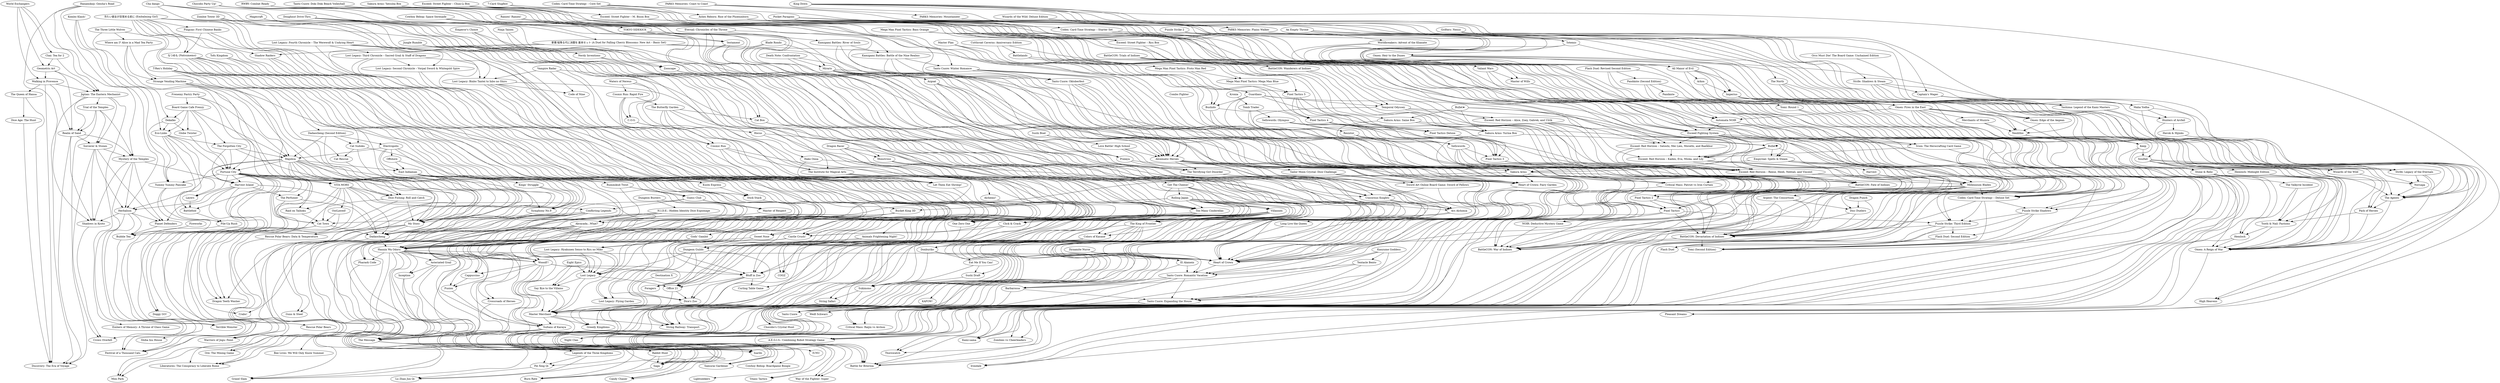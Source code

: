 digraph G {
"Saga" -> "Burn Rate" ["weight"=0.121981659237007]
"Rabbit Hunt" -> "Burn Rate" ["weight"=0.126898236705719]
"The Message" -> "Burn Rate" ["weight"=0.13295417146133]
"Sultans of Karaya" -> "Burn Rate" ["weight"=0.10999903749665]
"Rabbit Hunt" -> "Saga" ["weight"=0.155667950176628]
"The Message" -> "Saga" ["weight"=0.160221622786528]
"Sultans of Karaya" -> "Saga" ["weight"=0.11615030498681]
"Fusion" -> "Saga" ["weight"=0.106243325456863]
"Master Merchant" -> "Saga" ["weight"=0.132118734597023]
"Asteriated Grail" -> "Saga" ["weight"=0.170234711596821]
"Wooolf!!" -> "Saga" ["weight"=0.159401674592443]
"Hannin Wa Odoru" -> "Saga" ["weight"=0.157773939986357]
"The Message" -> "Rabbit Hunt" ["weight"=0.141869459224676]
"The Message" -> "Lu Zhan Jun Qi" ["weight"=0.0993882076715415]
"The Message" -> "Fei Xing Qi" ["weight"=0.0860173265330298]
"The Message" -> "Legends of the Three Kingdoms" ["weight"=0.259307257505801]
"Sultans of Karaya" -> "The Message" ["weight"=0.158673368342786]
"Inception" -> "The Message" ["weight"=0.313271776093254]
"Asteriated Grail" -> "The Message" ["weight"=0.228043264731271]
"Hannin Wa Odoru" -> "The Message" ["weight"=0.239488477553545]
"Conflicting Legends" -> "The Message" ["weight"=0.154879562904845]
"Crossroads of Heroes" -> "The Message" ["weight"=0.0694200756636809]
"Guess Club" -> "The Message" ["weight"=0.124180757598316]
"Rummikub Twist" -> "The Message" ["weight"=0.0394847374410635]
"なつめも (Natsumemo)" -> "The Message" ["weight"=0.11520411876301]
"Pingyao: First Chinese Banks" -> "The Message" ["weight"=0.0654308686674809]
"冷たい彼女が目覚める前に (Embalming Girl)" -> "The Message" ["weight"=0.123879831905459]
"Master Merchant" -> "Sultans of Karaya" ["weight"=0.132003115091641]
"Wooolf!!" -> "Sultans of Karaya" ["weight"=0.162936233054341]
"Hannin Wa Odoru" -> "Sultans of Karaya" ["weight"=0.179313139573972]
"Bucket King 3D" -> "Sultans of Karaya" ["weight"=0.0982573288950077]
"Conflicting Legends" -> "Sultans of Karaya" ["weight"=0.117580905838656]
"Fei Xing Qi" -> "Lu Zhan Jun Qi" ["weight"=0.318887539569957]
"Legends of the Three Kingdoms" -> "Lu Zhan Jun Qi" ["weight"=0.152881520289709]
"Legends of the Three Kingdoms" -> "Fei Xing Qi" ["weight"=0.120238703586282]
"Hannin Wa Odoru" -> "Fei Xing Qi" ["weight"=0.0843694763915021]
"Inception" -> "Legends of the Three Kingdoms" ["weight"=0.158671602252638]
"Hannin Wa Odoru" -> "Legends of the Three Kingdoms" ["weight"=0.151404814199226]
"Hannin Wa Odoru" -> "Fusion" ["weight"=0.0739219990407017]
"Wooolf!!" -> "Fusion" ["weight"=0.0955227930130293]
"Cappuccino" -> "Fusion" ["weight"=0.119640667160635]
"Master Merchant" -> "Greedy Kingdoms" ["weight"=0.117004499662259]
"Master Merchant" -> "String Railway: Transport" ["weight"=0.147325646123694]
"Dice's Zoo" -> "Master Merchant" ["weight"=0.145525944608268]
"Office 21" -> "Master Merchant" ["weight"=0.154894313257761]
"Say Bye to the Villains" -> "Master Merchant" ["weight"=0.107982990181618]
"Lost Legacy" -> "Master Merchant" ["weight"=0.143501548777626]
"Bluff in Zoo" -> "Master Merchant" ["weight"=0.148997885549524]
"Wooolf!!" -> "Master Merchant" ["weight"=0.11450723507951]
"Lost Legacy: Hyakunen Senso to Ryu no Miko" -> "Master Merchant" ["weight"=0.114246342538906]
"Dungeon Guilds" -> "Master Merchant" ["weight"=0.0868613303631039]
"Jungle Rumble" -> "Master Merchant" ["weight"=0.1104909783715]
"Lost Legacy: Binbo Tantei to Inbo no Shiro" -> "Master Merchant" ["weight"=0.10312241369665]
"Villannex" -> "Master Merchant" ["weight"=0.109038482694444]
"Rolling Japan" -> "Master Merchant" ["weight"=0.117643389386882]
"Eight Epics" -> "Master Merchant" ["weight"=0.077182651469714]
"Asteriated Grail" -> "Inception" ["weight"=0.181458431942262]
"Hannin Wa Odoru" -> "Asteriated Grail" ["weight"=0.182179131641519]
"Hannin Wa Odoru" -> "Wooolf!!" ["weight"=0.171105444742058]
"Wooolf!!" -> "Dice's Zoo" ["weight"=0.122367847645038]
"Wooolf!!" -> "Bluff in Zoo" ["weight"=0.142031355243156]
"Wooolf!!" -> "Cappuccino" ["weight"=0.124293191698011]
"Castle Crush!" -> "Wooolf!!" ["weight"=0.0973485747503892]
"Bucket King 3D" -> "Wooolf!!" ["weight"=0.124599757099215]
"Abracada...What?" -> "Wooolf!!" ["weight"=0.121264478720355]
"Sweet Nose" -> "Wooolf!!" ["weight"=0.0861076414329667]
"Cha dango" -> "Wooolf!!" ["weight"=0.0802544062419229]
"Tofu Kingdom" -> "Wooolf!!" ["weight"=0.091429918182289]
"Zombie Tower 3D" -> "Wooolf!!" ["weight"=0.0770487388270245]
"Hannin Wa Odoru" -> "Inception" ["weight"=0.149418688579814]
"Hannin Wa Odoru" -> "Grand Slam" ["weight"=0.0628133439828626]
"Hannin Wa Odoru" -> "Pharaoh Code" ["weight"=0.0861377981970492]
"Hannin Wa Odoru" -> "Heart of Crown" ["weight"=0.102200164428936]
"Hannin Wa Odoru" -> "Cappuccino" ["weight"=0.097819983052691]
"Abracada...What?" -> "Hannin Wa Odoru" ["weight"=0.118093945597385]
"Dadaocheng" -> "Hannin Wa Odoru" ["weight"=0.117903365897303]
"Tofu Kingdom" -> "Hannin Wa Odoru" ["weight"=0.0946561693521958]
"Sakura Arms" -> "Hannin Wa Odoru" ["weight"=0.0867570691038789]
"Stick Stack" -> "Hannin Wa Odoru" ["weight"=0.128473637203943]
"Conflicting Legends" -> "Hannin Wa Odoru" ["weight"=0.159883786607299]
"Master of Respect" -> "Hannin Wa Odoru" ["weight"=0.0995378836855583]
"Hako Onna" -> "Hannin Wa Odoru" ["weight"=0.0917161101484886]
"Guess Club" -> "Hannin Wa Odoru" ["weight"=0.207642568797235]
"VITA MORS" -> "Hannin Wa Odoru" ["weight"=0.108177571760172]
"なつめも (Natsumemo)" -> "Hannin Wa Odoru" ["weight"=0.174262567069672]
"Shadow Raiders" -> "Hannin Wa Odoru" ["weight"=0.158817718309011]
"新幕 桜降る代に決闘を 基本セット (A Duel for Falling Cherry Blossoms: New Act – Basic Set)" -> "Hannin Wa Odoru" ["weight"=0.0667568851160772]
"冷たい彼女が目覚める前に (Embalming Girl)" -> "Hannin Wa Odoru" ["weight"=0.136599758524498]
"Conflicting Legends" -> "Dadaocheng" ["weight"=0.113499039596727]
"Conflicting Legends" -> "Dragon Teeth Washer" ["weight"=0.101762853263066]
"Conflicting Legends" -> "Crabs!" ["weight"=0.0683861928124511]
"Conflicting Legends" -> "Cat Town" ["weight"=0.0993150834455584]
"Guess Club" -> "Conflicting Legends" ["weight"=0.112306918395664]
"VITA MORS" -> "Conflicting Legends" ["weight"=0.137956510043617]
"なつめも (Natsumemo)" -> "Crossroads of Heroes" ["weight"=0.0708596262512049]
"Pingyao: First Chinese Banks" -> "Crossroads of Heroes" ["weight"=0.0860256546451721]
"Guess Club" -> "Dadaocheng" ["weight"=0.109823495525689]
"Guess Club" -> "Master of Respect" ["weight"=0.123955806726379]
"Rummikub Twist" -> "Guess Club" ["weight"=0.0526093494384122]
"なつめも (Natsumemo)" -> "Guess Club" ["weight"=0.158524606635795]
"なつめも (Natsumemo)" -> "Rummikub Twist" ["weight"=0.0626348692948343]
"冷たい彼女が目覚める前に (Embalming Girl)" -> "なつめも (Natsumemo)" ["weight"=0.158919470779392]
"なつめも (Natsumemo)" -> "Stick Stack" ["weight"=0.137716696672612]
"なつめも (Natsumemo)" -> "Master of Respect" ["weight"=0.121462558811172]
"Pingyao: First Chinese Banks" -> "なつめも (Natsumemo)" ["weight"=0.0659586672202121]
"冷たい彼女が目覚める前に (Embalming Girl)" -> "Pingyao: First Chinese Banks" ["weight"=0.0880648059645315]
"冷たい彼女が目覚める前に (Embalming Girl)" -> "Heart of Crown" ["weight"=0.0903033003034587]
"冷たい彼女が目覚める前に (Embalming Girl)" -> "Stick Stack" ["weight"=0.133134277947943]
"冷たい彼女が目覚める前に (Embalming Girl)" -> "Hako Onna" ["weight"=0.0935912637544335]
"冷たい彼女が目覚める前に (Embalming Girl)" -> "Kushi Express" ["weight"=0.141427145139629]
"冷たい彼女が目覚める前に (Embalming Girl)" -> "Shadow Raiders" ["weight"=0.134313882583859]
"冷たい彼女が目覚める前に (Embalming Girl)" -> "新幕 桜降る代に決闘を 基本セット (A Duel for Falling Cherry Blossoms: New Act – Basic Set)" ["weight"=0.172120160873269]
"Bucket King 3D" -> "Castle Crush!" ["weight"=0.117570525193856]
"Rolling Japan" -> "Bucket King 3D" ["weight"=0.106831911381947]
"Zombie Tower 3D" -> "Bucket King 3D" ["weight"=0.0508141461172794]
"Abracada...What?" -> "Grand Slam" ["weight"=0.0736058416575327]
"Pharaoh Code" -> "Grand Slam" ["weight"=0.0865800936640978]
"H.I.D.E.: Hidden Identity Dice Espionage" -> "Grand Slam" ["weight"=0.0976680110411838]
"Abracada...What?" -> "Pharaoh Code" ["weight"=0.112505679480918]
"H.I.D.E.: Hidden Identity Dice Espionage" -> "Pharaoh Code" ["weight"=0.0593730833165073]
"Miraris" -> "Heart of Crown" ["weight"=0.146316684610836]
"Hako Onna" -> "Heart of Crown" ["weight"=0.0760125179968617]
"Heart of Crown" -> "Tanto Cuore: Romantic Vacation" ["weight"=0.133369046315664]
"Ars Alchimia" -> "Heart of Crown" ["weight"=0.115988997453907]
"The Terrifying Girl Disorder" -> "Heart of Crown" ["weight"=0.0959111185876691]
"Millennium Blades" -> "Heart of Crown" ["weight"=0.104297545693758]
"Heart of Crown: Fairy Garden" -> "Heart of Crown" ["weight"=0.34992558269628]
"Tanto Cuore: Oktoberfest" -> "Heart of Crown" ["weight"=0.127341603065025]
"Sakura Arms" -> "Heart of Crown" ["weight"=0.140586136960905]
"Unicornus Knights" -> "Heart of Crown" ["weight"=0.0993516510555757]
"Sword Art Online Board Game: Sword of Fellows" -> "Heart of Crown" ["weight"=0.0758375151052451]
"Sailor Moon Crystal: Dice Challenge" -> "Heart of Crown" ["weight"=0.0557130794335846]
"Alicematic Heroes" -> "Heart of Crown" ["weight"=0.166437474548981]
"Tanto Cuore: Winter Romance" -> "Heart of Crown" ["weight"=0.131918852105628]
"RWBY: Combat Ready" -> "Heart of Crown" ["weight"=0.0525576989268354]
"Kamigami Battles: Battle of the Nine Realms" -> "Heart of Crown" ["weight"=0.119077010437435]
"Death Note: Confrontation" -> "Heart of Crown" ["weight"=0.0445045149084919]
"新幕 桜降る代に決闘を 基本セット (A Duel for Falling Cherry Blossoms: New Act – Basic Set)" -> "Heart of Crown" ["weight"=0.0884712407674076]
"Bullet♥︎" -> "Heart of Crown" ["weight"=0.0925247035711217]
"Ramen! Ramen!" -> "Heart of Crown" ["weight"=0.0704455789619125]
"Abracada...What?" -> "Cappuccino" ["weight"=0.102021813066724]
"H.I.D.E.: Hidden Identity Dice Espionage" -> "Abracada...What?" ["weight"=0.0763574195240729]
"Dungeon Busters" -> "Abracada...What?" ["weight"=0.0766764291512234]
"Tofu Kingdom" -> "Abracada...What?" ["weight"=0.0974736628881083]
"Dadaocheng" -> "Guns & Steel" ["weight"=0.109455028576721]
"Cat Town" -> "Dadaocheng" ["weight"=0.110368529736779]
"The Perfumer" -> "Dadaocheng" ["weight"=0.122400361595071]
"Harvest Island" -> "Dadaocheng" ["weight"=0.140045887864116]
"My Story" -> "Dadaocheng" ["weight"=0.12320782275284]
"VITA MORS" -> "Dadaocheng" ["weight"=0.0744372961855908]
"Strange Vending Machine" -> "Dadaocheng" ["weight"=0.104514805762446]
"East Indiaman" -> "Dadaocheng" ["weight"=0.113577289489334]
"Majolica" -> "Dadaocheng" ["weight"=0.136854735279953]
"Electropolis" -> "Dadaocheng" ["weight"=0.102364383738433]
"Miraris" -> "Sakura Arms" ["weight"=0.0786123928037016]
"Sakura Arms" -> "Millennium Blades" ["weight"=0.0989609345223086]
"Sakura Arms" -> "Heart of Crown: Fairy Garden" ["weight"=0.0955412940485269]
"新幕 桜降る代に決闘を 基本セット (A Duel for Falling Cherry Blossoms: New Act – Basic Set)" -> "Sakura Arms" ["weight"=0.132202604544916]
"Bullet♥︎" -> "Sakura Arms" ["weight"=0.102691259040948]
"Empyreal: Spells & Steam" -> "Sakura Arms" ["weight"=0.0888409010443125]
"Sakura Arms: Yurina Box" -> "Sakura Arms" ["weight"=0.167994867883206]
"Sakura Arms: Saine Box" -> "Sakura Arms" ["weight"=0.16782090888028]
"Sakura Arms: Yatsuha Box" -> "Sakura Arms" ["weight"=0.174366778378444]
"Kushi Express" -> "Stick Stack" ["weight"=0.103235550513783]
"Shadow Raiders" -> "Stick Stack" ["weight"=0.0839648380534693]
"VITA MORS" -> "OutLawed!" ["weight"=0.0999521783802866]
"VITA MORS" -> "Dragon Teeth Washer" ["weight"=0.0860710045920325]
"VITA MORS" -> "Cat Town" ["weight"=0.13862051517511]
"VITA MORS" -> "Warriors of Jogu: Feint" ["weight"=0.0558466072845068]
"VITA MORS" -> "Raid on Taihoku" ["weight"=0.085180006455973]
"VITA MORS" -> "Dice Fishing: Roll and Catch" ["weight"=0.108572100671642]
"Strange Vending Machine" -> "VITA MORS" ["weight"=0.121483539336449]
"Fortune City" -> "VITA MORS" ["weight"=0.117984687487496]
"新幕 桜降る代に決闘を 基本セット (A Duel for Falling Cherry Blossoms: New Act – Basic Set)" -> "Shadow Raiders" ["weight"=0.120129917545155]
"Shadow Raiders" -> "Kushi Express" ["weight"=0.0923909041629749]
"新幕 桜降る代に決闘を 基本セット (A Duel for Falling Cherry Blossoms: New Act – Basic Set)" -> "Heart of Crown: Fairy Garden" ["weight"=0.0814334680290223]
"Dungeon Guilds" -> "Greedy Kingdoms" ["weight"=0.101926840698559]
"Lost Legacy: Binbo Tantei to Inbo no Shiro" -> "Greedy Kingdoms" ["weight"=0.0912676427202955]
"Vampire Radar" -> "Greedy Kingdoms" ["weight"=0.0592588616196205]
"Villannex" -> "String Railway: Transport" ["weight"=0.150165732970584]
"Rolling Japan" -> "String Railway: Transport" ["weight"=0.126522998369157]
"String Safari" -> "String Railway: Transport" ["weight"=0.183856853907945]
"Sukimono" -> "String Railway: Transport" ["weight"=0.129616873815745]
"The King of Frontier" -> "String Railway: Transport" ["weight"=0.124042453854424]
"Office 21" -> "Dice's Zoo" ["weight"=0.152934997996568]
"Bluff in Zoo" -> "Dice's Zoo" ["weight"=0.13187849881479]
"Jungle Rumble" -> "Dice's Zoo" ["weight"=0.135484560295869]
"Destination X" -> "Dice's Zoo" ["weight"=0.0813717428290461]
"Lost Legacy" -> "Office 21" ["weight"=0.0988854854241526]
"Bluff in Zoo" -> "Office 21" ["weight"=0.158949946449416]
"Dungeon Guilds" -> "Office 21" ["weight"=0.109501450743544]
"Animals Frightening Night!" -> "Office 21" ["weight"=0.115792651717867]
"Jungle Rumble" -> "Office 21" ["weight"=0.136479930075433]
"Lost Legacy" -> "Say Bye to the Villains" ["weight"=0.133454715377859]
"Lost Legacy: Hyakunen Senso to Ryu no Miko" -> "Say Bye to the Villains" ["weight"=0.0943416715258733]
"Eight Epics" -> "Say Bye to the Villains" ["weight"=0.115226524107898]
"Gods' Gambit" -> "Lost Legacy" ["weight"=0.0804298012508803]
"Dungeon Guilds" -> "Lost Legacy" ["weight"=0.103357179784236]
"Lost Legacy: Hyakunen Senso to Ryu no Miko" -> "Lost Legacy" ["weight"=0.279452983307805]
"Lost Legacy: Binbo Tantei to Inbo no Shiro" -> "Lost Legacy" ["weight"=0.24108781003261]
"Lost Legacy: Second Chronicle – Vorpal Sword & Whitegold Spire" -> "Lost Legacy" ["weight"=0.14225628948576]
"Lost Legacy: Third Chronicle – Sacred Grail & Staff of Dragons" -> "Lost Legacy" ["weight"=0.0945580136005331]
"Eight Epics" -> "Lost Legacy" ["weight"=0.0888397317763124]
"Lost Legacy: Fourth Chronicle – The Werewolf & Undying Heart" -> "Lost Legacy" ["weight"=0.0763037161686357]
"Castle Crush!" -> "Bluff in Zoo" ["weight"=0.109599377150473]
"Cha dango" -> "Bluff in Zoo" ["weight"=0.121230523862513]
"Bluff in Zoo" -> "Curling Table Game" ["weight"=0.0678466008549107]
"Click & Crack" -> "Bluff in Zoo" ["weight"=0.136774479989277]
"Villannex" -> "Bluff in Zoo" ["weight"=0.107395809291886]
"Sweet Nose" -> "Bluff in Zoo" ["weight"=0.141875060517114]
"Magecraft" -> "Bluff in Zoo" ["weight"=0.0614693405039832]
"Gods' Gambit" -> "Lost Legacy: Hyakunen Senso to Ryu no Miko" ["weight"=0.118006000898076]
"Lost Legacy: Binbo Tantei to Inbo no Shiro" -> "Lost Legacy: Hyakunen Senso to Ryu no Miko" ["weight"=0.560076030680475]
"Animals Frightening Night!" -> "Dungeon Guilds" ["weight"=0.0747303363651469]
"Jungle Rumble" -> "Dungeon Guilds" ["weight"=0.130964386733749]
"Code of Nine" -> "Dungeon Guilds" ["weight"=0.103358214327236]
"Lost Legacy: Binbo Tantei to Inbo no Shiro" -> "Dungeon Guilds" ["weight"=0.133151369295486]
"Vampire Radar" -> "Dungeon Guilds" ["weight"=0.0722954344821687]
"Jungle Rumble" -> "Animals Frightening Night!" ["weight"=0.105455796315788]
"Lost Legacy: Binbo Tantei to Inbo no Shiro" -> "Gods' Gambit" ["weight"=0.125062329966148]
"Lost Legacy: Binbo Tantei to Inbo no Shiro" -> "Code of Nine" ["weight"=0.0714454374945476]
"Vampire Radar" -> "Lost Legacy: Binbo Tantei to Inbo no Shiro" ["weight"=0.0989272618383735]
"Lost Legacy: Third Chronicle – Sacred Grail & Staff of Dragons" -> "Lost Legacy: Binbo Tantei to Inbo no Shiro" ["weight"=0.0667021887871916]
"Lost Legacy: Fourth Chronicle – The Werewolf & Undying Heart" -> "Lost Legacy: Binbo Tantei to Inbo no Shiro" ["weight"=0.102739183956533]
"Villannex" -> "Curling Table Game" ["weight"=0.0711404281532815]
"Villannex" -> "String Safari" ["weight"=0.110770136200867]
"Villannex" -> "Samurai Gardener" ["weight"=0.0836586558051379]
"Villannex" -> "Click & Crack" ["weight"=0.128279326811111]
"Villannex" -> "Isaribi" ["weight"=0.152241349453849]
"Villannex" -> "Colors of Kasane" ["weight"=0.11577436093324]
"Villannex" -> "The King of Frontier" ["weight"=0.178535139958332]
"Rolling Japan" -> "Villannex" ["weight"=0.163691439389131]
"Get The Cheese!" -> "Villannex" ["weight"=0.146906568323745]
"Emperor's Choice" -> "Villannex" ["weight"=0.0979895911668332]
"Rolling Japan" -> "Castle Crush!" ["weight"=0.113355052828639]
"Rolling Japan" -> "Candy Chaser" ["weight"=0.0758614253478557]
"Rolling Japan" -> "Click & Crack" ["weight"=0.14244041635668]
"Rolling Japan" -> "The King of Frontier" ["weight"=0.184393876092389]
"Rolling Japan" -> "Too Many Cinderellas" ["weight"=0.123391985763959]
"Get The Cheese!" -> "Rolling Japan" ["weight"=0.127546611615832]
"Click & Crack" -> "Castle Crush!" ["weight"=0.130057019234361]
"Cha dango" -> "Castle Crush!" ["weight"=0.0919733813340191]
"Zombie Tower 3D" -> "Castle Crush!" ["weight"=0.0636276768419656]
"Cha dango" -> "Sweet Nose" ["weight"=0.0991170482461109]
"Magecraft" -> "Sweet Nose" ["weight"=0.110968973302658]
"My Story" -> "Guns & Steel" ["weight"=0.090445633650843]
"OutLawed!" -> "Cat Town" ["weight"=0.0938488347682673]
"Cat Town" -> "Dragon Teeth Washer" ["weight"=0.112839894788488]
"Raid on Taihoku" -> "Cat Town" ["weight"=0.119716604933611]
"Cat Town" -> "Crabs!" ["weight"=0.0806277510949228]
"The Perfumer" -> "Cat Town" ["weight"=0.137695183229051]
"Fortune City" -> "Cat Town" ["weight"=0.112322512827188]
"Harvest Island" -> "The Perfumer" ["weight"=0.106904522837016]
"Fortune City" -> "The Perfumer" ["weight"=0.134780579876773]
"Harvest Island" -> "Herbalism" ["weight"=0.0877486330756976]
"Harvest Island" -> "Festival of a Thousand Cats" ["weight"=0.0974794000050258]
"Fortune City" -> "Harvest Island" ["weight"=0.160703792702846]
"Harvest Island" -> "Bubble Tea" ["weight"=0.0745225097631835]
"Harvest Island" -> "Planet Defenders" ["weight"=0.0974065706081086]
"Mystery of the Temples" -> "Harvest Island" ["weight"=0.105243153883938]
"Majolica" -> "Harvest Island" ["weight"=0.111017757393774]
"Where am I? Alice in a Mad Tea Party" -> "My Story" ["weight"=0.0792418411987859]
"Fortune City" -> "My Story" ["weight"=0.159739070909419]
"Strange Vending Machine" -> "My Story" ["weight"=0.14335384545111]
"My Story" -> "Mini Park" ["weight"=0.148834411140977]
"My Story" -> "Rescue Polar Bears: Data & Temperature" ["weight"=0.0980699624435829]
"Dice Fishing: Roll and Catch" -> "My Story" ["weight"=0.10421185391048]
"Cat Rescue" -> "My Story" ["weight"=0.0806255056903779]
"Majolica" -> "My Story" ["weight"=0.140535299619449]
"The Forgotten City" -> "My Story" ["weight"=0.119358567764782]
"Cat Sudoku" -> "My Story" ["weight"=0.0926750614496538]
"Electropolis" -> "My Story" ["weight"=0.114450339685024]
"Dadaocheng (Second Edition)" -> "My Story" ["weight"=0.111327353350408]
"T-Rex's Holiday" -> "My Story" ["weight"=0.116966694811098]
"Where am I? Alice in a Mad Tea Party" -> "Strange Vending Machine" ["weight"=0.0859845999160764]
"The Three Little Wolves" -> "Strange Vending Machine" ["weight"=0.0952639476781483]
"Strange Vending Machine" -> "Dice Fishing: Roll and Catch" ["weight"=0.137668626085657]
"East Indiaman" -> "Kings' Struggle" ["weight"=0.041816080821299]
"Majolica" -> "East Indiaman" ["weight"=0.104792589555425]
"Offshore" -> "East Indiaman" ["weight"=0.082041750329841]
"East Indiaman" -> "Liberatores: The Conspiracy to Liberate Rome" ["weight"=0.0872924232632601]
"East Indiaman" -> "Symphony No.9" ["weight"=0.134866240410552]
"Electropolis" -> "East Indiaman" ["weight"=0.102584309245493]
"Majolica" -> "Herbalism" ["weight"=0.131919753854303]
"Majolica" -> "Festival of a Thousand Cats" ["weight"=0.108983742029479]
"Majolica" -> "Fortune City" ["weight"=0.126035286394897]
"Majolica" -> "Ore: The Mining Game" ["weight"=0.0676817956120953]
"Majolica" -> "Rescue Polar Bears" ["weight"=0.0727772607433698]
"Majolica" -> "Rescue Polar Bears: Data & Temperature" ["weight"=0.0931082787360471]
"Majolica" -> "Liberatores: The Conspiracy to Liberate Rome" ["weight"=0.0792884307275162]
"Majolica" -> "Symphony No.9" ["weight"=0.13385090675552]
"The Forgotten City" -> "Majolica" ["weight"=0.129684045283832]
"Board Game Cafe Frenzy" -> "Majolica" ["weight"=0.107331887327639]
"Frenemy Pastry Party" -> "Majolica" ["weight"=0.0609634527978632]
"Electropolis" -> "Majolica" ["weight"=0.125652658820407]
"Dadaocheng (Second Edition)" -> "Majolica" ["weight"=0.0965399450802094]
"T-Rex's Holiday" -> "Majolica" ["weight"=0.131989824062684]
"Electropolis" -> "Offshore" ["weight"=0.0833214185057359]
"Electropolis" -> "Symphony No.9" ["weight"=0.129369764018843]
"Dadaocheng (Second Edition)" -> "Electropolis" ["weight"=0.113665997561092]
"OutLawed!" -> "Dragon Teeth Washer" ["weight"=0.0654813384629112]
"Herbalism" -> "Crows Overkill" ["weight"=0.170950455350698]
"Herbalism" -> "Festival of a Thousand Cats" ["weight"=0.0918286835278903]
"Herbalism" -> "Bubble Tea" ["weight"=0.0588614552976455]
"Herbalism" -> "Planet Defenders" ["weight"=0.0944685477282211]
"Herbalism" -> "Shadows in Kyoto" ["weight"=0.210558575732572]
"Mystery of the Temples" -> "Herbalism" ["weight"=0.194557894446711]
"Sorcerer & Stones" -> "Herbalism" ["weight"=0.1465949773965]
"Hanamikoji: Geisha's Road" -> "Herbalism" ["weight"=0.110839905085778]
"Sorcerer & Stones" -> "Crows Overkill" ["weight"=0.168159095607464]
"Shadows in Kyoto" -> "Crows Overkill" ["weight"=0.165849590541254]
"Mystery of the Temples" -> "Festival of a Thousand Cats" ["weight"=0.0811016154515944]
"Fortune City" -> "Festival of a Thousand Cats" ["weight"=0.0989539100136796]
"Fireworks" -> "Bubble Tea" ["weight"=0.104430700099144]
"Bubble Tea" -> "Shiba Inu House" ["weight"=0.0741734149113747]
"Planet Defenders" -> "Bubble Tea" ["weight"=0.0652656088101095]
"Mystery of the Temples" -> "Planet Defenders" ["weight"=0.115779561989112]
"Sorcerer & Stones" -> "Planet Defenders" ["weight"=0.140031941181717]
"Mystery of the Temples" -> "Shadows in Kyoto" ["weight"=0.182143229373406]
"Sorcerer & Stones" -> "Shadows in Kyoto" ["weight"=0.159953012390653]
"Realm of Sand" -> "Shadows in Kyoto" ["weight"=0.144127151421373]
"Hanamikoji: Geisha's Road" -> "Shadows in Kyoto" ["weight"=0.128684174341287]
"Trial of the Temples" -> "Mystery of the Temples" ["weight"=0.239253435341279]
"Sorcerer & Stones" -> "Mystery of the Temples" ["weight"=0.231561154241619]
"Realm of Sand" -> "Mystery of the Temples" ["weight"=0.223264606462784]
"Hanamikoji: Geisha's Road" -> "Mystery of the Temples" ["weight"=0.0777606656221159]
"Trial of the Temples" -> "Sorcerer & Stones" ["weight"=0.150512004603016]
"Jigūan: The Eastern Mechanist" -> "Sorcerer & Stones" ["weight"=0.144608965267119]
"Realm of Sand" -> "Sorcerer & Stones" ["weight"=0.185854735822722]
"Dice Fishing: Roll and Catch" -> "Warriors of Jogu: Feint" ["weight"=0.0776494371741432]
"Fortune City" -> "Warriors of Jogu: Feint" ["weight"=0.0564803351168368]
"Fortune City" -> "Raid on Taihoku" ["weight"=0.102139585765286]
"Where am I? Alice in a Mad Tea Party" -> "Dice Fishing: Roll and Catch" ["weight"=0.0629481864243511]
"Fortune City" -> "Dice Fishing: Roll and Catch" ["weight"=0.103396791073427]
"The Three Little Wolves" -> "Dice Fishing: Roll and Catch" ["weight"=0.0990705652517349]
"Dice Fishing: Roll and Catch" -> "Mini Park" ["weight"=0.119234637202385]
"Fortune City" -> "Doggy GO!" ["weight"=0.0609585233519707]
"Eco-Links" -> "Fortune City" ["weight"=0.0988610305226867]
"Fortune City" -> "Yummy Yummy Pancake" ["weight"=0.0721707372619208]
"Fortune City" -> "Mini Park" ["weight"=0.119663260369685]
"Fortune City" -> "Battlefold" ["weight"=0.110340843810531]
"Fortune City" -> "Layers" ["weight"=0.11071105492142]
"Globe Twister" -> "Fortune City" ["weight"=0.0900563600871064]
"The Forgotten City" -> "Fortune City" ["weight"=0.163364066352726]
"Board Game Cafe Frenzy" -> "Fortune City" ["weight"=0.121602360998532]
"Frenemy Pastry Party" -> "Fortune City" ["weight"=0.0547181455206917]
"Pralaya" -> "Night Clan" ["weight"=0.220298283669442]
"Argoat" -> "Night Clan" ["weight"=0.229985253051116]
"Miraris" -> "Night Clan" ["weight"=0.239098330000767]
"Blade Rondo" -> "Night Clan" ["weight"=0.0700215613509693]
"Argoat" -> "Pralaya" ["weight"=0.412385268208993]
"Miraris" -> "Pralaya" ["weight"=0.444530368699597]
"Blade Rondo" -> "Pralaya" ["weight"=0.106685388814792]
"Pralaya" -> "Heart of Crown: Fairy Garden" ["weight"=0.117739101676728]
"Argoat" -> "Heart of Crown: Fairy Garden" ["weight"=0.1283587676855]
"Argoat" -> "Alicematic Heroes" ["weight"=0.126006126093842]
"Miraris" -> "Argoat" ["weight"=0.388897344584063]
"Miraris" -> "Heart of Crown: Fairy Garden" ["weight"=0.143902132930091]
"Miraris" -> "The Terrifying Girl Disorder" ["weight"=0.0953001304582904]
"Miraris" -> "Alicematic Heroes" ["weight"=0.1321938199662]
"Death Note: Confrontation" -> "Miraris" ["weight"=0.0491129289038969]
"Blade Rondo" -> "Miraris" ["weight"=0.146899717248204]
"Tanto Cuore: Oktoberfest" -> "Heart of Crown: Fairy Garden" ["weight"=0.127766765742964]
"Tanto Cuore: Winter Romance" -> "Heart of Crown: Fairy Garden" ["weight"=0.186926457691961]
"Alicematic Heroes" -> "Heart of Crown: Fairy Garden" ["weight"=0.113374811835391]
"Kamigami Battles: Battle of the Nine Realms" -> "Heart of Crown: Fairy Garden" ["weight"=0.132746168650803]
"Kamigami Battles: River of Souls" -> "Heart of Crown: Fairy Garden" ["weight"=0.120390550930631]
"Ramen! Ramen!" -> "Heart of Crown: Fairy Garden" ["weight"=0.0791694742121058]
"Alicematic Heroes" -> "Ars Alchimia" ["weight"=0.149884692450753]
"Alicematic Heroes" -> "The Terrifying Girl Disorder" ["weight"=0.208091340400856]
"Alicematic Heroes" -> "Sword Art Online Board Game: Sword of Fellows" ["weight"=0.0676855767721695]
"Chocobo Party Up!" -> "Alicematic Heroes" ["weight"=0.0426273723811429]
"Alicematic Heroes" -> "Chocobo's Crystal Hunt" ["weight"=0.0384700407774085]
"Alicematic Heroes" -> "Unicornus Knights" ["weight"=0.100680009906695]
"Alicematic Heroes" -> "Sailor Moon Crystal: Dice Challenge" ["weight"=0.0648144106949248]
"Testament" -> "Alicematic Heroes" ["weight"=0.112406383642374]
"Kamigami Battles: Battle of the Nine Realms" -> "Alicematic Heroes" ["weight"=0.116305804043931]
"Kamigami Battles: River of Souls" -> "Alicematic Heroes" ["weight"=0.0928423381164321]
"TOKYO SIDEKICK" -> "Alicematic Heroes" ["weight"=0.0620727635587748]
"Love Battle! High School" -> "Alicematic Heroes" ["weight"=0.105523774807161]
"Sushi Boat" -> "Alicematic Heroes" ["weight"=0.0499843279261256]
"The Terrifying Girl Disorder" -> "Ars Alchimia" ["weight"=0.120013230533964]
"The Terrifying Girl Disorder" -> "Long Live the Queen" ["weight"=0.0618030635388836]
"Death Note: Confrontation" -> "The Terrifying Girl Disorder" ["weight"=0.0650467250576579]
"Love Battle! High School" -> "The Terrifying Girl Disorder" ["weight"=0.142587405626975]
"Dungeon Busters" -> "H.I.D.E.: Hidden Identity Dice Espionage" ["weight"=0.0869640847631612]
"Sukimono" -> "String Safari" ["weight"=0.101285994321325]
"The King of Frontier" -> "Samurai Gardener" ["weight"=0.0769862196318283]
"Get The Cheese!" -> "Samurai Gardener" ["weight"=0.067476736242054]
"Colors of Kasane" -> "Isaribi" ["weight"=0.125540533775292]
"The King of Frontier" -> "Isaribi" ["weight"=0.130146519238872]
"Emperor's Choice" -> "Isaribi" ["weight"=0.135918753838668]
"Colors of Kasane" -> "Sukimono" ["weight"=0.123456840548788]
"Colors of Kasane" -> "Donburiko" ["weight"=0.124692900972646]
"The King of Frontier" -> "Colors of Kasane" ["weight"=0.13577028776759]
"Ninja Taisen" -> "Colors of Kasane" ["weight"=0.096625990865873]
"The King of Frontier" -> "Sukimono" ["weight"=0.121094388061714]
"The King of Frontier" -> "Candy Chaser" ["weight"=0.075868799630594]
"The King of Frontier" -> "Donburiko" ["weight"=0.126879287632369]
"Too Many Cinderellas" -> "The King of Frontier" ["weight"=0.162472417899863]
"Get The Cheese!" -> "The King of Frontier" ["weight"=0.11154146634189]
"Zooscape" -> "The King of Frontier" ["weight"=0.101995110859849]
"Emperor's Choice" -> "The King of Frontier" ["weight"=0.13797659828092]
"Get The Cheese!" -> "Too Many Cinderellas" ["weight"=0.113982605645306]
"Zooscape" -> "Get The Cheese!" ["weight"=0.143430261680118]
"Too Many Cinderellas" -> "Candy Chaser" ["weight"=0.108281847325681]
"Too Many Cinderellas" -> "One Zero One" ["weight"=0.110092486199661]
"Monstrous" -> "Too Many Cinderellas" ["weight"=0.0740606307360218]
"Dragon Racer" -> "Too Many Cinderellas" ["weight"=0.0470242126402034]
"Hocus" -> "Too Many Cinderellas" ["weight"=0.0744264136971733]
"Cat Box" -> "Too Many Cinderellas" ["weight"=0.068267121305632]
"Zooscape" -> "Too Many Cinderellas" ["weight"=0.112770862296384]
"Doughnut Drive-Thru" -> "Too Many Cinderellas" ["weight"=0.111449697211875]
"Vampire Radar" -> "Code of Nine" ["weight"=0.0659695065984003]
"The Forgotten City" -> "Doggy GO!" ["weight"=0.104906236169854]
"Eco-Links" -> "The Forgotten City" ["weight"=0.100963138913089]
"Board Game Cafe Frenzy" -> "The Forgotten City" ["weight"=0.126746939502123]
"The Three Little Wolves" -> "Where am I? Alice in a Mad Tea Party" ["weight"=0.0915800308657715]
"Lost Legacy: Second Chronicle – Vorpal Sword & Whitegold Spire" -> "Lost Legacy: Flying Garden" ["weight"=0.428134043472096]
"Lost Legacy: Third Chronicle – Sacred Grail & Staff of Dragons" -> "Lost Legacy: Second Chronicle – Vorpal Sword & Whitegold Spire" ["weight"=0.573232638372056]
"Lost Legacy: Fourth Chronicle – The Werewolf & Undying Heart" -> "Lost Legacy: Second Chronicle – Vorpal Sword & Whitegold Spire" ["weight"=0.456042670146192]
"Lost Legacy: Third Chronicle – Sacred Grail & Staff of Dragons" -> "Lost Legacy: Flying Garden" ["weight"=0.372391698449589]
"Lost Legacy: Fourth Chronicle – The Werewolf & Undying Heart" -> "Lost Legacy: Third Chronicle – Sacred Grail & Staff of Dragons" ["weight"=0.546237471457691]
"Lost Legacy: Fourth Chronicle – The Werewolf & Undying Heart" -> "Lost Legacy: Flying Garden" ["weight"=0.306089187353101]
"Tanto Cuore: Romantic Vacation" -> "Weiß Schwarz" ["weight"=0.100287702034914]
"Tanto Cuore: Romantic Vacation" -> "Tanto Cuore" ["weight"=0.423507313767957]
"Tanto Cuore: Romantic Vacation" -> "Tanto Cuore: Expanding the House" ["weight"=0.666644963814999]
"Tanto Cuore: Romantic Vacation" -> "Barbarossa" ["weight"=0.198960702066727]
"El Alamein" -> "Tanto Cuore: Romantic Vacation" ["weight"=0.144227151609573]
"Dynamite Nurse" -> "Tanto Cuore: Romantic Vacation" ["weight"=0.135716158967941]
"Tentacle Bento" -> "Tanto Cuore: Romantic Vacation" ["weight"=0.116472665225745]
"Kanzume Goddess" -> "Tanto Cuore: Romantic Vacation" ["weight"=0.179379876275684]
"Tanto Cuore: Oktoberfest" -> "Tanto Cuore: Romantic Vacation" ["weight"=0.495277867641192]
"Tanto Cuore: Winter Romance" -> "Tanto Cuore: Romantic Vacation" ["weight"=0.366704536182071]
"Tanto Cuore: Expanding the House" -> "Weiß Schwarz" ["weight"=0.100768084523629]
"Tentacle Bento" -> "Weiß Schwarz" ["weight"=0.0711994906994534]
"Dynamite Nurse" -> "Tanto Cuore" ["weight"=0.144951312155115]
"Tanto Cuore: Expanding the House" -> "Tanto Cuore" ["weight"=0.495754717497687]
"Barbarossa" -> "Tanto Cuore" ["weight"=0.200698315575755]
"Tanto Cuore: Oktoberfest" -> "Tanto Cuore" ["weight"=0.333253123975552]
"Barbarossa" -> "Tanto Cuore: Expanding the House" ["weight"=0.172290498346826]
"Tentacle Bento" -> "Tanto Cuore: Expanding the House" ["weight"=0.13951067054605]
"Kanzume Goddess" -> "Tanto Cuore: Expanding the House" ["weight"=0.178574252969823]
"Tanto Cuore: Oktoberfest" -> "Tanto Cuore: Expanding the House" ["weight"=0.468876826793849]
"Tanto Cuore: Winter Romance" -> "Tanto Cuore: Expanding the House" ["weight"=0.356613597388266]
"Tanto Cuore: Doki Doki Beach Volleyball" -> "Tanto Cuore: Expanding the House" ["weight"=0.187282405192864]
"El Alamein" -> "Barbarossa" ["weight"=0.443102087273062]
"Dynamite Nurse" -> "Barbarossa" ["weight"=0.188399826228854]
"Kanzume Goddess" -> "Barbarossa" ["weight"=0.158654449799197]
"Dynamite Nurse" -> "El Alamein" ["weight"=0.209146621962087]
"Kanzume Goddess" -> "Tentacle Bento" ["weight"=0.136469110998127]
"Tanto Cuore: Winter Romance" -> "Tanto Cuore: Oktoberfest" ["weight"=0.412593781795993]
"Tanto Cuore: Doki Doki Beach Volleyball" -> "Tanto Cuore: Oktoberfest" ["weight"=0.221033703818753]
"Tanto Cuore: Doki Doki Beach Volleyball" -> "Tanto Cuore: Winter Romance" ["weight"=0.298514771442129]
"Kamigami Battles: Battle of the Nine Realms" -> "Tanto Cuore: Winter Romance" ["weight"=0.10331071009232]
"Sushi Draft" -> "Sukimono" ["weight"=0.0774999087470751]
"Eat Me If You Can!" -> "Sukimono" ["weight"=0.0974419658665311]
"Donburiko" -> "Sukimono" ["weight"=0.135094149657095]
"Ninja Taisen" -> "Sukimono" ["weight"=0.0697371249106919]
"Yashima: Legend of the Kami Masters" -> "High Heavens" ["weight"=0.0464674908964003]
"Strife: Shadows & Steam" -> "High Heavens" ["weight"=0.0320170250041427]
"Yashima: Legend of the Kami Masters" -> "Strife: Legacy of the Eternals" ["weight"=0.056893138425587]
"Captain's Wager" -> "Yashima: Legend of the Kami Masters" ["weight"=0.0674830553344911]
"King Down" -> "Yashima: Legend of the Kami Masters" ["weight"=0.0830391048079596]
"Orcs Must Die! The Board Game: Unchained Edition" -> "Yashima: Legend of the Kami Masters" ["weight"=0.0481817640295043]
"Strife: Shadows & Steam" -> "Yashima: Legend of the Kami Masters" ["weight"=0.0587242433813793]
"Strife: Shadows & Steam" -> "The Agents" ["weight"=0.0558890269559007]
"Strife: Shadows & Steam" -> "Strife: Legacy of the Eternals" ["weight"=0.264256170760812]
"Strife: Shadows & Steam" -> "Captain's Wager" ["weight"=0.0574736049015476]
"Grifters: Nexus" -> "Strife: Shadows & Steam" ["weight"=0.0776391315181804]
"Donburiko" -> "Sushi Draft" ["weight"=0.125011676997254]
"Eat Me If You Can!" -> "Sushi Draft" ["weight"=0.129333802853348]
"Donburiko" -> "Eat Me If You Can!" ["weight"=0.131856979978453]
"Nerdy Inventions" -> "Zooscape" ["weight"=0.10090257967024]
"Doughnut Drive-Thru" -> "Zooscape" ["weight"=0.0779173818803769]
"One Zero One" -> "COGZ" ["weight"=0.0790076903190609]
"The Institute for Magical Arts" -> "One Zero One" ["weight"=0.0700868106668804]
"Monstrous" -> "One Zero One" ["weight"=0.0786225381350396]
"Dragon Racer" -> "One Zero One" ["weight"=0.0788992553099812]
"Cosmic Run" -> "One Zero One" ["weight"=0.0788889310463992]
"Cat Box" -> "One Zero One" ["weight"=0.0654831624513557]
"Doughnut Drive-Thru" -> "One Zero One" ["weight"=0.0752262966965414]
"The Butterfly Garden" -> "One Zero One" ["weight"=0.0719695801059512]
"Monstrous" -> "COGZ" ["weight"=0.0754960501595444]
"Dragon Racer" -> "Monstrous" ["weight"=0.0597854992224837]
"Doughnut Drive-Thru" -> "Monstrous" ["weight"=0.0626020877721056]
"Dragon Racer" -> "COGZ" ["weight"=0.0780655846820098]
"Hocus" -> "The Institute for Magical Arts" ["weight"=0.0746017745060367]
"The Butterfly Garden" -> "Hocus" ["weight"=0.0781983552273599]
"The Butterfly Garden" -> "Cat Box" ["weight"=0.0774517072184048]
"Nerdy Inventions" -> "Cat Box" ["weight"=0.0604022063069559]
"Doughnut Drive-Thru" -> "Cat Box" ["weight"=0.0974148569693112]
"Doughnut Drive-Thru" -> "Nerdy Inventions" ["weight"=0.0731001487690655]
"Ars Alchimia" -> "Long Live the Queen" ["weight"=0.0627762265478501]
"Unicornus Knights" -> "Ars Alchimia" ["weight"=0.104862146023105]
"Testament" -> "Ars Alchimia" ["weight"=0.0687862265645567]
"Love Battle! High School" -> "Ars Alchimia" ["weight"=0.0744042063007408]
"Long Live the Queen" -> "IUNU" ["weight"=0.104010720468397]
"Sword Art Online Board Game: Sword of Fellows" -> "Unicornus Knights" ["weight"=0.061076159389769]
"RWBY: Combat Ready" -> "Unicornus Knights" ["weight"=0.0715600019966978]
"Testament" -> "Unicornus Knights" ["weight"=0.128630113295497]
"TOKYO SIDEKICK" -> "Unicornus Knights" ["weight"=0.0642393410686487]
"Chocobo Party Up!" -> "Testament" ["weight"=0.0443696389398722]
"TOKYO SIDEKICK" -> "Testament" ["weight"=0.112621301894926]
"Sushi Boat" -> "Love Battle! High School" ["weight"=0.0884718781505031]
"Ivion: The Herocrafting Card Game" -> "Battle for Biternia" ["weight"=0.042352200614179]
"Ivion: The Herocrafting Card Game" -> "Exceed: Red Horizon – Kaden, Eva, Miska, and Lily" ["weight"=0.0457508127717384]
"Exceed Fighting System" -> "Ivion: The Herocrafting Card Game" ["weight"=0.0588928820341377]
"Worldbreakers: Advent of the Khanate" -> "Ivion: The Herocrafting Card Game" ["weight"=0.0604591870794954]
"An Empty Throne" -> "Ivion: The Herocrafting Card Game" ["weight"=0.041291316181988]
"Exceed: Red Horizon – Reese, Heidi, Nehtali, and Vincent" -> "Battle for Biternia" ["weight"=0.0802166547857229]
"Exceed: Red Horizon – Kaden, Eva, Miska, and Lily" -> "Battle for Biternia" ["weight"=0.1068491490378]
"Exceed Fighting System" -> "Battle for Biternia" ["weight"=0.120030401513225]
"Omen: Fires in the East" -> "Battle for Biternia" ["weight"=0.0706301745891645]
"The North" -> "Battle for Biternia" ["weight"=0.0690790227890282]
"Pocket Paragons" -> "Battle for Biternia" ["weight"=0.114218118878362]
"Exceed: Red Horizon – Kaden, Eva, Miska, and Lily" -> "Exceed: Red Horizon – Reese, Heidi, Nehtali, and Vincent" ["weight"=0.594490455178591]
"Exceed: Red Horizon – Kaden, Eva, Miska, and Lily" -> "Way of the Fighter: Super" ["weight"=0.0669969026082169]
"Exceed: Red Horizon – Satoshi, Mei Lien, Morathi, and Baelkhor" -> "Exceed: Red Horizon – Kaden, Eva, Miska, and Lily" ["weight"=0.715600269130811]
"Exceed: Red Horizon – Alice, Zoey, Gabrek, and Ulrik" -> "Exceed: Red Horizon – Kaden, Eva, Miska, and Lily" ["weight"=0.734545473641804]
"Temporal Odyssey" -> "Exceed: Red Horizon – Kaden, Eva, Miska, and Lily" ["weight"=0.129280542524498]
"Exceed Fighting System" -> "Exceed: Red Horizon – Kaden, Eva, Miska, and Lily" ["weight"=0.211078961286369]
"Guardians" -> "Exceed: Red Horizon – Kaden, Eva, Miska, and Lily" ["weight"=0.052773522791336]
"Exceed: Street Fighter – Chun-Li Box" -> "Exceed: Red Horizon – Kaden, Eva, Miska, and Lily" ["weight"=0.166401057567351]
"Exceed Fighting System" -> "Exceed: Red Horizon – Reese, Heidi, Nehtali, and Vincent" ["weight"=0.237324590224066]
"Exceed Fighting System" -> "Exceed: Red Horizon – Satoshi, Mei Lien, Morathi, and Baelkhor" ["weight"=0.205157408805092]
"Exceed Fighting System" -> "A.E.G.I.S.: Combining Robot Strategy Game" ["weight"=0.0437633318350166]
"Automata NOIR" -> "Exceed Fighting System" ["weight"=0.087399955737532]
"Exceed: Street Fighter – Ryu Box" -> "Exceed Fighting System" ["weight"=0.226707611366217]
"Exceed: Street Fighter – M. Bison Box" -> "Exceed Fighting System" ["weight"=0.232165627311604]
"Exceed: Street Fighter – Chun-Li Box" -> "Exceed Fighting System" ["weight"=0.226066858239169]
"Pocket Paragons" -> "Exceed Fighting System" ["weight"=0.0977231190953222]
"Worldbreakers: Advent of the Khanate" -> "Exceed Fighting System" ["weight"=0.041255818789224]
"An Empty Throne" -> "Worldbreakers: Advent of the Khanate" ["weight"=0.0619278544535345]
"An Empty Throne" -> "Neolithic" ["weight"=0.143278273331812]
"An Empty Throne" -> "Omen: Fires in the East" ["weight"=0.125195213385627]
"An Empty Throne" -> "The North" ["weight"=0.187245348884628]
"Kings' Struggle" -> "Liberatores: The Conspiracy to Liberate Rome" ["weight"=0.0518004825727651]
"Kings' Struggle" -> "Symphony No.9" ["weight"=0.0407358987474525]
"Symphony No.9" -> "Liberatores: The Conspiracy to Liberate Rome" ["weight"=0.128936796141225]
"Offshore" -> "Symphony No.9" ["weight"=0.0701219573659799]
"Millennium Blades" -> "BattleCON: War of Indines" ["weight"=0.188893298989006]
"Millennium Blades" -> "BattleCON: Devastation of Indines" ["weight"=0.24133414929862]
"Millennium Blades" -> "Puzzle Strike: Third Edition" ["weight"=0.119017232911666]
"Millennium Blades" -> "Pixel Tactics" ["weight"=0.166016614417196]
"Millennium Blades" -> "Codex: Card-Time Strategy – Deluxe Set" ["weight"=0.145447568436391]
"Millennium Blades" -> "Argent: The Consortium" ["weight"=0.286430472000977]
"Ashes Reborn: Rise of the Phoenixborn" -> "Millennium Blades" ["weight"=0.169905105297396]
"Codex: Card-Time Strategy – Starter Set" -> "Millennium Blades" ["weight"=0.0574962776908096]
"Codex: Card-Time Strategy – Core Set" -> "Millennium Blades" ["weight"=0.0931425265276934]
"Empyreal: Spells & Steam" -> "Millennium Blades" ["weight"=0.190807628642154]
"Bullet♥︎" -> "Millennium Blades" ["weight"=0.166161446233369]
"Sailor Moon Crystal: Dice Challenge" -> "Sword Art Online Board Game: Sword of Fellows" ["weight"=0.0705197999170478]
"RWBY: Combat Ready" -> "Sword Art Online Board Game: Sword of Fellows" ["weight"=0.0706598025954328]
"Kamigami Battles: River of Souls" -> "Kamigami Battles: Battle of the Nine Realms" ["weight"=0.562852470686128]
"Eternal: Chronicles of the Throne" -> "Kamigami Battles: Battle of the Nine Realms" ["weight"=0.0663786967820677]
"Bullet♥︎" -> "Argent: The Consortium" ["weight"=0.154202176523814]
"Bullet♥︎" -> "Empyreal: Spells & Steam" ["weight"=0.186285368570099]
"Sakura Arms: Yurina Box" -> "Bullet♥︎" ["weight"=0.0989733347096878]
"Bullet★" -> "Bullet♥︎" ["weight"=0.378301792171356]
"Chocobo Party Up!" -> "Chocobo's Crystal Hunt" ["weight"=0.125808639858636]
"Chocobo Party Up!" -> "Cowboy Bebop: Boardgame Boogie" ["weight"=0.0683548180667085]
"Cowboy Bebop: Space Serenade" -> "Cowboy Bebop: Boardgame Boogie" ["weight"=0.114648136104404]
"Omen: A Reign of War" -> "Irondale" ["weight"=0.121025251958025]
"Hemloch" -> "Irondale" ["weight"=0.128723924418625]
"Stone & Relic" -> "Irondale" ["weight"=0.13550319029767]
"Hemloch" -> "Omen: A Reign of War" ["weight"=0.250398110166488]
"Tooth & Nail: Factions" -> "Omen: A Reign of War" ["weight"=0.167109779348218]
"Pack of Heroes" -> "Omen: A Reign of War" ["weight"=0.0628167888685571]
"Stone & Relic" -> "Omen: A Reign of War" ["weight"=0.160607664972816]
"The Agents" -> "Omen: A Reign of War" ["weight"=0.0901187800119694]
"Strife: Legacy of the Eternals" -> "Omen: A Reign of War" ["weight"=0.077339874565827]
"Hemloch: Midnight Edition" -> "Omen: A Reign of War" ["weight"=0.179569955406686]
"Soulfall" -> "Omen: A Reign of War" ["weight"=0.168974406393912]
"Keep" -> "Omen: A Reign of War" ["weight"=0.117314725508145]
"Neolithic" -> "Omen: A Reign of War" ["weight"=0.172021478342806]
"Omen: Edge of the Aegean" -> "Omen: A Reign of War" ["weight"=0.26502454615781]
"Omen: Fires in the East" -> "Omen: A Reign of War" ["weight"=0.214881526487425]
"Imperius" -> "Omen: A Reign of War" ["weight"=0.115244162243594]
"Omen: Heir to the Dunes" -> "Omen: A Reign of War" ["weight"=0.181222211228425]
"Tooth & Nail: Factions" -> "Hemloch" ["weight"=0.289821547450413]
"The Valkyrie Incident" -> "Hemloch" ["weight"=0.192055774770918]
"Stone & Relic" -> "Hemloch" ["weight"=0.176620419842666]
"Stone & Relic" -> "Tooth & Nail: Factions" ["weight"=0.222805481373564]
"Stone & Relic" -> "The Valkyrie Incident" ["weight"=0.469625505201025]
"Soulfall" -> "Stone & Relic" ["weight"=0.172829828404235]
"Keep" -> "Stone & Relic" ["weight"=0.104098775012927]
"Pack of Heroes" -> "Tooth & Nail: Factions" ["weight"=0.0633652830322347]
"The Valkyrie Incident" -> "Tooth & Nail: Factions" ["weight"=0.314463508825653]
"Soulfall" -> "Tooth & Nail: Factions" ["weight"=0.0988133310108336]
"The Agents" -> "Pack of Heroes" ["weight"=0.0872737258358617]
"Wizards of the Wild" -> "Pack of Heroes" ["weight"=0.0693877184493243]
"Wizards of the Wild: Deluxe Edition" -> "Pack of Heroes" ["weight"=0.0491516395444235]
"Soulfall" -> "The Agents" ["weight"=0.0724853888238246]
"Havok & Hijinks" -> "The Agents" ["weight"=0.0465065449792324]
"Hunters of Arcfall" -> "The Agents" ["weight"=0.0648153977044548]
"Norsaga" -> "The Agents" ["weight"=0.0526405574673591]
"Maha Yodha" -> "The Agents" ["weight"=0.0788479462628762]
"Strife: Legacy of the Eternals" -> "The Agents" ["weight"=0.0721936319509622]
"King Down" -> "The Agents" ["weight"=0.114728824115521]
"Grifters: Nexus" -> "The Agents" ["weight"=0.0385222145042161]
"Soulfall" -> "Strife: Legacy of the Eternals" ["weight"=0.0585480017774022]
"Strife: Legacy of the Eternals" -> "Norsaga" ["weight"=0.0407721688413404]
"King Down" -> "Strife: Legacy of the Eternals" ["weight"=0.0420007363198625]
"Soulfall" -> "Hemloch: Midnight Edition" ["weight"=0.21902744277025]
"Neolithic" -> "Hemloch: Midnight Edition" ["weight"=0.189950058147526]
"Soulfall" -> "Norsaga" ["weight"=0.0524103697460396]
"Soulfall" -> "Wizards of the Wild" ["weight"=0.0489745640567689]
"Keep" -> "Soulfall" ["weight"=0.156854310725529]
"Neolithic" -> "Soulfall" ["weight"=0.142496336799865]
"Neolithic" -> "Keep" ["weight"=0.293624909844478]
"Merchants of Muziris" -> "Keep" ["weight"=0.214378579135587]
"Omen: Fires in the East" -> "Keep" ["weight"=0.141080629512283]
"Omen: Edge of the Aegean" -> "Neolithic" ["weight"=0.176529117391019]
"Merchants of Muziris" -> "Neolithic" ["weight"=0.187415569582117]
"Omen: Fires in the East" -> "Neolithic" ["weight"=0.129535698152868]
"The North" -> "Neolithic" ["weight"=0.146528230168726]
"Omen: Fires in the East" -> "Omen: Edge of the Aegean" ["weight"=0.51677281941935]
"Omen: Heir to the Dunes" -> "Omen: Edge of the Aegean" ["weight"=0.279906153177712]
"The North" -> "Omen: Edge of the Aegean" ["weight"=0.107612021259967]
"Omen: Fires in the East" -> "Merchants of Muziris" ["weight"=0.165130719424536]
"Omen: Fires in the East" -> "Thornwatch" ["weight"=0.0298286174138911]
"Omen: Fires in the East" -> "Zombies vs Cheerleaders" ["weight"=0.0462772818861797]
"Omen: Fires in the East" -> "Automata NOIR" ["weight"=0.0669556425738154]
"Omen: Fires in the East" -> "Kami-sama" ["weight"=0.0630447520501483]
"Imperius" -> "Omen: Fires in the East" ["weight"=0.144396532509936]
"All Manor of Evil" -> "Omen: Fires in the East" ["weight"=0.0919561444355988]
"Omen: Heir to the Dunes" -> "Omen: Fires in the East" ["weight"=0.399180820647904]
"The North" -> "Omen: Fires in the East" ["weight"=0.114487074409266]
"Totemic" -> "Omen: Fires in the East" ["weight"=0.0658084061121581]
"Pocket Paragons" -> "Omen: Fires in the East" ["weight"=0.0929523319602252]
"Imperius" -> "Kami-sama" ["weight"=0.0924418393003649]
"Arkon" -> "Imperius" ["weight"=0.0338628749273486]
"All Manor of Evil" -> "Imperius" ["weight"=0.0859997654776231]
"Omen: Heir to the Dunes" -> "Imperius" ["weight"=0.10785405607757]
"Omen: Heir to the Dunes" -> "All Manor of Evil" ["weight"=0.0687334920477229]
"Totemic" -> "Omen: Heir to the Dunes" ["weight"=0.0590143693434883]
"King Down" -> "Norsaga" ["weight"=0.0556998187848524]
"Wizards of the Wild: Deluxe Edition" -> "Wizards of the Wild" ["weight"=0.154210872820508]
"NOIR: Deductive Mystery Game" -> "BattleCON: War of Indines" ["weight"=0.11604844330505]
"BattleCON: Devastation of Indines" -> "BattleCON: War of Indines" ["weight"=0.426222130377612]
"Pixel Tactics" -> "BattleCON: War of Indines" ["weight"=0.197294495756452]
"Master Plan" -> "BattleCON: War of Indines" ["weight"=0.085339907825431]
"Pixel Tactics 2" -> "BattleCON: War of Indines" ["weight"=0.159835335840576]
"Disc Duelers" -> "BattleCON: War of Indines" ["weight"=0.145783176408593]
"7-Card Slugfest" -> "BattleCON: War of Indines" ["weight"=0.11103749785358]
"Argent: The Consortium" -> "BattleCON: War of Indines" ["weight"=0.172388865008059]
"BattleCON: Fate of Indines" -> "BattleCON: War of Indines" ["weight"=0.454694597879618]
"BattleCON: Wanderers of Indines" -> "BattleCON: War of Indines" ["weight"=0.23098056375972]
"BattleCON: Trials of Indines" -> "BattleCON: War of Indines" ["weight"=0.323963162472462]
"BattleCON: Devastation of Indines" -> "Yomi (Second Edition)" ["weight"=0.0885264784595007]
"Puzzle Strike: Third Edition" -> "BattleCON: Devastation of Indines" ["weight"=0.132286544481589]
"Codex: Card-Time Strategy – Deluxe Set" -> "BattleCON: Devastation of Indines" ["weight"=0.120828705987598]
"Argent: The Consortium" -> "BattleCON: Devastation of Indines" ["weight"=0.225339567805492]
"Pixel Tactics" -> "BattleCON: Devastation of Indines" ["weight"=0.21082678348466]
"Pixel Tactics 2" -> "BattleCON: Devastation of Indines" ["weight"=0.157807038233369]
"Disc Duelers" -> "BattleCON: Devastation of Indines" ["weight"=0.148334779757412]
"7-Card Slugfest" -> "BattleCON: Devastation of Indines" ["weight"=0.105331008940138]
"Sellswords" -> "BattleCON: Devastation of Indines" ["weight"=0.131189769962075]
"BattleCON: Fate of Indines" -> "BattleCON: Devastation of Indines" ["weight"=0.361743116373796]
"Ashes Reborn: Rise of the Phoenixborn" -> "BattleCON: Devastation of Indines" ["weight"=0.151992571320463]
"Dragon Punch" -> "BattleCON: Devastation of Indines" ["weight"=0.0633050950426633]
"Exceed: Red Horizon – Reese, Heidi, Nehtali, and Vincent" -> "BattleCON: Devastation of Indines" ["weight"=0.135450883914451]
"BattleCON: Trials of Indines" -> "BattleCON: Devastation of Indines" ["weight"=0.286055726720528]
"Empyreal: Spells & Steam" -> "BattleCON: Devastation of Indines" ["weight"=0.1347951170747]
"Puzzle Strike: Third Edition" -> "Flash Duel" ["weight"=0.104026734298069]
"Puzzle Strike: Third Edition" -> "Yomi (Second Edition)" ["weight"=0.205517732325131]
"Puzzle Strike: Third Edition" -> "Flash Duel: Second Edition" ["weight"=0.220829408761087]
"Puzzle Strike Shadows" -> "Puzzle Strike: Third Edition" ["weight"=0.516990273541012]
"Pixel Tactics" -> "Puzzle Strike: Third Edition" ["weight"=0.120852933002302]
"Codex: Card-Time Strategy – Deluxe Set" -> "Puzzle Strike: Third Edition" ["weight"=0.193816379568428]
"Puzzle Strike 2" -> "Puzzle Strike: Third Edition" ["weight"=0.150378950756046]
"Pixel Tactics" -> "NOIR: Deductive Mystery Game" ["weight"=0.161135197651711]
"Master Plan" -> "Pixel Tactics" ["weight"=0.127883964509039]
"Pixel Tactics 2" -> "Pixel Tactics" ["weight"=0.46901933974773]
"Pixel Tactics 3" -> "Pixel Tactics" ["weight"=0.352372821065583]
"Sellswords" -> "Pixel Tactics" ["weight"=0.163776527260396]
"Pixel Tactics 4" -> "Pixel Tactics" ["weight"=0.274790420430484]
"Codex: Card-Time Strategy – Deluxe Set" -> "Yomi (Second Edition)" ["weight"=0.205583235241228]
"Codex: Card-Time Strategy – Deluxe Set" -> "Puzzle Strike Shadows" ["weight"=0.172039544129989]
"Yomi: Round 1" -> "Codex: Card-Time Strategy – Deluxe Set" ["weight"=0.0785993331767584]
"Ashes Reborn: Rise of the Phoenixborn" -> "Codex: Card-Time Strategy – Deluxe Set" ["weight"=0.10717599858002]
"Pandánte (Second Edition)" -> "Codex: Card-Time Strategy – Deluxe Set" ["weight"=0.186787805529263]
"Flash Duel: Revised Second Edition" -> "Codex: Card-Time Strategy – Deluxe Set" ["weight"=0.162218539983605]
"Codex: Card-Time Strategy – Starter Set" -> "Codex: Card-Time Strategy – Deluxe Set" ["weight"=0.131847332924379]
"Codex: Card-Time Strategy – Core Set" -> "Codex: Card-Time Strategy – Deluxe Set" ["weight"=0.175605255192781]
"Puzzle Strike 2" -> "Codex: Card-Time Strategy – Deluxe Set" ["weight"=0.143012883792271]
"Argent: The Consortium" -> "Disc Duelers" ["weight"=0.0944252923480648]
"Harvest" -> "Argent: The Consortium" ["weight"=0.106585011573314]
"Empyreal: Spells & Steam" -> "Argent: The Consortium" ["weight"=0.24760432002155]
"Codex: Card-Time Strategy – Core Set" -> "Ashes Reborn: Rise of the Phoenixborn" ["weight"=0.0900762801937768]
"Codex: Card-Time Strategy – Core Set" -> "Codex: Card-Time Strategy – Starter Set" ["weight"=0.343543118238931]
"Empyreal: Spells & Steam" -> "Harvest" ["weight"=0.102927921051734]
"Sakura Arms: Saine Box" -> "Empyreal: Spells & Steam" ["weight"=0.0543305253721034]
"Bullet★" -> "Empyreal: Spells & Steam" ["weight"=0.107243626328034]
"Eternal: Chronicles of the Throne" -> "Kamigami Battles: River of Souls" ["weight"=0.0534603895791107]
"Cowboy Bebop: Space Serenade" -> "TOKYO SIDEKICK" ["weight"=0.0771693441815505]
"Eternal: Chronicles of the Throne" -> "Lightseekers" ["weight"=0.0468142414104672]
"Eternal: Chronicles of the Throne" -> "KAPOW!" ["weight"=0.0597371970143628]
"Flash Duel: Second Edition" -> "Flash Duel" ["weight"=0.145974187366013]
"Puzzle Strike Shadows" -> "Flash Duel" ["weight"=0.0946263454867078]
"Flash Duel: Second Edition" -> "Yomi (Second Edition)" ["weight"=0.122226345324345]
"Puzzle Strike Shadows" -> "Flash Duel: Second Edition" ["weight"=0.225291113581055]
"Puzzle Strike Shadows" -> "Yomi (Second Edition)" ["weight"=0.196227015086439]
"Pandánte" -> "Puzzle Strike Shadows" ["weight"=0.158353077535003]
"Pandánte (Second Edition)" -> "Puzzle Strike Shadows" ["weight"=0.167195163274792]
"Puzzle Strike 2" -> "Puzzle Strike Shadows" ["weight"=0.155777618547695]
"Pandánte" -> "Yomi (Second Edition)" ["weight"=0.11827511648175]
"Yomi: Round 1" -> "Yomi (Second Edition)" ["weight"=0.14589235892321]
"Pandánte (Second Edition)" -> "Yomi (Second Edition)" ["weight"=0.230828962803565]
"Flash Duel: Revised Second Edition" -> "Yomi (Second Edition)" ["weight"=0.231952553707467]
"Pandánte (Second Edition)" -> "Pandánte" ["weight"=0.220358962983331]
"Flash Duel: Revised Second Edition" -> "Yomi: Round 1" ["weight"=0.0978952395264612]
"Flash Duel: Revised Second Edition" -> "Pandánte (Second Edition)" ["weight"=0.270077529981232]
"Pixel Tactics 2" -> "NOIR: Deductive Mystery Game" ["weight"=0.125385081065079]
"Master Plan" -> "NOIR: Deductive Mystery Game" ["weight"=0.200672767275862]
"Pixel Tactics 3" -> "Pixel Tactics 2" ["weight"=0.552087098219117]
"Sellswords" -> "Pixel Tactics 2" ["weight"=0.15031746939416]
"BattleCON: Fate of Indines" -> "Pixel Tactics 2" ["weight"=0.152893514419533]
"Pixel Tactics 4" -> "Pixel Tactics 2" ["weight"=0.432013266921815]
"Pixel Tactics 5" -> "Pixel Tactics 2" ["weight"=0.405014750898334]
"Sellswords: Olympus" -> "Pixel Tactics 2" ["weight"=0.0849936963729028]
"Tomb Trader" -> "Pixel Tactics 2" ["weight"=0.0488427470808202]
"7-Card Slugfest" -> "Disc Duelers" ["weight"=0.173895808068968]
"Dragon Punch" -> "Disc Duelers" ["weight"=0.0801197838613449]
"BattleCON: Wanderers of Indines" -> "BattleCON: Fate of Indines" ["weight"=0.314991170244213]
"Exceed: Red Horizon – Reese, Heidi, Nehtali, and Vincent" -> "BattleCON: Fate of Indines" ["weight"=0.174846316526912]
"Exceed: Red Horizon – Satoshi, Mei Lien, Morathi, and Baelkhor" -> "BattleCON: Fate of Indines" ["weight"=0.159432088740464]
"Exceed: Red Horizon – Alice, Zoey, Gabrek, and Ulrik" -> "BattleCON: Fate of Indines" ["weight"=0.185316360207241]
"BattleCON: Trials of Indines" -> "BattleCON: Fate of Indines" ["weight"=0.438469791438715]
"BattleCON: Trials of Indines" -> "BattleCON: Wanderers of Indines" ["weight"=0.520858601423082]
"BattleCON: Trials of Indines" -> "Exceed: Red Horizon – Reese, Heidi, Nehtali, and Vincent" ["weight"=0.146249594841736]
"BattleCON: Trials of Indines" -> "Exceed: Red Horizon – Alice, Zoey, Gabrek, and Ulrik" ["weight"=0.156549860851381]
"Sellswords" -> "Pixel Tactics 3" ["weight"=0.163406266569708]
"Sellswords" -> "Titans Tactics" ["weight"=0.0418148960190669]
"Resistor_" -> "Sellswords" ["weight"=0.0841223463031377]
"Sellswords: Olympus" -> "Sellswords" ["weight"=0.198654077158573]
"Tomb Trader" -> "Sellswords" ["weight"=0.085803954971376]
"Exceed: Red Horizon – Reese, Heidi, Nehtali, and Vincent" -> "Critical Mass: Patriot vs Iron Curtain" ["weight"=0.0515931741469905]
"Exceed: Red Horizon – Satoshi, Mei Lien, Morathi, and Baelkhor" -> "Exceed: Red Horizon – Reese, Heidi, Nehtali, and Vincent" ["weight"=0.568081327333662]
"Exceed: Red Horizon – Alice, Zoey, Gabrek, and Ulrik" -> "Exceed: Red Horizon – Reese, Heidi, Nehtali, and Vincent" ["weight"=0.554052496845729]
"Temporal Odyssey" -> "Exceed: Red Horizon – Reese, Heidi, Nehtali, and Vincent" ["weight"=0.11766395008045]
"Bushido" -> "Exceed: Red Horizon – Reese, Heidi, Nehtali, and Vincent" ["weight"=0.0533284725595934]
"Guardians" -> "Exceed: Red Horizon – Reese, Heidi, Nehtali, and Vincent" ["weight"=0.0527676488346777]
"Pixel Tactics Deluxe" -> "Pixel Tactics 3" ["weight"=0.392580611780344]
"Pixel Tactics 4" -> "Pixel Tactics 3" ["weight"=0.56984188591059]
"Pixel Tactics 5" -> "Pixel Tactics 3" ["weight"=0.537983915502121]
"Sellswords: Olympus" -> "Pixel Tactics 3" ["weight"=0.0830698592169734]
"Pixel Tactics 4" -> "Pixel Tactics Deluxe" ["weight"=0.46906721435058]
"Pixel Tactics 5" -> "Pixel Tactics 4" ["weight"=0.747637357304454]
"Mega Man Pixel Tactics: Proto Man Red" -> "Pixel Tactics 4" ["weight"=0.255441367106894]
"Mega Man Pixel Tactics: Bass Orange" -> "Pixel Tactics 4" ["weight"=0.259199122258698]
"Pixel Tactics 5" -> "Pixel Tactics Deluxe" ["weight"=0.507380291708623]
"Mega Man Pixel Tactics: Mega Man Blue" -> "Pixel Tactics 5" ["weight"=0.23538002991644]
"Mega Man Pixel Tactics: Proto Man Red" -> "Pixel Tactics 5" ["weight"=0.266185228416287]
"Mega Man Pixel Tactics: Bass Orange" -> "Pixel Tactics 5" ["weight"=0.280141243209889]
"Sellswords: Olympus" -> "Resistor_" ["weight"=0.0569017255527949]
"Tomb Trader" -> "Sellswords: Olympus" ["weight"=0.115003436192504]
"Kronia" -> "Tomb Trader" ["weight"=0.0618683091153362]
"Mega Man Pixel Tactics: Bass Orange" -> "Pixel Tactics Deluxe" ["weight"=0.220559345165573]
"Exceed: Red Horizon – Alice, Zoey, Gabrek, and Ulrik" -> "Exceed: Red Horizon – Satoshi, Mei Lien, Morathi, and Baelkhor" ["weight"=0.747089641105239]
"Exceed: Street Fighter – Ryu Box" -> "Exceed: Red Horizon – Satoshi, Mei Lien, Morathi, and Baelkhor" ["weight"=0.17836367569378]
"Exceed: Street Fighter – Chun-Li Box" -> "Exceed: Red Horizon – Satoshi, Mei Lien, Morathi, and Baelkhor" ["weight"=0.182303884272177]
"Exceed: Red Horizon – Alice, Zoey, Gabrek, and Ulrik" -> "Way of the Fighter: Super" ["weight"=0.062432838206372]
"Temporal Odyssey" -> "Exceed: Red Horizon – Alice, Zoey, Gabrek, and Ulrik" ["weight"=0.13845042574679]
"Pocket Paragons" -> "Master of Wills" ["weight"=0.0638052477413596]
"Pocket Paragons" -> "Valiant Wars" ["weight"=0.0674773768237318]
"Pocket Paragons" -> "A.E.G.I.S.: Combining Robot Strategy Game" ["weight"=0.0858938460962183]
"Pocket Paragons" -> "Thornwatch" ["weight"=0.0563005026364473]
"Pocket Paragons" -> "Automata NOIR" ["weight"=0.109147078965712]
"Bushido" -> "Critical Mass: Patriot vs Iron Curtain" ["weight"=0.0553764658196248]
"Guardians" -> "Critical Mass: Patriot vs Iron Curtain" ["weight"=0.0833659040417906]
"Critical Mass: Patriot vs Iron Curtain" -> "Critical Mass: Raijin vs Archon" ["weight"=0.660151712585514]
"Combo Fighter" -> "Critical Mass: Patriot vs Iron Curtain" ["weight"=0.062819097832265]
"Temporal Odyssey" -> "Way of the Fighter: Super" ["weight"=0.0468674903735479]
"Guardians" -> "Temporal Odyssey" ["weight"=0.0944254172231421]
"Battlelands" -> "Temporal Odyssey" ["weight"=0.0603686454369339]
"Cutthroat Caverns: Anniversary Edition" -> "Temporal Odyssey" ["weight"=0.0520185527364722]
"Bushido" -> "Critical Mass: Raijin vs Archon" ["weight"=0.0489435450185738]
"Guardians" -> "Bushido" ["weight"=0.0790166273359444]
"Battlelands" -> "Bushido" ["weight"=0.0542396703710435]
"Cutthroat Caverns: Anniversary Edition" -> "Bushido" ["weight"=0.0451915900898557]
"Guardians" -> "Critical Mass: Raijin vs Archon" ["weight"=0.0773950760255351]
"Battlelands" -> "Guardians" ["weight"=0.0677703008082504]
"Exceed: Street Fighter – Chun-Li Box" -> "Exceed: Street Fighter – Ryu Box" ["weight"=0.728256294413306]
"Exceed: Street Fighter – Chun-Li Box" -> "Exceed: Street Fighter – M. Bison Box" ["weight"=0.846018393358746]
"Exceed: Street Fighter – M. Bison Box" -> "Exceed: Street Fighter – Ryu Box" ["weight"=0.725459703864731]
"Valiant Wars" -> "A.E.G.I.S.: Combining Robot Strategy Game" ["weight"=0.0560972809857319]
"Automata NOIR" -> "A.E.G.I.S.: Combining Robot Strategy Game" ["weight"=0.111648792379018]
"Master of Wills" -> "Automata NOIR" ["weight"=0.0424962895061247]
"Valiant Wars" -> "Automata NOIR" ["weight"=0.0672299820414785]
"Automata NOIR" -> "Thornwatch" ["weight"=0.064616680765379]
"Sakura Arms: Saine Box" -> "Sakura Arms: Yurina Box" ["weight"=0.746884594201214]
"Sakura Arms: Yatsuha Box" -> "Sakura Arms: Yurina Box" ["weight"=0.740771070513461]
"Bullet★" -> "Sakura Arms: Yurina Box" ["weight"=0.110928201765981]
"Bullet★" -> "Sakura Arms: Saine Box" ["weight"=0.113973695197089]
"Resistor_" -> "Titans Tactics" ["weight"=0.0894210308814177]
"King Down" -> "Captain's Wager" ["weight"=0.0691709047307539]
"Captain's Wager" -> "Hunters of Arcfall" ["weight"=0.0544692229997886]
"Captain's Wager" -> "Maha Yodha" ["weight"=0.0504749912232718]
"King Down" -> "Pleasant Dreams" ["weight"=0.0502801191147547]
"King Down" -> "Maha Yodha" ["weight"=0.100590304088351]
"Mega Man Pixel Tactics: Bass Orange" -> "Mega Man Pixel Tactics: Mega Man Blue" ["weight"=0.720850628361784]
"Mega Man Pixel Tactics: Bass Orange" -> "Mega Man Pixel Tactics: Proto Man Red" ["weight"=0.901146991065346]
"Mega Man Pixel Tactics: Proto Man Red" -> "Mega Man Pixel Tactics: Mega Man Blue" ["weight"=0.75309270133962]
"Cutthroat Caverns: Anniversary Edition" -> "Battlelands" ["weight"=0.0380661084432069]
"Sakura Arms: Yatsuha Box" -> "Sakura Arms: Saine Box" ["weight"=0.881416533110879]
"Hunters of Arcfall" -> "Havok & Hijinks" ["weight"=0.0399332726205059]
"Maha Yodha" -> "Hunters of Arcfall" ["weight"=0.043427485570823]
"Maha Yodha" -> "Pleasant Dreams" ["weight"=0.0369191821987192]
"All Manor of Evil" -> "Zombies vs Cheerleaders" ["weight"=0.0444548032721154]
"Arkon" -> "Kami-sama" ["weight"=0.0353879674753505]
"All Manor of Evil" -> "Kami-sama" ["weight"=0.0725669011265551]
"All Manor of Evil" -> "Arkon" ["weight"=0.0503098808643139]
"Totemic" -> "All Manor of Evil" ["weight"=0.104110770254027]
"PARKS Memories: Plains Walker" -> "Totemic" ["weight"=0.0396843246258515]
"PARKS Memories: Coast to Coast" -> "Totemic" ["weight"=0.053347437294319]
"Pile-Up Rush" -> "Terrible Monster" ["weight"=0.0957350129854888]
"Yummy Yummy Pancake" -> "Pile-Up Rush" ["weight"=0.176424355969282]
"Battlefold" -> "Pile-Up Rush" ["weight"=0.0847542533559976]
"Eco-Links" -> "Pile-Up Rush" ["weight"=0.104553076790732]
"Yummy Yummy Pancake" -> "Terrible Monster" ["weight"=0.0702171994495132]
"Eco-Links" -> "Yummy Yummy Pancake" ["weight"=0.131469111687522]
"Dekalko" -> "Yummy Yummy Pancake" ["weight"=0.109935155293142]
"Kombo Klash!" -> "Yummy Yummy Pancake" ["weight"=0.0649447124555043]
"Eco-Links" -> "Battlefold" ["weight"=0.108371077528154]
"Layers" -> "Battlefold" ["weight"=0.0804013711480511]
"Eco-Links" -> "Layers" ["weight"=0.0749469202553126]
"Dekalko" -> "Eco-Links" ["weight"=0.0792384821494247]
"Board Game Cafe Frenzy" -> "Eco-Links" ["weight"=0.132838342022604]
"Kombo Klash!" -> "Eco-Links" ["weight"=0.0773637761577748]
"Dekalko" -> "Globe Twister" ["weight"=0.0984748284285441]
"Board Game Cafe Frenzy" -> "Dekalko" ["weight"=0.0825850880051986]
"Kombo Klash!" -> "Dekalko" ["weight"=0.0674958898715225]
"Frenemy Pastry Party" -> "Board Game Cafe Frenzy" ["weight"=0.0828636542442301]
"Board Game Cafe Frenzy" -> "Globe Twister" ["weight"=0.0809229230694031]
"The Butterfly Garden" -> "The Institute for Magical Arts" ["weight"=0.149914620973125]
"The Institute for Magical Arts" -> "Alchemy!" ["weight"=0.0414825603349302]
"Cosmic Run" -> "The Institute for Magical Arts" ["weight"=0.207862182607327]
"The Institute for Magical Arts" -> "Foragers" ["weight"=0.145057504477029]
"The Institute for Magical Arts" -> "Let Them Eat Shrimp!" ["weight"=0.141373574695628]
"The Butterfly Garden" -> "Cosmic Run" ["weight"=0.147034732176297]
"Cosmic Run" -> "Foragers" ["weight"=0.150469241036947]
"Cosmic Run" -> "Let Them Eat Shrimp!" ["weight"=0.137837760035001]
"C.O.G." -> "Cosmic Run" ["weight"=0.118450094887495]
"Cosmic Run: Rapid Fire" -> "Cosmic Run" ["weight"=0.180194289131032]
"The Butterfly Garden" -> "Let Them Eat Shrimp!" ["weight"=0.147262699971312]
"Cosmic Run: Rapid Fire" -> "The Butterfly Garden" ["weight"=0.119935422497374]
"Let Them Eat Shrimp!" -> "Foragers" ["weight"=0.140331338691138]
"C.O.G." -> "Let Them Eat Shrimp!" ["weight"=0.115384713969416]
"Cosmic Run: Rapid Fire" -> "Let Them Eat Shrimp!" ["weight"=0.114300157292885]
"Waters of Nereus" -> "Let Them Eat Shrimp!" ["weight"=0.115487634122387]
"Cosmic Run: Rapid Fire" -> "C.O.G." ["weight"=0.152202904133919]
"Waters of Nereus" -> "Cosmic Run: Rapid Fire" ["weight"=0.123068232940504]
"Valiant Wars" -> "Master of Wills" ["weight"=0.051955022095716]
"Dice Age: The Hunt" -> "Discovery: The Era of Voyage" ["weight"=0.0767301103123215]
"Realm of Sand" -> "Discovery: The Era of Voyage" ["weight"=0.161405422264171]
"Trial of the Temples" -> "Discovery: The Era of Voyage" ["weight"=0.148413640955356]
"The Queen of Hansa" -> "Discovery: The Era of Voyage" ["weight"=0.104416500853152]
"Jigūan: The Eastern Mechanist" -> "Discovery: The Era of Voyage" ["weight"=0.1783908208102]
"Walking in Provence" -> "Discovery: The Era of Voyage" ["weight"=0.157175317953677]
"The Queen of Hansa" -> "Dice Age: The Hunt" ["weight"=0.124588089786522]
"Geometric Art" -> "Realm of Sand" ["weight"=0.101180055702166]
"Trial of the Temples" -> "Realm of Sand" ["weight"=0.260912675704783]
"Jigūan: The Eastern Mechanist" -> "Realm of Sand" ["weight"=0.16729859745123]
"Walking in Provence" -> "Realm of Sand" ["weight"=0.151038080287765]
"Jigūan: The Eastern Mechanist" -> "Trial of the Temples" ["weight"=0.235136062887975]
"Walking in Provence" -> "The Queen of Hansa" ["weight"=0.11636697624009]
"Jigūan: The Eastern Mechanist" -> "Embers of Memory: A Throne of Glass Game" ["weight"=0.049245169315758]
"Geometric Art" -> "Jigūan: The Eastern Mechanist" ["weight"=0.182966005415876]
"World Exchangers" -> "Jigūan: The Eastern Mechanist" ["weight"=0.106302303111147]
"Walking in Provence" -> "Jigūan: The Eastern Mechanist" ["weight"=0.23032359598464]
"Chai: Tea for 2" -> "Jigūan: The Eastern Mechanist" ["weight"=0.0767633062685738]
"Geometric Art" -> "Walking in Provence" ["weight"=0.156132423557552]
"World Exchangers" -> "Walking in Provence" ["weight"=0.106293683993316]
"Alchemy!" -> "Foragers" ["weight"=0.0408121699372324]
"Waters of Nereus" -> "C.O.G." ["weight"=0.114584878494894]
"Rescue Polar Bears: Data & Temperature" -> "Rescue Polar Bears" ["weight"=0.132191391634376]
"Cat Sudoku" -> "Cat Rescue" ["weight"=0.178035905633751]
"T-Rex's Holiday" -> "Cat Rescue" ["weight"=0.0971554925418507]
"Cat Sudoku" -> "Bee Lives: We Will Only Know Summer" ["weight"=0.0662659150213421]
"Dadaocheng (Second Edition)" -> "Cat Sudoku" ["weight"=0.103304252889052]
"T-Rex's Holiday" -> "Cat Sudoku" ["weight"=0.208891387900624]
"T-Rex's Holiday" -> "Dadaocheng (Second Edition)" ["weight"=0.11780531269221]
"T-Rex's Holiday" -> "Ore: The Mining Game" ["weight"=0.0545587048088391]
"Chai: Tea for 2" -> "Geometric Art" ["weight"=0.0529021941042328]
"World Exchangers" -> "Geometric Art" ["weight"=0.128461322356214]
"World Exchangers" -> "Chai: Tea for 2" ["weight"=0.0804936407164762]
"PARKS Memories: Coast to Coast" -> "PARKS Memories: Plains Walker" ["weight"=0.536636199419775]
"PARKS Memories: Mountaineer" -> "PARKS Memories: Plains Walker" ["weight"=0.495897479854553]
"PARKS Memories: Coast to Coast" -> "PARKS Memories: Mountaineer" ["weight"=0.467365517567855]
"Burn Rate" ["label"="Burn Rate" "id"=3341 "l"="-15.76567836339162,17.22197454386681" "size"="0.0050512210226297686" "rating"="6.09173" "complexity"="1.569" "min_players"="2" "max_players"="4" "min_players_rec"="2" "max_players_rec"="4" "min_players_best"="3" "max_players_best"="4" "min_time"="45" "max_time"="45" "bayes_rating"="5.61645" "year"="2002"]
"Lu Zhan Jun Qi" ["label"="Lu Zhan Jun Qi" "id"=8909 "l"="-14.994617484274084,18.241341166485377" "size"="0.0011490222119423699" "rating"="6.09786" "complexity"="2.15" "min_players"="2" "max_players"="2" "min_players_rec"="2" "max_players_rec"="2" "min_players_best"="2" "max_players_best"="2" "min_time"="20" "max_time"="20" "bayes_rating"="5.52114" "year"=""]
"Saga" ["label"="Saga" "id"=10323 "l"="-15.255056733254992,16.85343862405247" "size"="0.001111716295970215" "rating"="6.55966" "complexity"="1.7" "min_players"="3" "max_players"="6" "min_players_rec"="3" "max_players_rec"="6" "min_players_best"="4" "max_players_best"="4" "min_time"="60" "max_time"="60" "bayes_rating"="5.56644" "year"="2003"]
"Fei Xing Qi" ["label"="Fei Xing Qi" "id"=14538 "l"="-14.753781418115052,18.19621929399782" "size"="0.0008804196169428548" "rating"="4.55339" "complexity"="1.2941" "min_players"="2" "max_players"="4" "min_players_rec"="2" "max_players_rec"="4" "min_players_best"="2" "max_players_best"="4" "min_time"="90" "max_time"="90" "bayes_rating"="5.44304" "year"=""]
"Legends of the Three Kingdoms" ["label"="Legends of the Three Kingdoms" "id"=35188 "l"="-15.244381532546008,17.892342953457714" "size"="0.007013512202765114" "rating"="6.10281" "complexity"="2.2157" "min_players"="2" "max_players"="10" "min_players_rec"="5" "max_players_rec"="10" "min_players_best"="8" "max_players_best"="8" "min_time"="40" "max_time"="40" "bayes_rating"="5.58851" "year"="2007"]
"Curling Table Game" ["label"="Curling Table Game" "id"=40561 "l"="-13.525534338280252,16.084759069758036" "size"="0.0014698530893029016" "rating"="6.65613" "complexity"="1.0909" "min_players"="2" "max_players"="8" "min_players_rec"="2" "max_players_rec"="4" "min_players_best"="2" "max_players_best"="4" "min_time"="5" "max_time"="5" "bayes_rating"="5.59312" "year"="2008"]
"Rabbit Hunt" ["label"="Rabbit Hunt" "id"=40602 "l"="-15.259407555683811,17.199284987544228" "size"="0.0009028031665261477" "rating"="6.08512" "complexity"="1.5" "min_players"="2" "max_players"="4" "min_players_rec"="3" "max_players_rec"="4" "min_players_best"="4" "max_players_best"="4" "min_time"="20" "max_time"="20" "bayes_rating"="5.52752" "year"="2009"]
"Grand Slam" ["label"="Grand Slam" "id"=55031 "l"="-16.39977676640194,17.250074594984934" "size"="0.0008729584337484239" "rating"="6.20085" "complexity"="1.25" "min_players"="2" "max_players"="4" "min_players_rec"="2" "max_players_rec"="4" "min_players_best"="2" "max_players_best"="4" "min_time"="30" "max_time"="30" "bayes_rating"="5.53282" "year"="2014"]
"Greedy Kingdoms" ["label"="Greedy Kingdoms" "id"=57201 "l"="-15.551076588302957,15.765064108548396" "size"="0.0008878808001372858" "rating"="6.6105" "complexity"="1.6667" "min_players"="2" "max_players"="2" "min_players_rec"="2" "max_players_rec"="3" "min_players_best"="2" "max_players_best"="2" "min_time"="20" "max_time"="20" "bayes_rating"="5.5548" "year"="2009"]
"Weiß Schwarz" ["label"="Weiß Schwarz" "id"=59576 "l"="-11.897838600056968,16.85986011227257" "size"="0.0011863281279145246" "rating"="7.06604" "complexity"="2.625" "min_players"="2" "max_players"="2" "min_players_rec"="2" "max_players_rec"="2" "min_players_best"="2" "max_players_best"="2" "min_time"="25" "max_time"="25" "bayes_rating"="5.58321" "year"="2007"]
"Irondale" ["label"="Irondale" "id"=63829 "l"="-20.47442062763569,11.743934749791938" "size"="0.0012460175934699725" "rating"="5.88263" "complexity"="2.2941" "min_players"="2" "max_players"="4" "min_players_rec"="2" "max_players_rec"="4" "min_players_best"="4" "max_players_best"="4" "min_time"="30" "max_time"="30" "bayes_rating"="5.5255" "year"="2010"]
"Tanto Cuore" ["label"="Tanto Cuore" "id"=65282 "l"="-12.23249402386396,16.445314813029405" "size"="0.016966730584136034" "rating"="6.87418" "complexity"="2.161" "min_players"="2" "max_players"="4" "min_players_rec"="2" "max_players_rec"="4" "min_players_best"="4" "max_players_best"="4" "min_time"="45" "max_time"="45" "bayes_rating"="6.13221" "year"="2009"]
"Flash Duel" ["label"="Flash Duel" "id"=65334 "l"="-16.18037244387001,13.988956048891161" "size"="0.0026188753012452715" "rating"="6.55516" "complexity"="1.4894" "min_players"="2" "max_players"="2" "min_players_rec"="2" "max_players_rec"="2" "min_players_best"="2" "max_players_best"="2" "min_time"="5" "max_time"="5" "bayes_rating"="5.62519" "year"="2010"]
"The Message" ["label"="The Message" "id"=67919 "l"="-15.273065230765626,17.591008271043627" "size"="0.004111111940131466" "rating"="6.97983" "complexity"="2.425" "min_players"="3" "max_players"="9" "min_players_rec"="5" "max_players_rec"="9" "min_players_best"="7" "max_players_best"="8" "min_time"="30" "max_time"="60" "bayes_rating"="5.74291" "year"="2009"]
"Tanto Cuore: Expanding the House" ["label"="Tanto Cuore: Expanding the House" "id"=68858 "l"="-12.364778188172835,16.293899822755403" "size"="0.004252874420825655" "rating"="7.50097" "complexity"="2.12" "min_players"="2" "max_players"="4" "min_players_rec"="2" "max_players_rec"="4" "min_players_best"="2" "max_players_best"="4" "min_time"="45" "max_time"="45" "bayes_rating"="5.86164" "year"="2010"]
"Barbarossa" ["label"="Barbarossa" "id"=72809 "l"="-11.936251549533932,16.329357384145744" "size"="0.004961686824296597" "rating"="6.79682" "complexity"="2.575" "min_players"="2" "max_players"="5" "min_players_rec"="2" "max_players_rec"="5" "min_players_best"="4" "max_players_best"="4" "min_time"="60" "max_time"="60" "bayes_rating"="5.78045" "year"="2010"]
"Tanto Cuore: Romantic Vacation" ["label"="Tanto Cuore: Romantic Vacation" "id"=75448 "l"="-12.450160342677838,16.43232481829359" "size"="0.003544062017354712" "rating"="7.46987" "complexity"="2.4545" "min_players"="2" "max_players"="4" "min_players_rec"="2" "max_players_rec"="5" "min_players_best"="2" "max_players_best"="4" "min_time"="30" "max_time"="30" "bayes_rating"="5.82325" "year"="2010"]
"Yomi (Second Edition)" ["label"="Yomi (Second Edition)" "id"=84838 "l"="-16.065563333823366,14.525482587926549" "size"="0.004379714535130981" "rating"="7.4157" "complexity"="2.7353" "min_players"="1" "max_players"="4" "min_players_rec"="2" "max_players_rec"="2" "min_players_best"="2" "max_players_best"="2" "min_time"="20" "max_time"="20" "bayes_rating"="5.86637" "year"="2014"]
"El Alamein" ["label"="El Alamein" "id"=86167 "l"="-11.753507416955495,16.391144993420863" "size"="0.0017757616002745716" "rating"="6.88716" "complexity"="2.8571" "min_players"="2" "max_players"="5" "min_players_rec"="2" "max_players_rec"="5" "min_players_best"="3" "max_players_best"="3" "min_time"="60" "max_time"="60" "bayes_rating"="5.62067" "year"="2010"]
"BattleCON: War of Indines" ["label"="BattleCON: War of Indines" "id"=89409 "l"="-15.254923734159258,13.933525787347124" "size"="0.014698530893029017" "rating"="7.63561" "complexity"="2.7586" "min_players"="2" "max_players"="4" "min_players_rec"="2" "max_players_rec"="4" "min_players_best"="2" "max_players_best"="2" "min_time"="15" "max_time"="60" "bayes_rating"="6.46539" "year"="2012"]
"Omen: A Reign of War" ["label"="Omen: A Reign of War" "id"=94104 "l"="-19.723562328410267,11.931151138311169" "size"="0.013676348795391972" "rating"="7.29642" "complexity"="2.3366" "min_players"="2" "max_players"="2" "min_players_rec"="2" "max_players_rec"="2" "min_players_best"="2" "max_players_best"="2" "min_time"="30" "max_time"="30" "bayes_rating"="6.30194" "year"="2011"]
"Sultans of Karaya" ["label"="Sultans of Karaya" "id"=94365 "l"="-15.087976256631558,17.043318040385188" "size"="0.002768098965133891" "rating"="6.3201" "complexity"="1.7917" "min_players"="5" "max_players"="15" "min_players_rec"="6" "max_players_rec"="15" "min_players_best"="5" "max_players_best"="15" "min_time"="60" "max_time"="60" "bayes_rating"="5.60738" "year"="2011"]
"String Railway: Transport" ["label"="String Railway: Transport" "id"=100473 "l"="-14.248297397056184,15.243546442120683" "size"="0.0010445656472203363" "rating"="6.78321" "complexity"="1.8333" "min_players"="2" "max_players"="5" "min_players_rec"="2" "max_players_rec"="5" "min_players_best"="2" "max_players_best"="5" "min_time"="60" "max_time"="60" "bayes_rating"="5.57707" "year"="2011"]
"NOIR: Deductive Mystery Game" ["label"="NOIR: Deductive Mystery Game" "id"=102148 "l"="-14.53200310768493,13.826205835727226" "size"="0.013131682422198513" "rating"="6.42238" "complexity"="1.5909" "min_players"="2" "max_players"="9" "min_players_rec"="2" "max_players_rec"="6" "min_players_best"="2" "max_players_best"="2" "min_time"="15" "max_time"="60" "bayes_rating"="5.8762" "year"="2012"]
"Fusion" ["label"="Fusion" "id"=103236 "l"="-14.354611840817643,17.026908310082366" "size"="0.0008580360673595619" "rating"="5.89913" "complexity"="1.0" "min_players"="2" "max_players"="4" "min_players_rec"="2" "max_players_rec"="4" "min_players_best"="2" "max_players_best"="4" "min_time"="10" "max_time"="10" "bayes_rating"="5.51654" "year"="2011"]
"Flash Duel: Second Edition" ["label"="Flash Duel: Second Edition" "id"=107190 "l"="-15.76323329744489,14.143613735256254" "size"="0.006036097204294657" "rating"="6.82194" "complexity"="1.6102" "min_players"="1" "max_players"="5" "min_players_rec"="2" "max_players_rec"="5" "min_players_best"="2" "max_players_best"="2" "min_time"="5" "max_time"="15" "bayes_rating"="5.83256" "year"="2011"]
"Master Merchant" ["label"="Master Merchant" "id"=107638 "l"="-15.038495897980575,15.933546490135567" "size"="0.0025368022861065307" "rating"="6.07316" "complexity"="2.1" "min_players"="3" "max_players"="4" "min_players_rec"="3" "max_players_rec"="4" "min_players_best"="3" "max_players_best"="3" "min_time"="15" "max_time"="15" "bayes_rating"="5.5746" "year"="2011"]
"Dynamite Nurse" ["label"="Dynamite Nurse" "id"=108341 "l"="-11.801258457586236,16.639966543785654" "size"="0.001096793929581353" "rating"="6.33595" "complexity"="2.0" "min_players"="3" "max_players"="5" "min_players_rec"="3" "max_players_rec"="5" "min_players_best"="3" "max_players_best"="5" "min_time"="50" "max_time"="50" "bayes_rating"="5.5469" "year"="2011"]
"Hemloch" ["label"="Hemloch" "id"=109548 "l"="-20.08360690073215,11.856109355218123" "size"="0.002514418736523238" "rating"="6.78762" "complexity"="2.0" "min_players"="2" "max_players"="2" "min_players_rec"="2" "max_players_rec"="2" "min_players_best"="2" "max_players_best"="2" "min_time"="30" "max_time"="30" "bayes_rating"="5.67093" "year"="2011"]
"Pharaoh Code" ["label"="Pharaoh Code" "id"=111999 "l"="-15.860370498947477,17.560123920379414" "size"="0.0020592865616629484" "rating"="5.94661" "complexity"="1.4" "min_players"="2" "max_players"="5" "min_players_rec"="2" "max_players_rec"="5" "min_players_best"="2" "max_players_best"="2" "min_time"="20" "max_time"="20" "bayes_rating"="5.53389" "year"="2011"]
"BattleCON: Devastation of Indines" ["label"="BattleCON: Devastation of Indines" "id"=123123 "l"="-15.33321767287448,14.083053467365746" "size"="0.025211338013982256" "rating"="7.81282" "complexity"="3.1257" "min_players"="1" "max_players"="5" "min_players_rec"="2" "max_players_rec"="5" "min_players_best"="2" "max_players_best"="2" "min_time"="45" "max_time"="45" "bayes_rating"="6.83092" "year"="2013"]
"Puzzle Strike: Third Edition" ["label"="Puzzle Strike: Third Edition" "id"=123607 "l"="-15.516236299800765,14.401690361369244" "size"="0.01395987375678035" "rating"="7.16405" "complexity"="2.7196" "min_players"="2" "max_players"="4" "min_players_rec"="2" "max_players_rec"="4" "min_players_best"="2" "max_players_best"="2" "min_time"="20" "max_time"="20" "bayes_rating"="6.23187" "year"="2012"]
"Puzzle Strike Shadows" ["label"="Puzzle Strike Shadows" "id"=123609 "l"="-15.779632897912961,14.490490319667312" "size"="0.004961686824296597" "rating"="7.75061" "complexity"="2.9655" "min_players"="2" "max_players"="4" "min_players_rec"="2" "max_players_rec"="4" "min_players_best"="2" "max_players_best"="2" "min_time"="20" "max_time"="20" "bayes_rating"="5.99656" "year"="2012"]
"Inception" ["label"="Inception" "id"=124000 "l"="-15.572798635341996,17.600916932643553" "size"="0.0011714057615256628" "rating"="6.64384" "complexity"="2.1875" "min_players"="4" "max_players"="8" "min_players_rec"="4" "max_players_rec"="8" "min_players_best"="4" "max_players_best"="8" "min_time"="30" "max_time"="30" "bayes_rating"="5.55284" "year"="2011"]
"Tooth & Nail: Factions" ["label"="Tooth & Nail: Factions" "id"=124044 "l"="-20.35202242057759,12.064576775482104" "size"="0.001343012974997575" "rating"="6.14444" "complexity"="2.1667" "min_players"="2" "max_players"="4" "min_players_rec"="2" "max_players_rec"="4" "min_players_best"="2" "max_players_best"="2" "min_time"="15" "max_time"="30" "bayes_rating"="5.55054" "year"="2012"]
"Tentacle Bento" ["label"="Tentacle Bento" "id"=124833 "l"="-11.79006155027111,16.095927797507255" "size"="0.0025442634693009615" "rating"="5.51561" "complexity"="1.2727" "min_players"="2" "max_players"="6" "min_players_rec"="3" "max_players_rec"="6" "min_players_best"="4" "max_players_best"="4" "min_time"="60" "max_time"="60" "bayes_rating"="5.49495" "year"="2012"]
"Pixel Tactics" ["label"="Pixel Tactics" "id"=125548 "l"="-14.944896359407172,13.830296735828219" "size"="0.026815492400784915" "rating"="6.81854" "complexity"="2.617" "min_players"="2" "max_players"="2" "min_players_rec"="2" "max_players_rec"="2" "min_players_best"="2" "max_players_best"="2" "min_time"="30" "max_time"="30" "bayes_rating"="6.27873" "year"="2012"]
"Dice's Zoo" ["label"="Dice's Zoo" "id"=126728 "l"="-15.209730540020258,16.327783102542295" "size"="0.0009774149984704574" "rating"="5.6571" "complexity"="1.3636" "min_players"="2" "max_players"="4" "min_players_rec"="3" "max_players_rec"="4" "min_players_best"="3" "max_players_best"="3" "min_time"="5" "max_time"="5" "bayes_rating"="5.50672" "year"="2012"]
"Kanzume Goddess" ["label"="Kanzume Goddess" "id"=127920 "l"="-12.259979862274982,16.018047323964087" "size"="0.003021779193744544" "rating"="6.56818" "complexity"="2.2963" "min_players"="2" "max_players"="6" "min_players_rec"="2" "max_players_rec"="6" "min_players_best"="2" "max_players_best"="4" "min_time"="45" "max_time"="45" "bayes_rating"="5.64099" "year"="2012"]
"Asteriated Grail" ["label"="Asteriated Grail" "id"=128425 "l"="-15.44888966216217,17.29283299929159" "size"="0.0012907846926365582" "rating"="7.36763" "complexity"="3.1724" "min_players"="4" "max_players"="6" "min_players_rec"="4" "max_players_rec"="6" "min_players_best"="4" "max_players_best"="6" "min_time"="30" "max_time"="30" "bayes_rating"="5.62085" "year"="2010"]
"Pack of Heroes" ["label"="Pack of Heroes" "id"=128938 "l"="-20.507372257843713,11.195578549532648" "size"="0.0026337976676341335" "rating"="6.2371" "complexity"="2.0" "min_players"="2" "max_players"="2" "min_players_rec"="2" "max_players_rec"="2" "min_players_best"="2" "max_players_best"="2" "min_time"="20" "max_time"="20" "bayes_rating"="5.60028" "year"="2014"]
"Master Plan" ["label"="Master Plan" "id"=129971 "l"="-14.408616268737898,13.590173230613974" "size"="0.0009624926320815955" "rating"="6.07287" "complexity"="1.2857" "min_players"="3" "max_players"="6" "min_players_rec"="3" "max_players_rec"="6" "min_players_best"="4" "max_players_best"="4" "min_time"="30" "max_time"="30" "bayes_rating"="5.52609" "year"="2012"]
"Codex: Card-Time Strategy – Deluxe Set" ["label"="Codex: Card-Time Strategy – Deluxe Set" "id"=131111 "l"="-15.685897210885122,14.695110130982178" "size"="0.008580360673595619" "rating"="7.9927" "complexity"="3.6508" "min_players"="2" "max_players"="5" "min_players_rec"="2" "max_players_rec"="4" "min_players_best"="2" "max_players_best"="2" "min_time"="45" "max_time"="45" "bayes_rating"="6.25821" "year"="2016"]
"The Valkyrie Incident" ["label"="The Valkyrie Incident" "id"=131321 "l"="-20.230678815795212,12.2268807441787" "size"="0.0007535795026375283" "rating"="6.55693" "complexity"="1.9" "min_players"="2" "max_players"="2" "min_players_rec"="2" "max_players_rec"="2" "min_players_best"="2" "max_players_best"="2" "min_time"="30" "max_time"="30" "bayes_rating"="5.54505" "year"="2013"]
"Heart of Crown" ["label"="Heart of Crown" "id"=131904 "l"="-13.627025416311476,16.563166168153575" "size"="0.00858782185679005" "rating"="7.56211" "complexity"="2.5217" "min_players"="2" "max_players"="4" "min_players_rec"="2" "max_players_rec"="4" "min_players_best"="3" "max_players_best"="4" "min_time"="30" "max_time"="60" "bayes_rating"="6.13022" "year"="2011"]
"Stone & Relic" ["label"="Stone & Relic" "id"=132407 "l"="-20.093303861704683,12.053485481149126" "size"="0.0009251867161094407" "rating"="6.38427" "complexity"="1.9286" "min_players"="2" "max_players"="4" "min_players_rec"="2" "max_players_rec"="4" "min_players_best"="3" "max_players_best"="3" "min_time"="30" "max_time"="30" "bayes_rating"="5.54812" "year"="2013"]
"Pixel Tactics 2" ["label"="Pixel Tactics 2" "id"=137423 "l"="-15.022296193489655,13.564410297555277" "size"="0.009475702656927336" "rating"="6.9743" "complexity"="2.6585" "min_players"="2" "max_players"="2" "min_players_rec"="2" "max_players_rec"="2" "min_players_best"="2" "max_players_best"="2" "min_time"="45" "max_time"="45" "bayes_rating"="6.01008" "year"="2013"]
"Office 21" ["label"="Office 21" "id"=137789 "l"="-15.356482245472527,16.070088332747304" "size"="0.0012684011430532654" "rating"="5.99088" "complexity"="1.4545" "min_players"="2" "max_players"="5" "min_players_rec"="2" "max_players_rec"="5" "min_players_best"="4" "max_players_best"="4" "min_time"="10" "max_time"="10" "bayes_rating"="5.53483" "year"="2013"]
"Critical Mass: Raijin vs Archon" ["label"="Critical Mass: Raijin vs Archon" "id"=138026 "l"="-16.563938942093984,14.116566896153449" "size"="0.0018727569818021742" "rating"="6.86669" "complexity"="2.0" "min_players"="2" "max_players"="2" "min_players_rec"="2" "max_players_rec"="2" "min_players_best"="2" "max_players_best"="2" "min_time"="30" "max_time"="30" "bayes_rating"="5.63174" "year"="2018"]
"Dragon Teeth Washer" ["label"="Dragon Teeth Washer" "id"=139627 "l"="-15.660483915186976,18.551170202387684" "size"="0.0012385564102755414" "rating"="5.77282" "complexity"="1.3077" "min_players"="3" "max_players"="5" "min_players_rec"="4" "max_players_rec"="5" "min_players_best"="4" "max_players_best"="5" "min_time"="15" "max_time"="15" "bayes_rating"="5.52022" "year"="2012"]
"Pandánte" ["label"="Pandánte" "id"=140163 "l"="-15.991626492328152,14.946384006553759" "size"="0.002230893775134861" "rating"="6.16747" "complexity"="1.9474" "min_players"="2" "max_players"="6" "min_players_rec"="3" "max_players_rec"="4" "min_players_best"="4" "max_players_best"="4" "min_time"="30" "max_time"="30" "bayes_rating"="5.56996" "year"="2014"]
"High Heavens" ["label"="High Heavens" "id"=140314 "l"="-21.06167361354981,11.252840691491375" "size"="0.0011788669447200938" "rating"="7.29389" "complexity"="2.2857" "min_players"="2" "max_players"="4" "min_players_rec"="2" "max_players_rec"="2" "min_players_best"="2" "max_players_best"="2" "min_time"="30" "max_time"="75" "bayes_rating"="5.59528" "year"="2015"]
"Say Bye to the Villains" ["label"="Say Bye to the Villains" "id"=140795 "l"="-15.296263056258825,15.51843163413987" "size"="0.005230289419296112" "rating"="6.33338" "complexity"="2.1622" "min_players"="3" "max_players"="8" "min_players_rec"="3" "max_players_rec"="6" "min_players_best"="3" "max_players_best"="4" "min_time"="45" "max_time"="45" "bayes_rating"="5.69596" "year"="2012"]
"Disc Duelers" ["label"="Disc Duelers" "id"=141653 "l"="-14.835790329451765,14.096521463876618" "size"="0.002999395644161251" "rating"="6.61744" "complexity"="1.3333" "min_players"="2" "max_players"="21" "min_players_rec"="2" "max_players_rec"="8" "min_players_best"="2" "max_players_best"="21" "min_time"="45" "max_time"="45" "bayes_rating"="5.67147" "year"="2013"]
"String Safari" ["label"="String Safari" "id"=141734 "l"="-14.280381288520527,14.913005316350267" "size"="0.0013579353413864371" "rating"="6.03934" "complexity"="1.4444" "min_players"="3" "max_players"="5" "min_players_rec"="3" "max_players_rec"="5" "min_players_best"="3" "max_players_best"="5" "min_time"="30" "max_time"="30" "bayes_rating"="5.54123" "year"="2013"]
"7-Card Slugfest" ["label"="7-Card Slugfest" "id"=141829 "l"="-14.540717861513402,14.018404460073569" "size"="0.0017086109515246928" "rating"="5.83853" "complexity"="1.5455" "min_players"="3" "max_players"="8" "min_players_rec"="5" "max_players_rec"="8" "min_players_best"="6" "max_players_best"="7" "min_time"="30" "max_time"="30" "bayes_rating"="5.52634" "year"="2013"]
"The Agents" ["label"="The Agents" "id"=141932 "l"="-20.780509402161798,11.912370169395052" "size"="0.011452916203451543" "rating"="6.22189" "complexity"="2.375" "min_players"="2" "max_players"="5" "min_players_rec"="2" "max_players_rec"="5" "min_players_best"="3" "max_players_best"="3" "min_time"="20" "max_time"="40" "bayes_rating"="5.77469" "year"="2013"]
"Lost Legacy" ["label"="Lost Legacy" "id"=142039 "l"="-15.91274501351873,15.818589703271279" "size"="0.008781812619845255" "rating"="6.46032" "complexity"="1.3167" "min_players"="2" "max_players"="6" "min_players_rec"="3" "max_players_rec"="6" "min_players_best"="4" "max_players_best"="4" "min_time"="20" "max_time"="30" "bayes_rating"="5.82537" "year"="2013"]
"Titans Tactics" ["label"="Titans Tactics" "id"=142551 "l"="-14.27145115132317,12.01041532120072" "size"="0.001096793929581353" "rating"="6.64184" "complexity"="2.8571" "min_players"="2" "max_players"="2" "min_players_rec"="2" "max_players_rec"="2" "min_players_best"="2" "max_players_best"="2" "min_time"="30" "max_time"="30" "bayes_rating"="5.55467" "year"="2013"]
"Havok & Hijinks" ["label"="Havok & Hijinks" "id"=142645 "l"="-21.85576578424576,11.044111155834857" "size"="0.0009997985480537503" "rating"="6.6891" "complexity"="1.6" "min_players"="2" "max_players"="4" "min_players_rec"="2" "max_players_rec"="4" "min_players_best"="4" "max_players_best"="4" "min_time"="15" "max_time"="15" "bayes_rating"="5.53926" "year"="2014"]
"Foragers" ["label"="Foragers" "id"=142903 "l"="-10.217223864752366,14.429856875874068" "size"="0.0010445656472203363" "rating"="6.35121" "complexity"="2.0714" "min_players"="2" "max_players"="4" "min_players_rec"="2" "max_players_rec"="4" "min_players_best"="2" "max_players_best"="4" "min_time"="60" "max_time"="60" "bayes_rating"="5.54435" "year"="2016"]
"Hunters of Arcfall" ["label"="Hunters of Arcfall" "id"=142988 "l"="-20.033122708279613,11.273725366793242" "size"="0.0014176248069418848" "rating"="6.06842" "complexity"="1.4286" "min_players"="2" "max_players"="6" "min_players_rec"="1" "max_players_rec"="5" "min_players_best"="3" "max_players_best"="3" "min_time"="30" "max_time"="30" "bayes_rating"="5.53898" "year"="2014"]
"Bluff in Zoo" ["label"="Bluff in Zoo" "id"=143509 "l"="-14.639145626949334,15.954996642052084" "size"="0.0009774149984704574" "rating"="6.21305" "complexity"="1.1" "min_players"="2" "max_players"="6" "min_players_rec"="2" "max_players_rec"="3" "min_players_best"="3" "max_players_best"="3" "min_time"="20" "max_time"="20" "bayes_rating"="5.53984" "year"="2013"]
"Sukimono" ["label"="Sukimono" "id"=144709 "l"="-13.742637306865117,14.637700520868082" "size"="0.0012460175934699725" "rating"="6.60868" "complexity"="1.9091" "min_players"="2" "max_players"="6" "min_players_rec"="2" "max_players_rec"="6" "min_players_best"="2" "max_players_best"="6" "min_time"="30" "max_time"="30" "bayes_rating"="5.5756" "year"="2012"]
"Argent: The Consortium" ["label"="Argent: The Consortium" "id"=144797 "l"="-14.951394549944158,14.615649640089561" "size"="0.034008073000216375" "rating"="7.61421" "complexity"="3.7662" "min_players"="2" "max_players"="5" "min_players_rec"="2" "max_players_rec"="4" "min_players_best"="3" "max_players_best"="3" "min_time"="60" "max_time"="150" "bayes_rating"="6.90208" "year"="2015"]
"Sushi Draft" ["label"="Sushi Draft" "id"=144865 "l"="-12.838504741065682,14.27806605030288" "size"="0.001910062897774329" "rating"="5.5852" "complexity"="1.4" "min_players"="3" "max_players"="5" "min_players_rec"="3" "max_players_rec"="5" "min_players_best"="5" "max_players_best"="5" "min_time"="15" "max_time"="15" "bayes_rating"="5.50225" "year"="2012"]
"Eat Me If You Can!" ["label"="Eat Me If You Can!" "id"=145722 "l"="-13.335052013842184,14.03892767446899" "size"="0.004320025069575534" "rating"="5.96214" "complexity"="1.0345" "min_players"="3" "max_players"="6" "min_players_rec"="4" "max_players_rec"="6" "min_players_best"="6" "max_players_best"="6" "min_time"="10" "max_time"="10" "bayes_rating"="5.59034" "year"="2012"]
"Donburiko" ["label"="Donburiko" "id"=146034 "l"="-13.324977626854164,14.459778046902244" "size"="0.0008953419833317167" "rating"="6.24" "complexity"="1.3846" "min_players"="2" "max_players"="4" "min_players_rec"="2" "max_players_rec"="4" "min_players_best"="2" "max_players_best"="4" "min_time"="15" "max_time"="15" "bayes_rating"="5.53863" "year"="2013"]
"A.E.G.I.S.: Combining Robot Strategy Game" ["label"="A.E.G.I.S.: Combining Robot Strategy Game" "id"=146144 "l"="-18.50746452745385,12.414332571879692" "size"="0.0012460175934699725" "rating"="7.42748" "complexity"="2.125" "min_players"="2" "max_players"="6" "min_players_rec"="2" "max_players_rec"="6" "min_players_best"="2" "max_players_best"="6" "min_time"="20" "max_time"="120" "bayes_rating"="5.5803" "year"="2018"]
"Cappuccino" ["label"="Cappuccino" "id"=146818 "l"="-14.846398955979637,17.004233578311155" "size"="0.004200646138464638" "rating"="6.1801" "complexity"="1.2424" "min_players"="2" "max_players"="4" "min_players_rec"="2" "max_players_rec"="4" "min_players_best"="3" "max_players_best"="3" "min_time"="10" "max_time"="20" "bayes_rating"="5.63344" "year"="2013"]
"Let Them Eat Shrimp!" ["label"="Let Them Eat Shrimp!" "id"=146963 "l"="-10.438405134518403,13.926800905676378" "size"="0.001648921485969245" "rating"="6.57891" "complexity"="1.5" "min_players"="2" "max_players"="5" "min_players_rec"="2" "max_players_rec"="4" "min_players_best"="3" "max_players_best"="3" "min_time"="20" "max_time"="20" "bayes_rating"="5.58714" "year"="2014"]
"Wooolf!!" ["label"="Wooolf!!" "id"=147104 "l"="-14.865370120354074,16.643349914046574" "size"="0.0019772135465242076" "rating"="6.58151" "complexity"="1.9545" "min_players"="4" "max_players"="8" "min_players_rec"="5" "max_players_rec"="8" "min_players_best"="7" "max_players_best"="8" "min_time"="30" "max_time"="30" "bayes_rating"="5.60287" "year"="2013"]
"Lost Legacy: Hyakunen Senso to Ryu no Miko" ["label"="Lost Legacy: Hyakunen Senso to Ryu no Miko" "id"=147883 "l"="-15.890530296259044,15.59293055927873" "size"="0.0009848761816648884" "rating"="7.14886" "complexity"="1.1429" "min_players"="2" "max_players"="4" "min_players_rec"="2" "max_players_rec"="5" "min_players_best"="2" "max_players_best"="4" "min_time"="10" "max_time"="10" "bayes_rating"="5.58912" "year"="2013"]
"Ore: The Mining Game" ["label"="Ore: The Mining Game" "id"=147884 "l"="-17.17808729125737,20.327141091648283" "size"="0.0008729584337484239" "rating"="7.17564" "complexity"="2.2857" "min_players"="2" "max_players"="5" "min_players_rec"="2" "max_players_rec"="5" "min_players_best"="3" "max_players_best"="4" "min_time"="60" "max_time"="90" "bayes_rating"="5.58331" "year"="2013"]
"IUNU" ["label"="IUNU" "id"=148507 "l"="-11.876722892679044,18.336406006368346" "size"="0.0015146201884694876" "rating"="6.62271" "complexity"="2.0" "min_players"="2" "max_players"="4" "min_players_rec"="1" "max_players_rec"="4" "min_players_best"="3" "max_players_best"="3" "min_time"="30" "max_time"="30" "bayes_rating"="5.59434" "year"="2013"]
"Dungeon Guilds" ["label"="Dungeon Guilds" "id"=148975 "l"="-16.15600120935514,16.13431137575347" "size"="0.0014325471733307468" "rating"="6.49284" "complexity"="1.4737" "min_players"="3" "max_players"="6" "min_players_rec"="4" "max_players_rec"="6" "min_players_best"="5" "max_players_best"="5" "min_time"="20" "max_time"="30" "bayes_rating"="5.58156" "year"="2013"]
"COGZ" ["label"="COGZ" "id"=150294 "l"="-11.870177838673365,13.49372732020888" "size"="0.0015071590052750565" "rating"="6.99356" "complexity"="2.0" "min_players"="2" "max_players"="6" "min_players_rec"="2" "max_players_rec"="5" "min_players_best"="2" "max_players_best"="6" "min_time"="30" "max_time"="30" "bayes_rating"="5.60971" "year"="2015"]
"One Zero One" ["label"="One Zero One" "id"=150298 "l"="-11.847005795529135,14.302270870885364" "size"="0.0034694501854104025" "rating"="6.41493" "complexity"="1.84" "min_players"="2" "max_players"="2" "min_players_rec"="2" "max_players_rec"="2" "min_players_best"="2" "max_players_best"="2" "min_time"="10" "max_time"="15" "bayes_rating"="5.65403" "year"="2013"]
"Samurai Gardener" ["label"="Samurai Gardener" "id"=150533 "l"="-12.602514873399802,15.080577411078412" "size"="0.002939706178605803" "rating"="6.15936" "complexity"="1.8889" "min_players"="2" "max_players"="5" "min_players_rec"="2" "max_players_rec"="4" "min_players_best"="4" "max_players_best"="4" "min_time"="15" "max_time"="15" "bayes_rating"="5.58923" "year"="2013"]
"Candy Chaser" ["label"="Candy Chaser" "id"=150605 "l"="-12.754614126124318,15.535661781105308" "size"="0.0024621904541622212" "rating"="5.86189" "complexity"="1.1429" "min_players"="2" "max_players"="4" "min_players_rec"="3" "max_players_rec"="4" "min_players_best"="4" "max_players_best"="4" "min_time"="10" "max_time"="10" "bayes_rating"="5.54534" "year"="2013"]
"Castle Crush!" ["label"="Castle Crush!" "id"=151251 "l"="-14.087041894526068,16.251068499897" "size"="0.0017086109515246928" "rating"="6.5959" "complexity"="1.4706" "min_players"="1" "max_players"="4" "min_players_rec"="3" "max_players_rec"="4" "min_players_best"="4" "max_players_best"="4" "min_time"="15" "max_time"="15" "bayes_rating"="5.60503" "year"="2013"]
"Millennium Blades" ["label"="Millennium Blades" "id"=151347 "l"="-14.890663249946677,14.83439400835974" "size"="0.04032023398270498" "rating"="7.66349" "complexity"="3.6525" "min_players"="2" "max_players"="5" "min_players_rec"="2" "max_players_rec"="5" "min_players_best"="3" "max_players_best"="4" "min_time"="80" "max_time"="120" "bayes_rating"="6.98711" "year"="2016"]
"Pixel Tactics 3" ["label"="Pixel Tactics 3" "id"=152899 "l"="-14.81191750404499,13.487258874871776" "size"="0.005230289419296112" "rating"="7.06375" "complexity"="2.3684" "min_players"="2" "max_players"="2" "min_players_rec"="2" "max_players_rec"="2" "min_players_best"="2" "max_players_best"="2" "min_time"="30" "max_time"="30" "bayes_rating"="5.85776" "year"="2014"]
"Alchemy!" ["label"="Alchemy!" "id"=154298 "l"="-10.021945520849473,13.052790059018628" "size"="0.0008654972505539928" "rating"="5.53282" "complexity"="2.3333" "min_players"="2" "max_players"="8" "min_players_rec"="2" "max_players_rec"="8" "min_players_best"="2" "max_players_best"="4" "min_time"="45" "max_time"="45" "bayes_rating"="5.48429" "year"="2015"]
"Click & Crack" ["label"="Click & Crack" "id"=154890 "l"="-14.228622802242771,15.716047306630845" "size"="0.0007685018690263902" "rating"="6.10777" "complexity"="1.6667" "min_players"="3" "max_players"="4" "min_players_rec"="2" "max_players_rec"="4" "min_players_best"="2" "max_players_best"="4" "min_time"="20" "max_time"="20" "bayes_rating"="5.5262" "year"="2013"]
"Animals Frightening Night!" ["label"="Animals Frightening Night!" "id"=155020 "l"="-15.53431497685021,16.63668343373872" "size"="0.0009251867161094407" "rating"="6.10605" "complexity"="1.5714" "min_players"="4" "max_players"="10" "min_players_rec"="6" "max_players_rec"="10" "min_players_best"="7" "max_players_best"="8" "min_time"="5" "max_time"="20" "bayes_rating"="5.53092" "year"="2013"]
"Pleasant Dreams" ["label"="Pleasant Dreams" "id"=155440 "l"="-21.118996229746717,12.662147623546577" "size"="0.001111716295970215" "rating"="5.93765" "complexity"="1.0833" "min_players"="1" "max_players"="2" "min_players_rec"="1" "max_players_rec"="2" "min_players_best"="1" "max_players_best"="2" "min_time"="10" "max_time"="10" "bayes_rating"="5.51096" "year"="2015"]
"Heart of Crown: Fairy Garden" ["label"="Heart of Crown: Fairy Garden" "id"=156372 "l"="-13.352791734924612,16.56617178089322" "size"="0.002439806904578928" "rating"="8.05612" "complexity"="2.5385" "min_players"="2" "max_players"="4" "min_players_rec"="2" "max_players_rec"="4" "min_players_best"="4" "max_players_best"="4" "min_time"="45" "max_time"="45" "bayes_rating"="5.79751" "year"="2013"]
"Tanto Cuore: Oktoberfest" ["label"="Tanto Cuore: Oktoberfest" "id"=158130 "l"="-12.690195757677422,16.367503863106762" "size"="0.0028949390794392174" "rating"="7.31787" "complexity"="2.2222" "min_players"="2" "max_players"="4" "min_players_rec"="2" "max_players_rec"="4" "min_players_best"="4" "max_players_best"="4" "min_time"="45" "max_time"="45" "bayes_rating"="5.74259" "year"="2016"]
"Lost Legacy: Flying Garden" ["label"="Lost Legacy: Flying Garden" "id"=158340 "l"="-17.054392772201997,15.909993295089624" "size"="0.01265416669775493" "rating"="6.67856" "complexity"="1.3231" "min_players"="2" "max_players"="4" "min_players_rec"="2" "max_players_rec"="4" "min_players_best"="4" "max_players_best"="4" "min_time"="10" "max_time"="10" "bayes_rating"="6.00486" "year"="2013"]
"The Institute for Magical Arts" ["label"="The Institute for Magical Arts" "id"=158544 "l"="-10.72699318702854,14.406839158546422" "size"="0.0025815693852731165" "rating"="6.77344" "complexity"="1.8095" "min_players"="2" "max_players"="2" "min_players_rec"="2" "max_players_rec"="2" "min_players_best"="2" "max_players_best"="2" "min_time"="30" "max_time"="30" "bayes_rating"="5.67167" "year"="2015"]
"Isaribi" ["label"="Isaribi" "id"=158548 "l"="-13.73710979521364,14.855294491536515" "size"="0.0021189760272183962" "rating"="6.25236" "complexity"="2.3" "min_players"="3" "max_players"="5" "min_players_rec"="3" "max_players_rec"="5" "min_players_best"="4" "max_players_best"="4" "min_time"="45" "max_time"="45" "bayes_rating"="5.58519" "year"="2014"]
"Norsaga" ["label"="Norsaga" "id"=158883 "l"="-19.33953397834051,12.296312494747967" "size"="0.0018429122490244503" "rating"="6.36113" "complexity"="1.8333" "min_players"="2" "max_players"="4" "min_players_rec"="2" "max_players_rec"="4" "min_players_best"="3" "max_players_best"="4" "min_time"="30" "max_time"="30" "bayes_rating"="5.57525" "year"="2015"]
"Maha Yodha" ["label"="Maha Yodha" "id"=158968 "l"="-21.44559551668062,11.191271596154486" "size"="0.0008580360673595619" "rating"="6.17321" "complexity"="2.125" "min_players"="2" "max_players"="2" "min_players_rec"="2" "max_players_rec"="2" "min_players_best"="2" "max_players_best"="2" "min_time"="20" "max_time"="20" "bayes_rating"="5.52151" "year"="2014"]
"Hannin Wa Odoru" ["label"="Hannin Wa Odoru" "id"=158991 "l"="-15.040159019163985,17.484166709903207" "size"="0.005260134152073836" "rating"="6.45326" "complexity"="1.1628" "min_players"="3" "max_players"="8" "min_players_rec"="4" "max_players_rec"="7" "min_players_best"="5" "max_players_best"="5" "min_time"="10" "max_time"="10" "bayes_rating"="5.70075" "year"="2013"]
"Thornwatch" ["label"="Thornwatch" "id"=159011 "l"="-17.132350572939515,13.026497683198029" "size"="0.0012907846926365582" "rating"="6.31735" "complexity"="2.3333" "min_players"="3" "max_players"="6" "min_players_rec"="3" "max_players_rec"="6" "min_players_best"="4" "max_players_best"="4" "min_time"="30" "max_time"="180" "bayes_rating"="5.54643" "year"="2018"]
"Code of Nine" ["label"="Code of Nine" "id"=159141 "l"="-16.830713361208215,16.319633672063492" "size"="0.0037604363299932105" "rating"="6.3902" "complexity"="2.3333" "min_players"="3" "max_players"="4" "min_players_rec"="3" "max_players_rec"="4" "min_players_best"="4" "max_players_best"="4" "min_time"="40" "max_time"="40" "bayes_rating"="5.653" "year"="2012"]
"Bucket King 3D" ["label"="Bucket King 3D" "id"=159209 "l"="-14.599988044714035,16.24180722678662" "size"="0.0040365001081871564" "rating"="6.22733" "complexity"="1.2593" "min_players"="2" "max_players"="6" "min_players_rec"="3" "max_players_rec"="6" "min_players_best"="4" "max_players_best"="6" "min_time"="20" "max_time"="20" "bayes_rating"="5.64039" "year"="2014"]
"Colors of Kasane" ["label"="Colors of Kasane" "id"=159355 "l"="-13.196012583135243,14.795769455699013" "size"="0.00276063778193946" "rating"="6.67226" "complexity"="1.6875" "min_players"="3" "max_players"="4" "min_players_rec"="3" "max_players_rec"="4" "min_players_best"="3" "max_players_best"="3" "min_time"="25" "max_time"="25" "bayes_rating"="5.66321" "year"="2014"]
"Jungle Rumble" ["label"="Jungle Rumble" "id"=159470 "l"="-15.726162048710547,16.17193576627066" "size"="0.0015817708372193662" "rating"="6.44514" "complexity"="2.4545" "min_players"="2" "max_players"="4" "min_players_rec"="2" "max_players_rec"="4" "min_players_best"="3" "max_players_best"="4" "min_time"="30" "max_time"="30" "bayes_rating"="5.57794" "year"="2013"]
"Strife: Legacy of the Eternals" ["label"="Strife: Legacy of the Eternals" "id"=159632 "l"="-20.73030077013424,12.702302513950816" "size"="0.004148417856103621" "rating"="6.71299" "complexity"="2.4839" "min_players"="2" "max_players"="2" "min_players_rec"="2" "max_players_rec"="2" "min_players_best"="2" "max_players_best"="2" "min_time"="60" "max_time"="60" "bayes_rating"="5.73497" "year"="2014"]
"Sellswords" ["label"="Sellswords" "id"=159868 "l"="-15.14262399854686,13.252887795636898" "size"="0.004954225641102166" "rating"="6.48435" "complexity"="1.9545" "min_players"="2" "max_players"="2" "min_players_rec"="2" "max_players_rec"="2" "min_players_best"="2" "max_players_best"="2" "min_time"="15" "max_time"="15" "bayes_rating"="5.72437" "year"="2014"]
"The King of Frontier" ["label"="The King of Frontier" "id"=159910 "l"="-13.457312538899581,15.101794392631682" "size"="0.0017906839666634335" "rating"="6.85612" "complexity"="2.0714" "min_players"="2" "max_players"="4" "min_players_rec"="2" "max_players_rec"="4" "min_players_best"="4" "max_players_best"="4" "min_time"="30" "max_time"="30" "bayes_rating"="5.63634" "year"="2013"]
"Gods' Gambit" ["label"="Gods' Gambit" "id"=160125 "l"="-16.49231691646469,15.301310610040165" "size"="0.001402702440553023" "rating"="6.19947" "complexity"="1.5714" "min_players"="2" "max_players"="6" "min_players_rec"="3" "max_players_rec"="6" "min_players_best"="4" "max_players_best"="5" "min_time"="20" "max_time"="20" "bayes_rating"="5.54327" "year"="2014"]
"Too Many Cinderellas" ["label"="Too Many Cinderellas" "id"=160409 "l"="-12.680836650492129,14.91220369795432" "size"="0.00475277369485253" "rating"="6.35555" "complexity"="1.303" "min_players"="2" "max_players"="4" "min_players_rec"="2" "max_players_rec"="4" "min_players_best"="3" "max_players_best"="3" "min_time"="10" "max_time"="10" "bayes_rating"="5.68927" "year"="2014"]
"Long Live the Queen" ["label"="Long Live the Queen" "id"=160419 "l"="-12.268981236741915,17.832045221557443" "size"="0.003484372551799264" "rating"="6.38667" "complexity"="1.5714" "min_players"="2" "max_players"="2" "min_players_rec"="2" "max_players_rec"="2" "min_players_best"="2" "max_players_best"="2" "min_time"="15" "max_time"="15" "bayes_rating"="5.65866" "year"="2014"]
"Ars Alchimia" ["label"="Ars Alchimia" "id"=160432 "l"="-13.086224695783235,17.022848675000862" "size"="0.0030665462929111297" "rating"="6.73791" "complexity"="2.2857" "min_players"="2" "max_players"="4" "min_players_rec"="2" "max_players_rec"="4" "min_players_best"="4" "max_players_best"="4" "min_time"="100" "max_time"="100" "bayes_rating"="5.68862" "year"="2014"]
"Lost Legacy: Binbo Tantei to Inbo no Shiro" ["label"="Lost Legacy: Binbo Tantei to Inbo no Shiro" "id"=160436 "l"="-16.11467968414174,15.6503726236766" "size"="0.0008729584337484239" "rating"="7.14778" "complexity"="1.375" "min_players"="2" "max_players"="8" "min_players_rec"="2" "max_players_rec"="6" "min_players_best"="3" "max_players_best"="4" "min_time"="10" "max_time"="10" "bayes_rating"="5.58136" "year"="2014"]
"Ninja Taisen" ["label"="Ninja Taisen" "id"=162041 "l"="-12.956252525861704,14.133128636870211" "size"="0.00414095667290919" "rating"="6.32485" "complexity"="1.5" "min_players"="2" "max_players"="2" "min_players_rec"="2" "max_players_rec"="2" "min_players_best"="2" "max_players_best"="2" "min_time"="20" "max_time"="20" "bayes_rating"="5.66304" "year"="2014"]
"BattleCON: Fate of Indines" ["label"="BattleCON: Fate of Indines" "id"=162388 "l"="-15.761844652368392,13.558905686919688" "size"="0.006237549150544293" "rating"="7.8092" "complexity"="3.2692" "min_players"="2" "max_players"="2" "min_players_rec"="2" "max_players_rec"="2" "min_players_best"="2" "max_players_best"="2" "min_time"="30" "max_time"="60" "bayes_rating"="6.10304" "year"="2015"]
"Villannex" ["label"="Villannex" "id"=162654 "l"="-13.830646780595856,15.319950235752032" "size"="0.001096793929581353" "rating"="5.75884" "complexity"="1.4" "min_players"="1" "max_players"="4" "min_players_rec"="2" "max_players_rec"="4" "min_players_best"="4" "max_players_best"="4" "min_time"="15" "max_time"="15" "bayes_rating"="5.51594" "year"="2014"]
"Yomi: Round 1" ["label"="Yomi: Round 1" "id"=163047 "l"="-16.592030770963945,14.857235274775695" "size"="0.00138031889096973" "rating"="7.15519" "complexity"="2.7143" "min_players"="1" "max_players"="4" "min_players_rec"="1" "max_players_rec"="4" "min_players_best"="1" "max_players_best"="4" "min_time"="15" "max_time"="30" "bayes_rating"="5.62615" "year"="2014"]
"Yashima: Legend of the Kami Masters" ["label"="Yashima: Legend of the Kami Masters" "id"=163175 "l"="-19.93523764421342,12.173712479733995" "size"="0.001932446447357622" "rating"="6.91757" "complexity"="2.7059" "min_players"="2" "max_players"="4" "min_players_rec"="2" "max_players_rec"="5" "min_players_best"="4" "max_players_best"="4" "min_time"="90" "max_time"="90" "bayes_rating"="5.6275" "year"="2015"]
"Rolling Japan" ["label"="Rolling Japan" "id"=163377 "l"="-13.79409445948363,15.593365756464602" "size"="0.004155879039298052" "rating"="6.26014" "complexity"="1.5357" "min_players"="1" "max_players"="99" "min_players_rec"="1" "max_players_rec"="31" "min_players_best"="3" "max_players_best"="31" "min_time"="15" "max_time"="15" "bayes_rating"="5.65408" "year"="2014"]
"Captain's Wager" ["label"="Captain's Wager" "id"=163685 "l"="-21.024628018867165,12.164624157807824" "size"="0.0017235333179135548" "rating"="5.4452" "complexity"="2.0" "min_players"="2" "max_players"="5" "min_players_rec"="2" "max_players_rec"="5" "min_players_best"="5" "max_players_best"="5" "min_time"="30" "max_time"="30" "bayes_rating"="5.48891" "year"="2015"]
"Abracada...What?" ["label"="Abracada...What?" "id"=163930 "l"="-15.526142372913096,17.02592435017881" "size"="0.014362777649279623" "rating"="6.5636" "complexity"="1.6301" "min_players"="2" "max_players"="5" "min_players_rec"="3" "max_players_rec"="5" "min_players_best"="4" "max_players_best"="4" "min_time"="30" "max_time"="30" "bayes_rating"="5.96896" "year"="2014"]
"Way of the Fighter: Super" ["label"="Way of the Fighter: Super" "id"=164446 "l"="-16.10411340200156,12.349360742088006" "size"="0.000798346601804114" "rating"="7.39813" "complexity"="3.6364" "min_players"="2" "max_players"="4" "min_players_rec"="2" "max_players_rec"="4" "min_players_best"="2" "max_players_best"="2" "min_time"="20" "max_time"="50" "bayes_rating"="5.56379" "year"="2018"]
"Monstrous" ["label"="Monstrous" "id"=164775 "l"="-12.53046052574781,14.045561849661404" "size"="0.0025368022861065307" "rating"="5.84398" "complexity"="1.375" "min_players"="2" "max_players"="10" "min_players_rec"="2" "max_players_rec"="7" "min_players_best"="3" "max_players_best"="6" "min_time"="15" "max_time"="30" "bayes_rating"="5.53954" "year"="2016"]
"King Down" ["label"="King Down" "id"=165302 "l"="-20.554126808338587,11.48041072251374" "size"="0.0009475702656927336" "rating"="4.66535" "complexity"="2.5" "min_players"="2" "max_players"="4" "min_players_rec"="2" "max_players_rec"="4" "min_players_best"="2" "max_players_best"="2" "min_time"="30" "max_time"="30" "bayes_rating"="5.45712" "year"="2015"]
"Wizards of the Wild" ["label"="Wizards of the Wild" "id"=166988 "l"="-21.35519409715854,10.847831994630885" "size"="0.002409962171801204" "rating"="6.65227" "complexity"="2.0" "min_players"="1" "max_players"="4" "min_players_rec"="1" "max_players_rec"="4" "min_players_best"="3" "max_players_best"="3" "min_time"="30" "max_time"="30" "bayes_rating"="5.64589" "year"="2015"]
"Ashes Reborn: Rise of the Phoenixborn" ["label"="Ashes Reborn: Rise of the Phoenixborn" "id"=167400 "l"="-15.00072055682479,14.426929534936761" "size"="0.04685623046102651" "rating"="7.30489" "complexity"="2.911" "min_players"="2" "max_players"="4" "min_players_rec"="2" "max_players_rec"="2" "min_players_best"="2" "max_players_best"="2" "min_time"="30" "max_time"="120" "bayes_rating"="6.74886" "year"="2015"]
"Doggy GO!" ["label"="Doggy GO!" "id"=168446 "l"="-17.963387903554747,18.96673658706989" "size"="0.0008431137009706999" "rating"="5.76501" "complexity"="1.0" "min_players"="1" "max_players"="4" "min_players_rec"="1" "max_players_rec"="4" "min_players_best"="1" "max_players_best"="4" "min_time"="15" "max_time"="15" "bayes_rating"="5.50494" "year"="2014"]
"Night Clan" ["label"="Night Clan" "id"=168549 "l"="-12.660380967497417,16.918172525835367" "size"="0.0014325471733307468" "rating"="6.46958" "complexity"="1.4286" "min_players"="2" "max_players"="4" "min_players_rec"="2" "max_players_rec"="3" "min_players_best"="2" "max_players_best"="4" "min_time"="20" "max_time"="20" "bayes_rating"="5.57125" "year"="2014"]
"Dragon Racer" ["label"="Dragon Racer" "id"=168582 "l"="-11.296961466019553,14.020860411727748" "size"="0.001641460302774814" "rating"="6.52114" "complexity"="2.0" "min_players"="2" "max_players"="4" "min_players_rec"="2" "max_players_rec"="5" "min_players_best"="3" "max_players_best"="5" "min_time"="30" "max_time"="120" "bayes_rating"="5.57584" "year"="2015"]
"Pixel Tactics Deluxe" ["label"="Pixel Tactics Deluxe" "id"=169274 "l"="-14.519838286495677,13.288112449102693" "size"="0.004320025069575534" "rating"="7.31318" "complexity"="2.5833" "min_players"="2" "max_players"="4" "min_players_rec"="2" "max_players_rec"="2" "min_players_best"="2" "max_players_best"="2" "min_time"="45" "max_time"="45" "bayes_rating"="5.85044" "year"="2015"]
"Pixel Tactics 4" ["label"="Pixel Tactics 4" "id"=169275 "l"="-14.680798973352465,13.364983031242343" "size"="0.002768098965133891" "rating"="7.03478" "complexity"="1.6667" "min_players"="2" "max_players"="2" "min_players_rec"="2" "max_players_rec"="2" "min_players_best"="2" "max_players_best"="2" "min_time"="45" "max_time"="45" "bayes_rating"="5.70332" "year"="2015"]
"Resistor_" ["label"="Resistor_" "id"=169530 "l"="-14.333454838660414,12.665856047274954" "size"="0.002939706178605803" "rating"="6.38635" "complexity"="2.1429" "min_players"="2" "max_players"="2" "min_players_rec"="2" "max_players_rec"="2" "min_players_best"="2" "max_players_best"="2" "min_time"="20" "max_time"="20" "bayes_rating"="5.60742" "year"="2015"]
"Cosmic Run" ["label"="Cosmic Run" "id"=171110 "l"="-10.602425180782829,14.199906700133848" "size"="0.0034097607198549547" "rating"="7.07277" "complexity"="1.5" "min_players"="1" "max_players"="4" "min_players_rec"="1" "max_players_rec"="4" "min_players_best"="1" "max_players_best"="4" "min_time"="30" "max_time"="30" "bayes_rating"="5.7625" "year"="2015"]
"Hocus" ["label"="Hocus" "id"=171261 "l"="-11.67007645019844,14.598562534998331" "size"="0.004111111940131466" "rating"="6.50457" "complexity"="2.2632" "min_players"="2" "max_players"="5" "min_players_rec"="3" "max_players_rec"="5" "min_players_best"="3" "max_players_best"="3" "min_time"="30" "max_time"="30" "bayes_rating"="5.69343" "year"="2016"]
"Critical Mass: Patriot vs Iron Curtain" ["label"="Critical Mass: Patriot vs Iron Curtain" "id"=172008 "l"="-16.733029820219848,14.15320609267258" "size"="0.0026114141180508406" "rating"="6.78176" "complexity"="2.25" "min_players"="2" "max_players"="2" "min_players_rec"="2" "max_players_rec"="2" "min_players_best"="2" "max_players_best"="2" "min_time"="30" "max_time"="30" "bayes_rating"="5.66352" "year"="2018"]
"Hemloch: Midnight Edition" ["label"="Hemloch: Midnight Edition" "id"=172563 "l"="-19.691710353526553,11.564153572166942" "size"="0.0007535795026375283" "rating"="6.76139" "complexity"="2.3077" "min_players"="2" "max_players"="2" "min_players_rec"="2" "max_players_rec"="2" "min_players_best"="2" "max_players_best"="2" "min_time"="30" "max_time"="30" "bayes_rating"="5.55754" "year"="2015"]
"H.I.D.E.: Hidden Identity Dice Espionage" ["label"="H.I.D.E.: Hidden Identity Dice Espionage" "id"=172598 "l"="-16.504845149350846,16.729052576666867" "size"="0.0015071590052750565" "rating"="5.78863" "complexity"="1.6" "min_players"="3" "max_players"="5" "min_players_rec"="3" "max_players_rec"="5" "min_players_best"="5" "max_players_best"="5" "min_time"="30" "max_time"="30" "bayes_rating"="5.51791" "year"="2015"]
"Dungeon Busters" ["label"="Dungeon Busters" "id"=172600 "l"="-16.431901492216518,17.41175937437538" "size"="0.004528938199019601" "rating"="5.88018" "complexity"="1.2941" "min_players"="3" "max_players"="5" "min_players_rec"="3" "max_players_rec"="5" "min_players_best"="4" "max_players_best"="4" "min_time"="20" "max_time"="20" "bayes_rating"="5.57224" "year"="2014"]
"Dragon Punch" ["label"="Dragon Punch" "id"=172866 "l"="-14.13810846229449,13.715171863996941" "size"="0.002730793049161736" "rating"="6.02817" "complexity"="1.4375" "min_players"="2" "max_players"="2" "min_players_rec"="2" "max_players_rec"="2" "min_players_best"="2" "max_players_best"="2" "min_time"="5" "max_time"="10" "bayes_rating"="5.56761" "year"="2014"]
"Pixel Tactics 5" ["label"="Pixel Tactics 5" "id"=172969 "l"="-14.748707885936486,13.224582144945915" "size"="0.002409962171801204" "rating"="7.15002" "complexity"="2.5" "min_players"="2" "max_players"="2" "min_players_rec"="2" "max_players_rec"="2" "min_players_best"="2" "max_players_best"="2" "min_time"="45" "max_time"="45" "bayes_rating"="5.69277" "year"="2015"]
"Lost Legacy: Second Chronicle – Vorpal Sword & Whitegold Spire" ["label"="Lost Legacy: Second Chronicle – Vorpal Sword & Whitegold Spire" "id"=173319 "l"="-16.68928657302761,15.899345468754811" "size"="0.005416818999156886" "rating"="6.76953" "complexity"="1.28" "min_players"="2" "max_players"="6" "min_players_rec"="2" "max_players_rec"="4" "min_players_best"="4" "max_players_best"="4" "min_time"="10" "max_time"="10" "bayes_rating"="5.81359" "year"="2015"]
"Battle for Biternia" ["label"="Battle for Biternia" "id"=173776 "l"="-17.56351846453824,12.626373403281878" "size"="0.001111716295970215" "rating"="7.90302" "complexity"="3.0" "min_players"="2" "max_players"="4" "min_players_rec"="2" "max_players_rec"="4" "min_players_best"="2" "max_players_best"="2" "min_time"="60" "max_time"="90" "bayes_rating"="5.62613" "year"="2018"]
"Vampire Radar" ["label"="Vampire Radar" "id"=174252 "l"="-16.783182659516275,15.458450163214323" "size"="0.0007759630522208212" "rating"="6.48606" "complexity"="2.0" "min_players"="2" "max_players"="4" "min_players_rec"="2" "max_players_rec"="4" "min_players_best"="2" "max_players_best"="4" "min_time"="60" "max_time"="60" "bayes_rating"="5.5431" "year"="2014"]
"BattleCON: Wanderers of Indines" ["label"="BattleCON: Wanderers of Indines" "id"=174400 "l"="-15.546718521310115,13.684510254844493" "size"="0.0010296432808314742" "rating"="8.32587" "complexity"="3.3333" "min_players"="2" "max_players"="4" "min_players_rec"="2" "max_players_rec"="4" "min_players_best"="2" "max_players_best"="2" "min_time"="25" "max_time"="25" "bayes_rating"="5.65662" "year"="2020"]
"Orcs Must Die! The Board Game: Unchained Edition" ["label"="Orcs Must Die! The Board Game: Unchained Edition" "id"=174646 "l"="-20.36273791965961,13.358602340073018" "size"="0.0009699538152760264" "rating"="6.56262" "complexity"="2.0" "min_players"="1" "max_players"="4" "min_players_rec"="1" "max_players_rec"="4" "min_players_best"="3" "max_players_best"="4" "min_time"="60" "max_time"="150" "bayes_rating"="5.55803" "year"="2016"]
"Pandánte (Second Edition)" ["label"="Pandánte (Second Edition)" "id"=174852 "l"="-16.200074586722657,14.725066677478075" "size"="0.0015146201884694876" "rating"="7.24315" "complexity"="2.1" "min_players"="2" "max_players"="6" "min_players_rec"="3" "max_players_rec"="6" "min_players_best"="4" "max_players_best"="4" "min_time"="30" "max_time"="30" "bayes_rating"="5.62509" "year"="2015"]
"Wizards of the Wild: Deluxe Edition" ["label"="Wizards of the Wild: Deluxe Edition" "id"=174926 "l"="-21.802939259742473,10.665024554653716" "size"="0.0012534787766644035" "rating"="6.94787" "complexity"="2.1" "min_players"="2" "max_players"="4" "min_players_rec"="2" "max_players_rec"="4" "min_players_best"="3" "max_players_best"="3" "min_time"="30" "max_time"="45" "bayes_rating"="5.60461" "year"="2015"]
"Crows Overkill" ["label"="Crows Overkill" "id"=175023 "l"="-16.327989513090525,20.816098355222387" "size"="0.0028277884306893387" "rating"="6.38925" "complexity"="1.25" "min_players"="2" "max_players"="4" "min_players_rec"="3" "max_players_rec"="4" "min_players_best"="4" "max_players_best"="4" "min_time"="15" "max_time"="15" "bayes_rating"="5.61733" "year"="2014"]
"Lost Legacy: Third Chronicle – Sacred Grail & Staff of Dragons" ["label"="Lost Legacy: Third Chronicle – Sacred Grail & Staff of Dragons" "id"=175222 "l"="-16.87173708514635,16.002070509388254" "size"="0.0034545278190215405" "rating"="6.83804" "complexity"="1.4375" "min_players"="2" "max_players"="6" "min_players_rec"="3" "max_players_rec"="4" "min_players_best"="4" "max_players_best"="4" "min_time"="10" "max_time"="10" "bayes_rating"="5.72835" "year"="2015"]
"Soulfall" ["label"="Soulfall" "id"=175510 "l"="-20.02560520252393,11.585967659038436" "size"="0.0017608392338857096" "rating"="6.40119" "complexity"="2.2667" "min_players"="2" "max_players"="4" "min_players_rec"="2" "max_players_rec"="3" "min_players_best"="2" "max_players_best"="2" "min_time"="30" "max_time"="45" "bayes_rating"="5.58788" "year"="2015"]
"Get The Cheese!" ["label"="Get The Cheese!" "id"=175634 "l"="-13.22836237710696,15.478365291220532" "size"="0.0018056063330522953" "rating"="5.86651" "complexity"="1.4545" "min_players"="3" "max_players"="5" "min_players_rec"="3" "max_players_rec"="5" "min_players_best"="4" "max_players_best"="4" "min_time"="15" "max_time"="15" "bayes_rating"="5.53493" "year"="2015"]
"Guns & Steel" ["label"="Guns & Steel" "id"=176334 "l"="-15.63088088768592,19.347688888692023" "size"="0.007699941056652764" "rating"="6.29567" "complexity"="2.4146" "min_players"="2" "max_players"="4" "min_players_rec"="2" "max_players_rec"="3" "min_players_best"="3" "max_players_best"="3" "min_time"="45" "max_time"="60" "bayes_rating"="5.746" "year"="2015"]
"Zombies vs Cheerleaders" ["label"="Zombies vs Cheerleaders" "id"=176433 "l"="-17.593782780974735,11.320564474858823" "size"="0.0009550314488871645" "rating"="5.93625" "complexity"="1.5" "min_players"="2" "max_players"="2" "min_players_rec"="2" "max_players_rec"="2" "min_players_best"="2" "max_players_best"="2" "min_time"="30" "max_time"="30" "bayes_rating"="5.51965" "year"="2015"]
"Cat Box" ["label"="Cat Box" "id"=176589 "l"="-11.334749266182836,14.90788958859244" "size"="0.0034545278190215405" "rating"="6.15317" "complexity"="1.6" "min_players"="2" "max_players"="5" "min_players_rec"="3" "max_players_rec"="5" "min_players_best"="4" "max_players_best"="4" "min_time"="15" "max_time"="30" "bayes_rating"="5.60175" "year"="2015"]
"Dadaocheng" ["label"="Dadaocheng" "id"=176963 "l"="-15.840533981829017,18.83801163165443" "size"="0.001633999119580383" "rating"="6.74872" "complexity"="2.6" "min_players"="1" "max_players"="4" "min_players_rec"="3" "max_players_rec"="4" "min_players_best"="1" "max_players_best"="4" "min_time"="45" "max_time"="45" "bayes_rating"="5.60875" "year"="2015"]
"Eight Epics" ["label"="Eight Epics" "id"=177210 "l"="-15.676430616198015,15.231208795260965" "size"="0.0034694501854104025" "rating"="5.80435" "complexity"="2.0" "min_players"="1" "max_players"="8" "min_players_rec"="1" "max_players_rec"="4" "min_players_best"="1" "max_players_best"="1" "min_time"="30" "max_time"="30" "bayes_rating"="5.55028" "year"="2015"]
"Strife: Shadows & Steam" ["label"="Strife: Shadows & Steam" "id"=177513 "l"="-20.678904864532893,13.021312936709283" "size"="0.001052026830414767" "rating"="6.45411" "complexity"="2.3333" "min_players"="2" "max_players"="2" "min_players_rec"="2" "max_players_rec"="2" "min_players_best"="2" "max_players_best"="2" "min_time"="30" "max_time"="60" "bayes_rating"="5.55539" "year"="2016"]
"Terrible Monster" ["label"="Terrible Monster" "id"=177541 "l"="-18.84367686676436,19.98990509570744" "size"="0.0020294418288852247" "rating"="6.49235" "complexity"="1.6364" "min_players"="2" "max_players"="2" "min_players_rec"="2" "max_players_rec"="2" "min_players_best"="2" "max_players_best"="2" "min_time"="10" "max_time"="10" "bayes_rating"="5.58945" "year"="2015"]
"Sweet Nose" ["label"="Sweet Nose" "id"=179548 "l"="-14.217615618296808,16.000224300067934" "size"="0.0008431137009706999" "rating"="6.51289" "complexity"="1.25" "min_players"="3" "max_players"="5" "min_players_rec"="3" "max_players_rec"="5" "min_players_best"="5" "max_players_best"="5" "min_time"="30" "max_time"="45" "bayes_rating"="5.54852" "year"="2016"]
"Exceed: Red Horizon – Reese, Heidi, Nehtali, and Vincent" ["label"="Exceed: Red Horizon – Reese, Heidi, Nehtali, and Vincent" "id"=180543 "l"="-16.316130442750985,13.203719222991207" "size"="0.0017459168674968477" "rating"="7.70722" "complexity"="2.2667" "min_players"="2" "max_players"="2" "min_players_rec"="2" "max_players_rec"="2" "min_players_best"="2" "max_players_best"="2" "min_time"="10" "max_time"="20" "bayes_rating"="5.68043" "year"="2016"]
"Magecraft" ["label"="Magecraft" "id"=180977 "l"="-13.496397592632707,15.840259788213245" "size"="0.0009923373648593194" "rating"="6.71835" "complexity"="1.8889" "min_players"="2" "max_players"="4" "min_players_rec"="2" "max_players_rec"="3" "min_players_best"="2" "max_players_best"="2" "min_time"="30" "max_time"="60" "bayes_rating"="5.56469" "year"="2016"]
"Cha dango" ["label"="Cha dango" "id"=181694 "l"="-14.975900290827685,16.130678544139688" "size"="0.0009028031665261477" "rating"="6.63607" "complexity"="1.0" "min_players"="2" "max_players"="6" "min_players_rec"="2" "max_players_rec"="6" "min_players_best"="4" "max_players_best"="6" "min_time"="15" "max_time"="25" "bayes_rating"="5.55342" "year"="2015"]
"Flash Duel: Revised Second Edition" ["label"="Flash Duel: Revised Second Edition" "id"=184145 "l"="-16.279282246507442,14.439117861769363" "size"="0.0012236340438866796" "rating"="7.20976" "complexity"="1.6667" "min_players"="1" "max_players"="5" "min_players_rec"="2" "max_players_rec"="4" "min_players_best"="2" "max_players_best"="2" "min_time"="5" "max_time"="5" "bayes_rating"="5.60878" "year"="2015"]
"Keep" ["label"="Keep" "id"=185276 "l"="-19.475234303608236,11.547440221081184" "size"="0.0015892320204137973" "rating"="6.23897" "complexity"="1.3571" "min_players"="2" "max_players"="5" "min_players_rec"="2" "max_players_rec"="4" "min_players_best"="2" "max_players_best"="2" "min_time"="10" "max_time"="20" "bayes_rating"="5.56089" "year"="2015"]
"Exceed: Red Horizon – Kaden, Eva, Miska, and Lily" ["label"="Exceed: Red Horizon – Kaden, Eva, Miska, and Lily" "id"=185378 "l"="-16.685947723800776,13.018508247102453" "size"="0.0009848761816648884" "rating"="7.72462" "complexity"="2.3333" "min_players"="2" "max_players"="2" "min_players_rec"="2" "max_players_rec"="2" "min_players_best"="2" "max_players_best"="2" "min_time"="10" "max_time"="20" "bayes_rating"="5.61427" "year"="2016"]
"Exceed: Red Horizon – Satoshi, Mei Lien, Morathi, and Baelkhor" ["label"="Exceed: Red Horizon – Satoshi, Mei Lien, Morathi, and Baelkhor" "id"=185380 "l"="-16.43207491003635,13.032204994872279" "size"="0.0009177255329150096" "rating"="7.82821" "complexity"="2.2857" "min_players"="2" "max_players"="2" "min_players_rec"="2" "max_players_rec"="2" "min_players_best"="2" "max_players_best"="2" "min_time"="10" "max_time"="20" "bayes_rating"="5.61129" "year"="2016"]
"Exceed: Red Horizon – Alice, Zoey, Gabrek, and Ulrik" ["label"="Exceed: Red Horizon – Alice, Zoey, Gabrek, and Ulrik" "id"=185381 "l"="-16.433222107728618,13.316937550660752" "size"="0.0009326478993038716" "rating"="7.7244" "complexity"="2.0" "min_players"="2" "max_players"="2" "min_players_rec"="2" "max_players_rec"="2" "min_players_best"="2" "max_players_best"="2" "min_time"="10" "max_time"="20" "bayes_rating"="5.60764" "year"="2016"]
"Tofu Kingdom" ["label"="Tofu Kingdom" "id"=186475 "l"="-14.607725606079383,17.114928469235796" "size"="0.003946965909853985" "rating"="6.21089" "complexity"="1.5833" "min_players"="3" "max_players"="8" "min_players_rec"="5" "max_players_rec"="8" "min_players_best"="7" "max_players_best"="7" "min_time"="10" "max_time"="30" "bayes_rating"="5.61334" "year"="2015"]
"The Terrifying Girl Disorder" ["label"="The Terrifying Girl Disorder" "id"=186695 "l"="-12.46768900827978,16.894600086668955" "size"="0.0008729584337484239" "rating"="6.3565" "complexity"="2.4" "min_players"="3" "max_players"="4" "min_players_rec"="3" "max_players_rec"="4" "min_players_best"="4" "max_players_best"="4" "min_time"="30" "max_time"="30" "bayes_rating"="5.53848" "year"="2015"]
"Zooscape" ["label"="Zooscape" "id"=187515 "l"="-12.69888471910703,15.377815288352295" "size"="0.00245472927096779" "rating"="5.70313" "complexity"="1.125" "min_players"="3" "max_players"="6" "min_players_rec"="4" "max_players_rec"="4" "min_players_best"="3" "max_players_best"="6" "min_time"="15" "max_time"="30" "bayes_rating"="5.52555" "year"="2015"]
"Pralaya" ["label"="Pralaya" "id"=187590 "l"="-12.91559355744691,16.835214275706637" "size"="0.0012236340438866796" "rating"="6.95146" "complexity"="1.3333" "min_players"="2" "max_players"="5" "min_players_rec"="2" "max_players_rec"="5" "min_players_best"="4" "max_players_best"="4" "min_time"="20" "max_time"="" "bayes_rating"="5.59073" "year"="2015"]
"Nerdy Inventions" ["label"="Nerdy Inventions" "id"=187787 "l"="-12.002251885354225,15.670447003292516" "size"="0.0026934871331895814" "rating"="5.33917" "complexity"="1.5" "min_players"="2" "max_players"="4" "min_players_rec"="2" "max_players_rec"="4" "min_players_best"="2" "max_players_best"="4" "min_time"="25" "max_time"="30" "bayes_rating"="5.47424" "year"="2015"]
"Doughnut Drive-Thru" ["label"="Doughnut Drive-Thru" "id"=188021 "l"="-12.018888852184057,14.927434065938582" "size"="0.0019772135465242076" "rating"="6.00535" "complexity"="1.3333" "min_players"="2" "max_players"="4" "min_players_rec"="2" "max_players_rec"="4" "min_players_best"="4" "max_players_best"="4" "min_time"="20" "max_time"="30" "bayes_rating"="5.55173" "year"="2015"]
"Zombie Tower 3D" ["label"="Zombie Tower 3D" "id"=189829 "l"="-14.13097694654689,17.236066015880557" "size"="0.0015593872876360733" "rating"="6.65418" "complexity"="2.0" "min_players"="3" "max_players"="4" "min_players_rec"="3" "max_players_rec"="4" "min_players_best"="3" "max_players_best"="4" "min_time"="45" "max_time"="60" "bayes_rating"="5.58814" "year"="2015"]
"The Butterfly Garden" ["label"="The Butterfly Garden" "id"=189869 "l"="-10.92860314378284,14.100146522500957" "size"="0.002738254232356167" "rating"="6.59887" "complexity"="1.2727" "min_players"="2" "max_players"="6" "min_players_rec"="2" "max_players_rec"="4" "min_players_best"="2" "max_players_best"="6" "min_time"="20" "max_time"="40" "bayes_rating"="5.64389" "year"="2016"]
"Lost Legacy: Fourth Chronicle – The Werewolf & Undying Heart" ["label"="Lost Legacy: Fourth Chronicle – The Werewolf & Undying Heart" "id"=191998 "l"="-16.86323286682204,15.793933065112642" "size"="0.0017906839666634335" "rating"="7.09219" "complexity"="1.6667" "min_players"="2" "max_players"="6" "min_players_rec"="3" "max_players_rec"="4" "min_players_best"="4" "max_players_best"="4" "min_time"="10" "max_time"="10" "bayes_rating"="5.65215" "year"="2016"]
"C.O.G." ["label"="C.O.G." "id"=193422 "l"="-10.015909139213523,13.790610469035267" "size"="0.001126638662359077" "rating"="6.5503" "complexity"="2.25" "min_players"="2" "max_players"="4" "min_players_rec"="2" "max_players_rec"="4" "min_players_best"="3" "max_players_best"="3" "min_time"="60" "max_time"="120" "bayes_rating"="5.56638" "year"="2017"]
"Neolithic" ["label"="Neolithic" "id"=193486 "l"="-19.256988185129504,11.682364596928025" "size"="0.0028352496138837695" "rating"="7.04497" "complexity"="2.0625" "min_players"="1" "max_players"="2" "min_players_rec"="2" "max_players_rec"="2" "min_players_best"="2" "max_players_best"="2" "min_time"="30" "max_time"="45" "bayes_rating"="5.71855" "year"="2016"]
"Shiba Inu House" ["label"="Shiba Inu House" "id"=195179 "l"="-15.093667033510469,21.081727742599426" "size"="0.001969752363329777" "rating"="5.90515" "complexity"="1.2" "min_players"="1" "max_players"="5" "min_players_rec"="2" "max_players_rec"="5" "min_players_best"="4" "max_players_best"="5" "min_time"="15" "max_time"="30" "bayes_rating"="5.53693" "year"="2016"]
"Crabs!" ["label"="Crabs!" "id"=197944 "l"="-15.391925063977146,18.786433435677093" "size"="0.0009326478993038716" "rating"="6.11328" "complexity"="2.2857" "min_players"="2" "max_players"="5" "min_players_rec"="3" "max_players_rec"="4" "min_players_best"="4" "max_players_best"="4" "min_time"="20" "max_time"="35" "bayes_rating"="5.52381" "year"="2016"]
"Festival of a Thousand Cats" ["label"="Festival of a Thousand Cats" "id"=199086 "l"="-17.063964341009328,19.943776790421516" "size"="0.0016116155699970902" "rating"="6.57167" "complexity"="1.8" "min_players"="3" "max_players"="4" "min_players_rec"="4" "max_players_rec"="4" "min_players_best"="4" "max_players_best"="4" "min_time"="20" "max_time"="40" "bayes_rating"="5.59672" "year"="2016"]
"Sellswords: Olympus" ["label"="Sellswords: Olympus" "id"=199907 "l"="-15.408774511473629,12.931733629855803" "size"="0.0010072597312481813" "rating"="6.77804" "complexity"="2.0" "min_players"="2" "max_players"="2" "min_players_rec"="2" "max_players_rec"="2" "min_players_best"="2" "max_players_best"="2" "min_time"="15" "max_time"="15" "bayes_rating"="5.57376" "year"="2017"]
"Harvest" ["label"="Harvest" "id"=200058 "l"="-14.292517317124723,14.518914041001114" "size"="0.007408954912069956" "rating"="7.01991" "complexity"="2.5128" "min_players"="2" "max_players"="4" "min_players_rec"="2" "max_players_rec"="4" "min_players_best"="4" "max_players_best"="4" "min_time"="30" "max_time"="75" "bayes_rating"="5.95099" "year"="2017"]
"Bubble Tea" ["label"="Bubble Tea" "id"=200646 "l"="-15.555800892038285,20.35646447252102" "size"="0.0013280906086087132" "rating"="5.92124" "complexity"="1.0" "min_players"="1" "max_players"="5" "min_players_rec"="1" "max_players_rec"="5" "min_players_best"="1" "max_players_best"="5" "min_time"="20" "max_time"="20" "bayes_rating"="5.52344" "year"="2016"]
"Temporal Odyssey" ["label"="Temporal Odyssey" "id"=202884 "l"="-17.16663867314999,13.309190761747724" "size"="0.0011042551127757839" "rating"="6.43132" "complexity"="2.5" "min_players"="2" "max_players"="4" "min_players_rec"="2" "max_players_rec"="2" "min_players_best"="2" "max_players_best"="2" "min_time"="20" "max_time"="45" "bayes_rating"="5.55506" "year"="2018"]
"Cat Town" ["label"="Cat Town" "id"=204141 "l"="-16.309905407699826,18.576490524479432" "size"="0.0009177255329150096" "rating"="5.94309" "complexity"="1.5" "min_players"="2" "max_players"="4" "min_players_rec"="3" "max_players_rec"="4" "min_players_best"="3" "max_players_best"="3" "min_time"="15" "max_time"="30" "bayes_rating"="5.51533" "year"="2016"]
"Sakura Arms" ["label"="Sakura Arms" "id"=204493 "l"="-14.298457546830841,16.149933284909384" "size"="0.00529744006804599" "rating"="7.52255" "complexity"="3.0769" "min_players"="2" "max_players"="2" "min_players_rec"="2" "max_players_rec"="2" "min_players_best"="2" "max_players_best"="2" "min_time"="30" "max_time"="30" "bayes_rating"="5.93562" "year"="2016"]
"The Perfumer" ["label"="The Perfumer" "id"=204576 "l"="-16.27945125222555,19.11045704142526" "size"="0.001096793929581353" "rating"="6.27782" "complexity"="2.5714" "min_players"="2" "max_players"="5" "min_players_rec"="2" "max_players_rec"="5" "min_players_best"="4" "max_players_best"="4" "min_time"="60" "max_time"="90" "bayes_rating"="5.54363" "year"="2016"]
"Unicornus Knights" ["label"="Unicornus Knights" "id"=204605 "l"="-12.988994066646255,17.481357433276784" "size"="0.005013915106657614" "rating"="6.94751" "complexity"="3.3214" "min_players"="2" "max_players"="6" "min_players_rec"="1" "max_players_rec"="4" "min_players_best"="2" "max_players_best"="2" "min_time"="60" "max_time"="90" "bayes_rating"="5.82158" "year"="2016"]
"BattleCON: Trials of Indines" ["label"="BattleCON: Trials of Indines" "id"=204728 "l"="-15.776629135998395,13.719284138096535" "size"="0.002820327247494908" "rating"="8.16619" "complexity"="3.7" "min_players"="2" "max_players"="4" "min_players_rec"="2" "max_players_rec"="4" "min_players_best"="2" "max_players_best"="2" "min_time"="10" "max_time"="45" "bayes_rating"="5.85748" "year"="2016"]
"Stick Stack" ["label"="Stick Stack" "id"=204734 "l"="-14.48368142089468,17.911881031468752" "size"="0.002708409499578443" "rating"="6.52405" "complexity"="1.0" "min_players"="2" "max_players"="99" "min_players_rec"="3" "max_players_rec"="15" "min_players_best"="2" "max_players_best"="99" "min_time"="30" "max_time"="30" "bayes_rating"="5.60975" "year"="2016"]
"Planet Defenders" ["label"="Planet Defenders" "id"=204879 "l"="-16.868520106888695,20.274606297020675" "size"="0.0033575324374939377" "rating"="6.54604" "complexity"="2.2222" "min_players"="2" "max_players"="4" "min_players_rec"="2" "max_players_rec"="4" "min_players_best"="4" "max_players_best"="4" "min_time"="30" "max_time"="60" "bayes_rating"="5.67465" "year"="2016"]
"Chocobo's Crystal Hunt" ["label"="Chocobo's Crystal Hunt" "id"=205226 "l"="-11.121787880084817,17.91537083604594" "size"="0.002484574003745514" "rating"="5.45005" "complexity"="1.0" "min_players"="3" "max_players"="5" "min_players_rec"="3" "max_players_rec"="5" "min_players_best"="4" "max_players_best"="4" "min_time"="10" "max_time"="20" "bayes_rating"="5.47343" "year"="2016"]
"Rescue Polar Bears" ["label"="Rescue Polar Bears" "id"=205544 "l"="-15.580793779175647,19.866349909110514" "size"="0.0009848761816648884" "rating"="6.71348" "complexity"="2.8" "min_players"="1" "max_players"="4" "min_players_rec"="2" "max_players_rec"="4" "min_players_best"="4" "max_players_best"="4" "min_time"="30" "max_time"="60" "bayes_rating"="5.56263" "year"="2016"]
"OutLawed!" ["label"="OutLawed!" "id"=207883 "l"="-16.79667731003595,18.121011935568657" "size"="0.0012161728606922485" "rating"="6.60761" "complexity"="1.3333" "min_players"="2" "max_players"="5" "min_players_rec"="3" "max_players_rec"="5" "min_players_best"="4" "max_players_best"="5" "min_time"="15" "max_time"="30" "bayes_rating"="5.56359" "year"="2017"]
"Conflicting Legends" ["label"="Conflicting Legends" "id"=209734 "l"="-15.657489970749563,17.952670207752917" "size"="0.001111716295970215" "rating"="6.1183" "complexity"="1.625" "min_players"="3" "max_players"="6" "min_players_rec"="3" "max_players_rec"="6" "min_players_best"="4" "max_players_best"="4" "min_time"="30" "max_time"="30" "bayes_rating"="5.52383" "year"="2016"]
"Bushido" ["label"="Bushido" "id"=210152 "l"="-17.541427752290442,13.286007584527159" "size"="0.001939907630552053" "rating"="7.23673" "complexity"="2.0" "min_players"="2" "max_players"="2" "min_players_rec"="2" "max_players_rec"="2" "min_players_best"="2" "max_players_best"="2" "min_time"="30" "max_time"="30" "bayes_rating"="5.66498" "year"="2018"]
"Lightseekers" ["label"="Lightseekers" "id"=210295 "l"="-11.95317753320986,19.077316838331445" "size"="0.0015295425548583494" "rating"="6.96585" "complexity"="2.5" "min_players"="2" "max_players"="99" "min_players_rec"="2" "max_players_rec"="5" "min_players_best"="2" "max_players_best"="2" "min_time"="10" "max_time"="20" "bayes_rating"="5.59437" "year"="2017"]
"Master of Respect" ["label"="Master of Respect" "id"=211734 "l"="-15.606732241019637,17.80033108640599" "size"="0.003193386407216456" "rating"="7.05187" "complexity"="2.3077" "min_players"="3" "max_players"="5" "min_players_rec"="3" "max_players_rec"="5" "min_players_best"="5" "max_players_best"="5" "min_time"="60" "max_time"="60" "bayes_rating"="5.7489" "year"="2016"]
"Omen: Edge of the Aegean" ["label"="Omen: Edge of the Aegean" "id"=212370 "l"="-19.2057746610148,12.053814891401787" "size"="0.0013952412573585919" "rating"="7.37941" "complexity"="2.0" "min_players"="2" "max_players"="2" "min_players_rec"="2" "max_players_rec"="2" "min_players_best"="2" "max_players_best"="2" "min_time"="20" "max_time"="30" "bayes_rating"="5.64855" "year"="2016"]
"Crossroads of Heroes" ["label"="Crossroads of Heroes" "id"=212450 "l"="-14.110497621329886,17.52943642807956" "size"="0.0013579353413864371" "rating"="7.12527" "complexity"="2.3333" "min_players"="2" "max_players"="5" "min_players_rec"="3" "max_players_rec"="5" "min_players_best"="4" "max_players_best"="5" "min_time"="45" "max_time"="90" "bayes_rating"="5.58631" "year"="2018"]
"Mega Man Pixel Tactics: Mega Man Blue" ["label"="Mega Man Pixel Tactics: Mega Man Blue" "id"=212580 "l"="-14.474137261514702,12.926087332483396" "size"="0.0020443641952740867" "rating"="7.26307" "complexity"="2.8" "min_players"="2" "max_players"="2" "min_players_rec"="2" "max_players_rec"="2" "min_players_best"="2" "max_players_best"="2" "min_time"="20" "max_time"="45" "bayes_rating"="5.67693" "year"="2017"]
"Mega Man Pixel Tactics: Proto Man Red" ["label"="Mega Man Pixel Tactics: Proto Man Red" "id"=212581 "l"="-14.453915862821894,13.083850504580907" "size"="0.0011639445783312317" "rating"="7.51212" "complexity"="2.5" "min_players"="2" "max_players"="2" "min_players_rec"="2" "max_players_rec"="2" "min_players_best"="2" "max_players_best"="2" "min_time"="20" "max_time"="45" "bayes_rating"="5.61413" "year"="2017"]
"Mega Man Pixel Tactics: Bass Orange" ["label"="Mega Man Pixel Tactics: Bass Orange" "id"=214747 "l"="-14.617316057196396,13.020417124359726" "size"="0.001081871563192491" "rating"="7.47234" "complexity"="2.5" "min_players"="2" "max_players"="2" "min_players_rec"="2" "max_players_rec"="2" "min_players_best"="2" "max_players_best"="2" "min_time"="20" "max_time"="45" "bayes_rating"="5.60875" "year"="2017"]
"Tomb Trader" ["label"="Tomb Trader" "id"=214879 "l"="-15.125406547025223,12.435168154144659" "size"="0.0008431137009706999" "rating"="6.56743" "complexity"="1.8" "min_players"="3" "max_players"="6" "min_players_rec"="3" "max_players_rec"="6" "min_players_best"="5" "max_players_best"="6" "min_time"="5" "max_time"="10" "bayes_rating"="5.54794" "year"="2017"]
"Codex: Card-Time Strategy – Starter Set" ["label"="Codex: Card-Time Strategy – Starter Set" "id"=215436 "l"="-15.973346095746255,14.271637117069728" "size"="0.0012087116774978175" "rating"="6.8963" "complexity"="3.0" "min_players"="2" "max_players"="2" "min_players_rec"="2" "max_players_rec"="2" "min_players_best"="2" "max_players_best"="2" "min_time"="45" "max_time"="45" "bayes_rating"="5.59334" "year"="2016"]
"Codex: Card-Time Strategy – Core Set" ["label"="Codex: Card-Time Strategy – Core Set" "id"=215437 "l"="-15.70671081048815,14.334862194097783" "size"="0.004066344840964881" "rating"="7.38683" "complexity"="3.4545" "min_players"="2" "max_players"="5" "min_players_rec"="2" "max_players_rec"="4" "min_players_best"="2" "max_players_best"="2" "min_time"="45" "max_time"="45" "bayes_rating"="5.85001" "year"="2016"]
"Cosmic Run: Rapid Fire" ["label"="Cosmic Run: Rapid Fire" "id"=217423 "l"="-10.176682338106753,14.221542075578258" "size"="0.0022831220574958777" "rating"="6.77224" "complexity"="2.0" "min_players"="1" "max_players"="2" "min_players_rec"="1" "max_players_rec"="2" "min_players_best"="2" "max_players_best"="2" "min_time"="20" "max_time"="30" "bayes_rating"="5.6565" "year"="2017"]
"Kronia" ["label"="Kronia" "id"=217581 "l"="-14.794657811538722,11.501529551838226" "size"="0.0012460175934699725" "rating"="6.31138" "complexity"="1.2727" "min_players"="2" "max_players"="5" "min_players_rec"="4" "max_players_rec"="5" "min_players_best"="4" "max_players_best"="5" "min_time"="45" "max_time"="45" "bayes_rating"="5.55426" "year"="2017"]
"Empyreal: Spells & Steam" ["label"="Empyreal: Spells & Steam" "id"=220367 "l"="-14.735070534712692,15.018679141192093" "size"="0.009744305251926851" "rating"="7.46529" "complexity"="2.8636" "min_players"="2" "max_players"="6" "min_players_rec"="2" "max_players_rec"="6" "min_players_best"="3" "max_players_best"="3" "min_time"="30" "max_time"="75" "bayes_rating"="6.20711" "year"="2020"]
"Sword Art Online Board Game: Sword of Fellows" ["label"="Sword Art Online Board Game: Sword of Fellows" "id"=220368 "l"="-13.929947301684992,17.134671375756525" "size"="0.001969752363329777" "rating"="6.19428" "complexity"="1.7" "min_players"="1" "max_players"="4" "min_players_rec"="1" "max_players_rec"="4" "min_players_best"="1" "max_players_best"="4" "min_time"="30" "max_time"="30" "bayes_rating"="5.56457" "year"="2017"]
"Pile-Up Rush" ["label"="Pile-Up Rush" "id"=220707 "l"="-18.107832241393712,19.945374496565037" "size"="0.000820730151387407" "rating"="6.50864" "complexity"="1.0" "min_players"="2" "max_players"="4" "min_players_rec"="2" "max_players_rec"="4" "min_players_best"="2" "max_players_best"="4" "min_time"="20" "max_time"="20" "bayes_rating"="5.54235" "year"="2017"]
"Yummy Yummy Pancake" ["label"="Yummy Yummy Pancake" "id"=220741 "l"="-17.814630818717,19.73519839346536" "size"="0.0009774149984704574" "rating"="5.38747" "complexity"="1.0" "min_players"="2" "max_players"="4" "min_players_rec"="2" "max_players_rec"="4" "min_players_best"="2" "max_players_best"="4" "min_time"="15" "max_time"="15" "bayes_rating"="5.48851" "year"="2017"]
"Warriors of Jogu: Feint" ["label"="Warriors of Jogu: Feint" "id"=221408 "l"="-15.508928969065735,19.13507208851506" "size"="0.0008953419833317167" "rating"="7.17292" "complexity"="2.1667" "min_players"="2" "max_players"="2" "min_players_rec"="2" "max_players_rec"="2" "min_players_best"="2" "max_players_best"="2" "min_time"="20" "max_time"="30" "bayes_rating"="5.57379" "year"="2017"]
"Ivion: The Herocrafting Card Game" ["label"="Ivion: The Herocrafting Card Game" "id"=222291 "l"="-16.584736714333808,11.675682603710927" "size"="0.0009624926320815955" "rating"="7.88077" "complexity"="2.5714" "min_players"="2" "max_players"="4" "min_players_rec"="2" "max_players_rec"="4" "min_players_best"="2" "max_players_best"="2" "min_time"="15" "max_time"="30" "bayes_rating"="5.59604" "year"="2018"]
"Raid on Taihoku" ["label"="Raid on Taihoku" "id"=223096 "l"="-16.946567922103856,18.52318028141025" "size"="0.001081871563192491" "rating"="6.51621" "complexity"="2.5" "min_players"="2" "max_players"="4" "min_players_rec"="3" "max_players_rec"="4" "min_players_best"="4" "max_players_best"="4" "min_time"="40" "max_time"="60" "bayes_rating"="5.55363" "year"="2017"]
"Destination X" ["label"="Destination X" "id"=223726 "l"="-16.08893821721296,16.56216464196889" "size"="0.0026412588508285643" "rating"="6.54931" "complexity"="1.25" "min_players"="2" "max_players"="10" "min_players_rec"="2" "max_players_rec"="6" "min_players_best"="4" "max_players_best"="4" "min_time"="20" "max_time"="40" "bayes_rating"="5.64216" "year"="2017"]
"Mini Park" ["label"="Mini Park" "id"=224013 "l"="-16.884168147816823,18.750041079659567" "size"="0.001671305035552538" "rating"="6.09827" "complexity"="1.6667" "min_players"="2" "max_players"="5" "min_players_rec"="2" "max_players_rec"="4" "min_players_best"="3" "max_players_best"="3" "min_time"="15" "max_time"="25" "bayes_rating"="5.55322" "year"="2017"]
"Exceed Fighting System" ["label"="Exceed Fighting System" "id"=224483 "l"="-16.91032778544257,12.67495859319858" "size"="0.0048721526259634254" "rating"="8.03345" "complexity"="2.6818" "min_players"="2" "max_players"="2" "min_players_rec"="2" "max_players_rec"="2" "min_players_best"="2" "max_players_best"="2" "min_time"="5" "max_time"="30" "bayes_rating"="6.01171" "year"="2016"]
"Discovery: The Era of Voyage" ["label"="Discovery: The Era of Voyage" "id"=225316 "l"="-17.536874534422502,21.48976789798244" "size"="0.0019921359129130697" "rating"="6.58951" "complexity"="2.1111" "min_players"="2" "max_players"="4" "min_players_rec"="2" "max_players_rec"="4" "min_players_best"="3" "max_players_best"="3" "min_time"="30" "max_time"="45" "bayes_rating"="5.613" "year"="2015"]
"Automata NOIR" ["label"="Automata NOIR" "id"=225449 "l"="-17.93061471876503,12.415981886921676" "size"="0.0007013512202765115" "rating"="6.80745" "complexity"="1.5" "min_players"="2" "max_players"="4" "min_players_rec"="2" "max_players_rec"="3" "min_players_best"="2" "max_players_best"="2" "min_time"="10" "max_time"="30" "bayes_rating"="5.55231" "year"="2018"]
"Emperor's Choice" ["label"="Emperor's Choice" "id"=225976 "l"="-13.111908579825103,14.955172337323738" "size"="0.0008953419833317167" "rating"="6.9625" "complexity"="3.25" "min_players"="3" "max_players"="5" "min_players_rec"="3" "max_players_rec"="5" "min_players_best"="4" "max_players_best"="5" "min_time"="90" "max_time"="120" "bayes_rating"="5.58" "year"="2017"]
"Sailor Moon Crystal: Dice Challenge" ["label"="Sailor Moon Crystal: Dice Challenge" "id"=226085 "l"="-13.3842571065598,17.762190165888324" "size"="0.0007834242354152522" "rating"="6.27441" "complexity"="1.3333" "min_players"="2" "max_players"="8" "min_players_rec"="2" "max_players_rec"="9" "min_players_best"="2" "max_players_best"="2" "min_time"="5" "max_time"="60" "bayes_rating"="5.51987" "year"="2018"]
"Alicematic Heroes" ["label"="Alicematic Heroes" "id"=226089 "l"="-12.743851048153378,17.10705924659542" "size"="0.002141359576801689" "rating"="6.76381" "complexity"="2.625" "min_players"="3" "max_players"="5" "min_players_rec"="3" "max_players_rec"="5" "min_players_best"="3" "max_players_best"="5" "min_time"="60" "max_time"="80" "bayes_rating"="5.64052" "year"="2017"]
"Argoat" ["label"="Argoat" "id"=226616 "l"="-12.822428399582764,16.687393714497382" "size"="0.0007908854186096831" "rating"="6.60566" "complexity"="1.8333" "min_players"="3" "max_players"="5" "min_players_rec"="3" "max_players_rec"="5" "min_players_best"="3" "max_players_best"="5" "min_time"="45" "max_time"="60" "bayes_rating"="5.54326" "year"="2017"]
"Fireworks" ["label"="Fireworks" "id"=227162 "l"="-15.003486700729423,20.73131310729126" "size"="0.0021189760272183962" "rating"="6.11275" "complexity"="2.0" "min_players"="2" "max_players"="4" "min_players_rec"="2" "max_players_rec"="4" "min_players_best"="2" "max_players_best"="4" "min_time"="20" "max_time"="20" "bayes_rating"="5.53397" "year"="2017"]
"Battlefold" ["label"="Battlefold" "id"=229244 "l"="-17.3800036451865,19.523792105599505" "size"="0.0010147209144426123" "rating"="6.42471" "complexity"="2.0" "min_players"="2" "max_players"="4" "min_players_rec"="3" "max_players_rec"="4" "min_players_best"="4" "max_players_best"="4" "min_time"="25" "max_time"="35" "bayes_rating"="5.54386" "year"="2017"]
"Rescue Polar Bears: Data & Temperature" ["label"="Rescue Polar Bears: Data & Temperature" "id"=229370 "l"="-15.834708031397346,19.45115217232786" "size"="0.004961686824296597" "rating"="7.20158" "complexity"="2.3077" "min_players"="1" "max_players"="4" "min_players_rec"="1" "max_players_rec"="4" "min_players_best"="1" "max_players_best"="4" "min_time"="30" "max_time"="60" "bayes_rating"="5.8881" "year"="2017"]
"Shadows in Kyoto" ["label"="Shadows in Kyoto" "id"=229741 "l"="-16.5755534896906,20.969473422731568" "size"="0.00890119155095615" "rating"="6.82109" "complexity"="2.0323" "min_players"="2" "max_players"="2" "min_players_rec"="2" "max_players_rec"="2" "min_players_best"="2" "max_players_best"="2" "min_time"="15" "max_time"="30" "bayes_rating"="5.94281" "year"="2017"]
"Cowboy Bebop: Boardgame Boogie" ["label"="Cowboy Bebop: Boardgame Boogie" "id"=230528 "l"="-10.444793530350731,18.21992755297559" "size"="0.0009699538152760264" "rating"="6.494" "complexity"="2.5" "min_players"="1" "max_players"="4" "min_players_rec"="1" "max_players_rec"="4" "min_players_best"="1" "max_players_best"="4" "min_time"="60" "max_time"="90" "bayes_rating"="5.5513" "year"="2019"]
"Merchants of Muziris" ["label"="Merchants of Muziris" "id"=231215 "l"="-19.113752815927864,11.421467824910867" "size"="0.001410163623747454" "rating"="6.97781" "complexity"="1.5" "min_players"="2" "max_players"="4" "min_players_rec"="2" "max_players_rec"="4" "min_players_best"="4" "max_players_best"="4" "min_time"="10" "max_time"="30" "bayes_rating"="5.6138" "year"="2017"]
"Herbalism" ["label"="Herbalism" "id"=231554 "l"="-16.55136617581056,20.51422550617335" "size"="0.004790079610824684" "rating"="6.51443" "complexity"="1.9333" "min_players"="3" "max_players"="4" "min_players_rec"="3" "max_players_rec"="4" "min_players_best"="4" "max_players_best"="4" "min_time"="15" "max_time"="30" "bayes_rating"="5.7108" "year"="2017"]
"Harvest Island" ["label"="Harvest Island" "id"=231639 "l"="-16.34918784964035,19.767755024639712" "size"="0.003566445566938005" "rating"="6.91878" "complexity"="1.6" "min_players"="2" "max_players"="4" "min_players_rec"="2" "max_players_rec"="4" "min_players_best"="2" "max_players_best"="2" "min_time"="30" "max_time"="40" "bayes_rating"="5.74127" "year"="2017"]
"Dice Age: The Hunt" ["label"="Dice Age: The Hunt" "id"=232216 "l"="-18.206875929367033,22.065745843544402" "size"="0.0012012504943033867" "rating"="6.82292" "complexity"="1.625" "min_players"="2" "max_players"="4" "min_players_rec"="3" "max_players_rec"="4" "min_players_best"="4" "max_players_best"="4" "min_time"="30" "max_time"="30" "bayes_rating"="5.58325" "year"="2017"]
"KAPOW!" ["label"="KAPOW!" "id"=232254 "l"="-12.389076830191904,18.960194958394965" "size"="0.0011564833951368007" "rating"="7.47565" "complexity"="2.2" "min_players"="2" "max_players"="4" "min_players_rec"="2" "max_players_rec"="4" "min_players_best"="2" "max_players_best"="2" "min_time"="20" "max_time"="60" "bayes_rating"="5.59983" "year"="2019"]
"Kami-sama" ["label"="Kami-sama" "id"=232318 "l"="-18.244857135116785,11.116562397801163" "size"="0.0032008475904108874" "rating"="6.67139" "complexity"="2.6842" "min_players"="2" "max_players"="4" "min_players_rec"="2" "max_players_rec"="4" "min_players_best"="4" "max_players_best"="4" "min_time"="60" "max_time"="90" "bayes_rating"="5.66985" "year"="2018"]
"Omen: Fires in the East" ["label"="Omen: Fires in the East" "id"=232956 "l"="-18.93290513658291,11.888767699609978" "size"="0.0007685018690263902" "rating"="7.48699" "complexity"="2.0" "min_players"="2" "max_players"="2" "min_players_rec"="2" "max_players_rec"="2" "min_players_best"="2" "max_players_best"="2" "min_time"="30" "max_time"="30" "bayes_rating"="5.59036" "year"="2019"]
"Tanto Cuore: Winter Romance" ["label"="Tanto Cuore: Winter Romance" "id"=232981 "l"="-12.821174770754878,16.49636764273083" "size"="0.0011415610287479388" "rating"="7.62192" "complexity"="2.0" "min_players"="2" "max_players"="4" "min_players_rec"="2" "max_players_rec"="4" "min_players_best"="4" "max_players_best"="4" "min_time"="30" "max_time"="60" "bayes_rating"="5.62328" "year"="2018"]
"Imperius" ["label"="Imperius" "id"=233015 "l"="-18.91175697439635,11.543072339380377" "size"="0.0034694501854104025" "rating"="6.53129" "complexity"="2.6667" "min_players"="2" "max_players"="4" "min_players_rec"="2" "max_players_rec"="4" "min_players_best"="4" "max_players_best"="4" "min_time"="20" "max_time"="45" "bayes_rating"="5.66583" "year"="2018"]
"Hako Onna" ["label"="Hako Onna" "id"=233848 "l"="-14.555973756589358,16.867099572722243" "size"="0.00245472927096779" "rating"="6.52247" "complexity"="2.7" "min_players"="3" "max_players"="5" "min_players_rec"="3" "max_players_rec"="5" "min_players_best"="5" "max_players_best"="5" "min_time"="90" "max_time"="120" "bayes_rating"="5.60379" "year"="2016"]
"Arkon" ["label"="Arkon" "id"=234221 "l"="-19.60834222822601,9.911039973296853" "size"="0.001350474158192006" "rating"="7.57707" "complexity"="1.9167" "min_players"="2" "max_players"="4" "min_players_rec"="2" "max_players_rec"="4" "min_players_best"="3" "max_players_best"="3" "min_time"="10" "max_time"="30" "bayes_rating"="5.5592" "year"="2018"]
"Guess Club" ["label"="Guess Club" "id"=234452 "l"="-15.253896244407585,18.14966398591961" "size"="0.0020294418288852247" "rating"="7.0215" "complexity"="1.7143" "min_players"="2" "max_players"="8" "min_players_rec"="3" "max_players_rec"="8" "min_players_best"="4" "max_players_best"="6" "min_time"="20" "max_time"="30" "bayes_rating"="5.6494" "year"="2017"]
"Waters of Nereus" ["label"="Waters of Nereus" "id"=234578 "l"="-9.665068539713538,14.109942900466221" "size"="0.0017757616002745716" "rating"="7.24732" "complexity"="2.2727" "min_players"="2" "max_players"="4" "min_players_rec"="2" "max_players_rec"="4" "min_players_best"="4" "max_players_best"="4" "min_time"="45" "max_time"="60" "bayes_rating"="5.66721" "year"="2019"]
"Mystery of the Temples" ["label"="Mystery of the Temples" "id"=234691 "l"="-16.90574426706471,20.703569787423426" "size"="0.007849164720541384" "rating"="6.52084" "complexity"="2.3077" "min_players"="2" "max_players"="4" "min_players_rec"="2" "max_players_rec"="4" "min_players_best"="4" "max_players_best"="4" "min_time"="20" "max_time"="40" "bayes_rating"="5.81258" "year"="2017"]
"My Story" ["label"="My Story" "id"=234700 "l"="-16.525151006222117,19.157192075912715" "size"="0.0012310952270811106" "rating"="6.50915" "complexity"="2.6667" "min_players"="2" "max_players"="4" "min_players_rec"="2" "max_players_rec"="4" "min_players_best"="2" "max_players_best"="4" "min_time"="45" "max_time"="60" "bayes_rating"="5.57008" "year"="2017"]
"Liberatores: The Conspiracy to Liberate Rome" ["label"="Liberatores: The Conspiracy to Liberate Rome" "id"=234946 "l"="-16.122183748356832,20.300953601296463" "size"="0.001096793929581353" "rating"="6.19014" "complexity"="3.0" "min_players"="3" "max_players"="6" "min_players_rec"="4" "max_players_rec"="6" "min_players_best"="4" "max_players_best"="5" "min_time"="40" "max_time"="60" "bayes_rating"="5.53675" "year"="2017"]
"Tanto Cuore: Doki Doki Beach Volleyball" ["label"="Tanto Cuore: Doki Doki Beach Volleyball" "id"=235427 "l"="-12.503727491103353,16.61489473467458" "size"="0.000835652517776269" "rating"="6.40089" "complexity"="1.0" "min_players"="2" "max_players"="2" "min_players_rec"="2" "max_players_rec"="2" "min_players_best"="2" "max_players_best"="2" "min_time"="15" "max_time"="25" "bayes_rating"="5.52863" "year"="2018"]
"Sorcerer & Stones" ["label"="Sorcerer & Stones" "id"=235767 "l"="-16.889719907344777,20.921829756104273" "size"="0.001671305035552538" "rating"="6.37374" "complexity"="2.5" "min_players"="1" "max_players"="4" "min_players_rec"="1" "max_players_rec"="4" "min_players_best"="2" "max_players_best"="3" "min_time"="30" "max_time"="60" "bayes_rating"="5.57924" "year"="2017"]
"Master of Wills" ["label"="Master of Wills" "id"=235839 "l"="-16.92274896458098,11.339523009573586" "size"="0.0010072597312481813" "rating"="7.87588" "complexity"="2.0" "min_players"="2" "max_players"="4" "min_players_rec"="2" "max_players_rec"="4" "min_players_best"="2" "max_players_best"="2" "min_time"="25" "max_time"="45" "bayes_rating"="5.5743" "year"="2017"]
"RWBY: Combat Ready" ["label"="RWBY: Combat Ready" "id"=235982 "l"="-13.740670210257152,17.870551825868358" "size"="0.0026636424004118572" "rating"="6.88844" "complexity"="2.5" "min_players"="2" "max_players"="5" "min_players_rec"="3" "max_players_rec"="5" "min_players_best"="4" "max_players_best"="4" "min_time"="45" "max_time"="75" "bayes_rating"="5.65614" "year"="2018"]
"Testament" ["label"="Testament" "id"=236250 "l"="-12.51301138931221,17.69949306884566" "size"="0.0011340998455535078" "rating"="7.21219" "complexity"="2.7778" "min_players"="1" "max_players"="4" "min_players_rec"="1" "max_players_rec"="4" "min_players_best"="1" "max_players_best"="1" "min_time"="60" "max_time"="60" "bayes_rating"="5.59336" "year"="2017"]
"Combo Fighter" ["label"="Combo Fighter" "id"=236305 "l"="-15.784519624800748,13.414631749359534" "size"="0.0052526729688794046" "rating"="6.88336" "complexity"="1.5263" "min_players"="1" "max_players"="4" "min_players_rec"="2" "max_players_rec"="4" "min_players_best"="2" "max_players_best"="2" "min_time"="5" "max_time"="15" "bayes_rating"="5.81683" "year"="2019"]
"Rummikub Twist" ["label"="Rummikub Twist" "id"=237792 "l"="-14.126800623081195,18.70280741245949" "size"="0.0017459168674968477" "rating"="7.33497" "complexity"="2.1111" "min_players"="2" "max_players"="4" "min_players_rec"="2" "max_players_rec"="4" "min_players_best"="3" "max_players_best"="4" "min_time"="20" "max_time"="45" "bayes_rating"="5.65514" "year"="2016"]
"Kamigami Battles: Battle of the Nine Realms" ["label"="Kamigami Battles: Battle of the Nine Realms" "id"=238181 "l"="-13.316916591318892,17.07510644766147" "size"="0.0012907846926365582" "rating"="7.19624" "complexity"="2.3333" "min_players"="2" "max_players"="6" "min_players_rec"="2" "max_players_rec"="4" "min_players_best"="2" "max_players_best"="2" "min_time"="45" "max_time"="" "bayes_rating"="5.61564" "year"="2018"]
"Kamigami Battles: River of Souls" ["label"="Kamigami Battles: River of Souls" "id"=238277 "l"="-13.517623063969994,17.10475502643685" "size"="0.0010221820976370434" "rating"="7.11182" "complexity"="2.0" "min_players"="2" "max_players"="6" "min_players_rec"="2" "max_players_rec"="4" "min_players_best"="2" "max_players_best"="6" "min_time"="45" "max_time"="45" "bayes_rating"="5.58213" "year"="2018"]
"Dice Fishing: Roll and Catch" ["label"="Dice Fishing: Roll and Catch" "id"=239826 "l"="-16.292319678795486,18.789944369438732" "size"="0.003939504726659554" "rating"="6.48735" "complexity"="1.1111" "min_players"="2" "max_players"="5" "min_players_rec"="2" "max_players_rec"="5" "min_players_best"="4" "max_players_best"="4" "min_time"="15" "max_time"="20" "bayes_rating"="5.68713" "year"="2016"]
"VITA MORS" ["label"="VITA MORS" "id"=240175 "l"="-16.163498729816844,18.207795289219167" "size"="0.0008505748841651309" "rating"="6.79912" "complexity"="2.0" "min_players"="3" "max_players"="6" "min_players_rec"="3" "max_players_rec"="6" "min_players_best"="5" "max_players_best"="5" "min_time"="15" "max_time"="30" "bayes_rating"="5.55257" "year"="2017"]
"Layers" ["label"="Layers" "id"=242616 "l"="-17.40754973008719,18.759802362335737" "size"="0.001052026830414767" "rating"="6.44936" "complexity"="2.0" "min_players"="1" "max_players"="4" "min_players_rec"="2" "max_players_rec"="4" "min_players_best"="4" "max_players_best"="4" "min_time"="20" "max_time"="30" "bayes_rating"="5.55238" "year"="2018"]
"Symphony No.9" ["label"="Symphony No.9" "id"=244141 "l"="-15.880223495704168,19.934971839511324" "size"="0.0037082080476321935" "rating"="6.91449" "complexity"="2.75" "min_players"="2" "max_players"="4" "min_players_rec"="2" "max_players_rec"="4" "min_players_best"="2" "max_players_best"="4" "min_time"="60" "max_time"="75" "bayes_rating"="5.75068" "year"="2018"]
"Cat Rescue" ["label"="Cat Rescue" "id"=245824 "l"="-16.53498183450002,20.012061035077775" "size"="0.0018802181649966053" "rating"="6.56372" "complexity"="1.4286" "min_players"="1" "max_players"="4" "min_players_rec"="1" "max_players_rec"="3" "min_players_best"="2" "max_players_best"="2" "min_time"="15" "max_time"="30" "bayes_rating"="5.59292" "year"="2018"]
"Miraris" ["label"="Miraris" "id"=245876 "l"="-13.117220920110196,16.71783219132709" "size"="0.0011639445783312317" "rating"="6.8666" "complexity"="1.5714" "min_players"="3" "max_players"="6" "min_players_rec"="4" "max_players_rec"="6" "min_players_best"="4" "max_players_best"="5" "min_time"="10" "max_time"="20" "bayes_rating"="5.58388" "year"="2017"]
"Death Note: Confrontation" ["label"="Death Note: Confrontation" "id"=247578 "l"="-12.0270229244328,16.0108683039286" "size"="0.0011415610287479388" "rating"="7.02974" "complexity"="2.5" "min_players"="2" "max_players"="2" "min_players_rec"="2" "max_players_rec"="2" "min_players_best"="2" "max_players_best"="2" "min_time"="30" "max_time"="30" "bayes_rating"="5.58841" "year"="2018"]
"All Manor of Evil" ["label"="All Manor of Evil" "id"=250355 "l"="-19.145673857835018,11.02908285167478" "size"="0.0016787662187469688" "rating"="6.56773" "complexity"="2.2857" "min_players"="1" "max_players"="5" "min_players_rec"="1" "max_players_rec"="5" "min_players_best"="1" "max_players_best"="5" "min_time"="30" "max_time"="45" "bayes_rating"="5.59185" "year"="2019"]
"Grifters: Nexus" ["label"="Grifters: Nexus" "id"=250865 "l"="-21.55215639324937,13.30096509264" "size"="0.0017906839666634335" "rating"="6.7592" "complexity"="2.0" "min_players"="2" "max_players"="4" "min_players_rec"="2" "max_players_rec"="4" "min_players_best"="2" "max_players_best"="4" "min_time"="30" "max_time"="30" "bayes_rating"="5.62465" "year"="2018"]
"Bee Lives: We Will Only Know Summer" ["label"="Bee Lives: We Will Only Know Summer" "id"=251632 "l"="-15.523227394144424,20.65476764773513" "size"="0.0011490222119423699" "rating"="6.59419" "complexity"="3.8333" "min_players"="1" "max_players"="4" "min_players_rec"="1" "max_players_rec"="3" "min_players_best"="3" "max_players_best"="3" "min_time"="30" "max_time"="120" "bayes_rating"="5.56062" "year"="2019"]
"Strange Vending Machine" ["label"="Strange Vending Machine" "id"=251854 "l"="-16.59316476445241,18.604382625239353" "size"="0.0007759630522208212" "rating"="6.14663" "complexity"="2.0" "min_players"="3" "max_players"="6" "min_players_rec"="3" "max_players_rec"="6" "min_players_best"="4" "max_players_best"="4" "min_time"="20" "max_time"="30" "bayes_rating"="5.52765" "year"="2018"]
"TOKYO SIDEKICK" ["label"="TOKYO SIDEKICK" "id"=252883 "l"="-11.904375823676572,17.85559705550985" "size"="0.0012012504943033867" "rating"="7.33876" "complexity"="2.6667" "min_players"="2" "max_players"="4" "min_players_rec"="2" "max_players_rec"="4" "min_players_best"="2" "max_players_best"="4" "min_time"="45" "max_time"="60" "bayes_rating"="5.59579" "year"="2018"]
"Kings' Struggle" ["label"="Kings' Struggle" "id"=253568 "l"="-17.498026813669863,20.27521023832488" "size"="0.0008580360673595619" "rating"="5.85087" "complexity"="2.3333" "min_players"="3" "max_players"="6" "min_players_rec"="4" "max_players_rec"="6" "min_players_best"="5" "max_players_best"="6" "min_time"="30" "max_time"="60" "bayes_rating"="5.5172" "year"="2018"]
"Fortune City" ["label"="Fortune City" "id"=254135 "l"="-16.886033832581795,19.16977603559708" "size"="0.0008729584337484239" "rating"="6.50449" "complexity"="2.0" "min_players"="2" "max_players"="4" "min_players_rec"="2" "max_players_rec"="3" "min_players_best"="2" "max_players_best"="4" "min_time"="30" "max_time"="45" "bayes_rating"="5.54671" "year"="2018"]
"Love Battle! High School" ["label"="Love Battle! High School" "id"=254399 "l"="-12.092348140870152,17.251698461744013" "size"="0.0007908854186096831" "rating"="6.26887" "complexity"="2.5" "min_players"="2" "max_players"="4" "min_players_rec"="2" "max_players_rec"="4" "min_players_best"="2" "max_players_best"="4" "min_time"="40" "max_time"="60" "bayes_rating"="5.52299" "year"="2019"]
"Guardians" ["label"="Guardians" "id"=256159 "l"="-17.425513892013274,13.922513194921356" "size"="0.002253277324718154" "rating"="7.15018" "complexity"="2.1" "min_players"="2" "max_players"="4" "min_players_rec"="2" "max_players_rec"="2" "min_players_best"="2" "max_players_best"="2" "min_time"="30" "max_time"="45" "bayes_rating"="5.66841" "year"="2018"]
"Realm of Sand" ["label"="Realm of Sand" "id"=256623 "l"="-17.037477969002815,21.230040862233416" "size"="0.006767293157348892" "rating"="6.74582" "complexity"="2.0357" "min_players"="1" "max_players"="4" "min_players_rec"="1" "max_players_rec"="3" "min_players_best"="2" "max_players_best"="2" "min_time"="30" "max_time"="60" "bayes_rating"="5.85361" "year"="2018"]
"East Indiaman" ["label"="East Indiaman" "id"=257378 "l"="-15.820177749957791,19.624496598678892" "size"="0.0008804196169428548" "rating"="6.87712" "complexity"="3.0" "min_players"="2" "max_players"="4" "min_players_rec"="2" "max_players_rec"="4" "min_players_best"="2" "max_players_best"="4" "min_time"="60" "max_time"="90" "bayes_rating"="5.56413" "year"="2018"]
"Globe Twister" ["label"="Globe Twister" "id"=257924 "l"="-17.916891565927482,19.205422952537027" "size"="0.0008654972505539928" "rating"="6.10991" "complexity"="1.6667" "min_players"="1" "max_players"="5" "min_players_rec"="2" "max_players_rec"="4" "min_players_best"="4" "max_players_best"="4" "min_time"="15" "max_time"="30" "bayes_rating"="5.52303" "year"="2018"]
"Majolica" ["label"="Majolica" "id"=258041 "l"="-16.608759257650274,19.602960330601125" "size"="0.003305304155132921" "rating"="6.82139" "complexity"="2.7692" "min_players"="1" "max_players"="4" "min_players_rec"="1" "max_players_rec"="4" "min_players_best"="2" "max_players_best"="3" "min_time"="40" "max_time"="40" "bayes_rating"="5.71575" "year"="2018"]
"The Forgotten City" ["label"="The Forgotten City" "id"=260212 "l"="-17.23308583680156,19.281094661627836" "size"="0.0008431137009706999" "rating"="6.01093" "complexity"="3.25" "min_players"="2" "max_players"="4" "min_players_rec"="2" "max_players_rec"="4" "min_players_best"="4" "max_players_best"="4" "min_time"="60" "max_time"="90" "bayes_rating"="5.52189" "year"="2018"]
"Eco-Links" ["label"="Eco-Links" "id"=260269 "l"="-17.847917093362312,19.36336041068799" "size"="0.0008654972505539928" "rating"="6.67151" "complexity"="1.0" "min_players"="2" "max_players"="4" "min_players_rec"="2" "max_players_rec"="4" "min_players_best"="2" "max_players_best"="4" "min_time"="20" "max_time"="20" "bayes_rating"="5.55518" "year"="2018"]
"Kushi Express" ["label"="Kushi Express" "id"=264797 "l"="-13.928224848194278,17.65795420565169" "size"="0.0020294418288852247" "rating"="6.39763" "complexity"="1.0" "min_players"="2" "max_players"="4" "min_players_rec"="3" "max_players_rec"="4" "min_players_best"="4" "max_players_best"="4" "min_time"="20" "max_time"="20" "bayes_rating"="5.58218" "year"="2019"]
"Exceed: Street Fighter – Ryu Box" ["label"="Exceed: Street Fighter – Ryu Box" "id"=265752 "l"="-16.62908874738108,12.610006804034462" "size"="0.0017011497683302617" "rating"="7.80944" "complexity"="2.5714" "min_players"="2" "max_players"="2" "min_players_rec"="2" "max_players_rec"="2" "min_players_best"="2" "max_players_best"="2" "min_time"="15" "max_time"="25" "bayes_rating"="5.71595" "year"="2019"]
"Exceed: Street Fighter – M. Bison Box" ["label"="Exceed: Street Fighter – M. Bison Box" "id"=265754 "l"="-16.60403025176617,12.469592335610175" "size"="0.001052026830414767" "rating"="8.23002" "complexity"="2.3333" "min_players"="2" "max_players"="2" "min_players_rec"="2" "max_players_rec"="2" "min_players_best"="2" "max_players_best"="2" "min_time"="15" "max_time"="25" "bayes_rating"="5.65952" "year"="2019"]
"Exceed: Street Fighter – Chun-Li Box" ["label"="Exceed: Street Fighter – Chun-Li Box" "id"=265755 "l"="-16.486075351645347,12.635831402276665" "size"="0.0009774149984704574" "rating"="8.24385" "complexity"="3.0" "min_players"="2" "max_players"="2" "min_players_rec"="2" "max_players_rec"="2" "min_players_best"="2" "max_players_best"="2" "min_time"="15" "max_time"="25" "bayes_rating"="5.65079" "year"="2019"]
"Blade Rondo" ["label"="Blade Rondo" "id"=267246 "l"="-13.066819033890944,16.240582304442533" "size"="0.0010221820976370434" "rating"="7.12241" "complexity"="2.0" "min_players"="1" "max_players"="2" "min_players_rec"="1" "max_players_rec"="2" "min_players_best"="2" "max_players_best"="2" "min_time"="10" "max_time"="20" "bayes_rating"="5.58762" "year"="2018"]
"Dekalko" ["label"="Dekalko" "id"=270513 "l"="-18.36837228897585,19.852135526183808" "size"="0.0009102643497205787" "rating"="6.44811" "complexity"="1.0" "min_players"="3" "max_players"="6" "min_players_rec"="4" "max_players_rec"="6" "min_players_best"="5" "max_players_best"="6" "min_time"="30" "max_time"="" "bayes_rating"="5.54353" "year"="2019"]
"Omen: Heir to the Dunes" ["label"="Omen: Heir to the Dunes" "id"=274072 "l"="-19.298228434626036,11.903963282635155" "size"="0.0009028031665261477" "rating"="7.20992" "complexity"="2.0" "min_players"="1" "max_players"="2" "min_players_rec"="2" "max_players_rec"="2" "min_players_best"="1" "max_players_best"="2" "min_time"="30" "max_time"="30" "bayes_rating"="5.58858" "year"="2020"]
"Trial of the Temples" ["label"="Trial of the Temples" "id"=274363 "l"="-17.2499505953747,21.104687734550517" "size"="0.002783021331522753" "rating"="6.88019" "complexity"="2.4444" "min_players"="2" "max_players"="4" "min_players_rec"="2" "max_players_rec"="4" "min_players_best"="2" "max_players_best"="2" "min_time"="30" "max_time"="60" "bayes_rating"="5.67556" "year"="2019"]
"The Queen of Hansa" ["label"="The Queen of Hansa" "id"=274429 "l"="-17.635692763400595,22.087420281146244" "size"="0.0009102643497205787" "rating"="6.99668" "complexity"="2.3333" "min_players"="2" "max_players"="4" "min_players_rec"="2" "max_players_rec"="4" "min_players_best"="2" "max_players_best"="2" "min_time"="30" "max_time"="45" "bayes_rating"="5.57964" "year"="2019"]
"Embers of Memory: A Throne of Glass Game" ["label"="Embers of Memory: A Throne of Glass Game" "id"=274445 "l"="-16.684032901374152,22.635013961740334" "size"="0.0009102643497205787" "rating"="6.43607" "complexity"="2.8333" "min_players"="2" "max_players"="2" "min_players_rec"="2" "max_players_rec"="2" "min_players_best"="2" "max_players_best"="2" "min_time"="45" "max_time"="45" "bayes_rating"="5.54119" "year"="2019"]
"Board Game Cafe Frenzy" ["label"="Board Game Cafe Frenzy" "id"=274688 "l"="-17.348360988759918,19.70845867268249" "size"="0.0010221820976370434" "rating"="6.1792" "complexity"="1.7143" "min_players"="2" "max_players"="5" "min_players_rec"="2" "max_players_rec"="5" "min_players_best"="4" "max_players_best"="4" "min_time"="30" "max_time"="60" "bayes_rating"="5.53005" "year"="2019"]
"Cat Sudoku" ["label"="Cat Sudoku" "id"=275188 "l"="-16.118364673376593,19.866944892589476" "size"="0.0011415610287479388" "rating"="6.19124" "complexity"="1.0" "min_players"="1" "max_players"="6" "min_players_rec"="1" "max_players_rec"="4" "min_players_best"="2" "max_players_best"="2" "min_time"="15" "max_time"="20" "bayes_rating"="5.53834" "year"="2019"]
"Frenemy Pastry Party" ["label"="Frenemy Pastry Party" "id"=276880 "l"="-18.0551678574452,19.57647453431454" "size"="0.0008953419833317167" "rating"="6.05917" "complexity"="1.0" "min_players"="3" "max_players"="6" "min_players_rec"="3" "max_players_rec"="6" "min_players_best"="3" "max_players_best"="6" "min_time"="15" "max_time"="30" "bayes_rating"="5.51443" "year"="2019"]
"Battlelands" ["label"="Battlelands" "id"=278305 "l"="-18.32221067004245,14.053594155382637" "size"="0.001626537936385952" "rating"="6.35528" "complexity"="1.9091" "min_players"="3" "max_players"="5" "min_players_rec"="3" "max_players_rec"="5" "min_players_best"="4" "max_players_best"="5" "min_time"="30" "max_time"="60" "bayes_rating"="5.56275" "year"="2019"]
"The North" ["label"="The North" "id"=279204 "l"="-18.492135935554735,11.968154000132746" "size"="0.0012982458758309893" "rating"="6.84506" "complexity"="2.0" "min_players"="1" "max_players"="2" "min_players_rec"="1" "max_players_rec"="2" "min_players_best"="2" "max_players_best"="2" "min_time"="30" "max_time"="30" "bayes_rating"="5.59427" "year"="2019"]
"Cutthroat Caverns: Anniversary Edition" ["label"="Cutthroat Caverns: Anniversary Edition" "id"=279348 "l"="-18.56463650963443,12.598608542593901" "size"="0.0015370037380527805" "rating"="7.06244" "complexity"="2.1429" "min_players"="3" "max_players"="6" "min_players_rec"="3" "max_players_rec"="6" "min_players_best"="4" "max_players_best"="4" "min_time"="30" "max_time"="90" "bayes_rating"="5.61892" "year"="2019"]
"Eternal: Chronicles of the Throne" ["label"="Eternal: Chronicles of the Throne" "id"=279419 "l"="-12.830649079395041,18.02680978975145" "size"="0.003036701560133406" "rating"="7.31582" "complexity"="2.1818" "min_players"="2" "max_players"="4" "min_players_rec"="1" "max_players_rec"="3" "min_players_best"="2" "max_players_best"="2" "min_time"="30" "max_time"="45" "bayes_rating"="5.74779" "year"="2019"]
"なつめも (Natsumemo)" ["label"="なつめも (Natsumemo)" "id"=280811 "l"="-14.913330224861689,17.88927558850495" "size"="0.0031710028576331633" "rating"="7.13711" "complexity"="1.3333" "min_players"="3" "max_players"="6" "min_players_rec"="4" "max_players_rec"="6" "min_players_best"="4" "max_players_best"="6" "min_time"="30" "max_time"="45" "bayes_rating"="5.75393" "year"="2019"]
"Chocobo Party Up!" ["label"="Chocobo Party Up!" "id"=283161 "l"="-10.989609323295012,17.46336079553877" "size"="0.0008058077849985451" "rating"="6.08796" "complexity"="1.5" "min_players"="2" "max_players"="4" "min_players_rec"="2" "max_players_rec"="3" "min_players_best"="2" "max_players_best"="2" "min_time"="30" "max_time"="45" "bayes_rating"="5.51946" "year"="2019"]
"Cowboy Bebop: Space Serenade" ["label"="Cowboy Bebop: Space Serenade" "id"=283642 "l"="-11.078403929421617,18.299964602860584" "size"="0.005722727510128556" "rating"="7.35478" "complexity"="2.3333" "min_players"="1" "max_players"="4" "min_players_rec"="1" "max_players_rec"="4" "min_players_best"="3" "max_players_best"="3" "min_time"="30" "max_time"="90" "bayes_rating"="5.93663" "year"="2019"]
"Offshore" ["label"="Offshore" "id"=283867 "l"="-16.77939574510279,19.952447232814286" "size"="0.0019772135465242076" "rating"="6.80411" "complexity"="2.3077" "min_players"="3" "max_players"="5" "min_players_rec"="4" "max_players_rec"="5" "min_players_best"="4" "max_players_best"="4" "min_time"="60" "max_time"="60" "bayes_rating"="5.62578" "year"="2019"]
"Valiant Wars" ["label"="Valiant Wars" "id"=285110 "l"="-18.243700702974117,11.433309283043693" "size"="0.0008580360673595619" "rating"="7.66435" "complexity"="2.0" "min_players"="2" "max_players"="5" "min_players_rec"="2" "max_players_rec"="5" "min_players_best"="3" "max_players_best"="3" "min_time"="30" "max_time"="60" "bayes_rating"="5.57759" "year"="2021"]
"Jigūan: The Eastern Mechanist" ["label"="Jigūan: The Eastern Mechanist" "id"=285792 "l"="-17.164226199427635,21.499386192144264" "size"="0.0008878808001372858" "rating"="6.50252" "complexity"="3.0" "min_players"="2" "max_players"="4" "min_players_rec"="2" "max_players_rec"="4" "min_players_best"="3" "max_players_best"="3" "min_time"="45" "max_time"="90" "bayes_rating"="5.54811" "year"="2019"]
"Walking in Provence" ["label"="Walking in Provence" "id"=286145 "l"="-17.162079452698173,21.74156929368583" "size"="0.0024994963701343758" "rating"="6.86023" "complexity"="1.8" "min_players"="2" "max_players"="5" "min_players_rec"="2" "max_players_rec"="5" "min_players_best"="2" "max_players_best"="3" "min_time"="20" "max_time"="30" "bayes_rating"="5.66597" "year"="2019"]
"Geometric Art" ["label"="Geometric Art" "id"=286215 "l"="-17.603909553416177,21.69638057301198" "size"="0.0009401090824983026" "rating"="6.83452" "complexity"="1.75" "min_players"="3" "max_players"="5" "min_players_rec"="2" "max_players_rec"="3" "min_players_best"="3" "max_players_best"="3" "min_time"="10" "max_time"="30" "bayes_rating"="5.56583" "year"="2019"]
"Electropolis" ["label"="Electropolis" "id"=286431 "l"="-16.21121775459032,19.43642605819343" "size"="0.005543659113462213" "rating"="7.27901" "complexity"="2.4" "min_players"="2" "max_players"="4" "min_players_rec"="2" "max_players_rec"="4" "min_players_best"="3" "max_players_best"="3" "min_time"="50" "max_time"="70" "bayes_rating"="5.94659" "year"="2019"]
"Shadow Raiders" ["label"="Shadow Raiders" "id"=288098 "l"="-14.664577963382868,17.26574650489879" "size"="0.0010669491968036291" "rating"="6.69441" "complexity"="1.6667" "min_players"="4" "max_players"="8" "min_players_rec"="5" "max_players_rec"="8" "min_players_best"="6" "max_players_best"="6" "min_time"="60" "max_time"="60" "bayes_rating"="5.55975" "year"="2018"]
"Dadaocheng (Second Edition)" ["label"="Dadaocheng (Second Edition)" "id"=289802 "l"="-15.838304106926499,19.23616285762114" "size"="0.0012087116774978175" "rating"="6.82037" "complexity"="2.7778" "min_players"="1" "max_players"="4" "min_players_rec"="1" "max_players_rec"="4" "min_players_best"="3" "max_players_best"="3" "min_time"="45" "max_time"="60" "bayes_rating"="5.59182" "year"="2019"]
"T-Rex's Holiday" ["label"="T-Rex's Holiday" "id"=289916 "l"="-16.09512974951923,19.624447097235898" "size"="0.0011415610287479388" "rating"="6.78693" "complexity"="2.2" "min_players"="2" "max_players"="8" "min_players_rec"="2" "max_players_rec"="5" "min_players_best"="4" "max_players_best"="4" "min_time"="15" "max_time"="20" "bayes_rating"="5.57056" "year"="2019"]
"Where am I? Alice in a Mad Tea Party" ["label"="Where am I? Alice in a Mad Tea Party" "id"=290611 "l"="-17.35696224162612,18.49027583846341" "size"="0.0011788669447200938" "rating"="6.58411" "complexity"="1.0" "min_players"="2" "max_players"="4" "min_players_rec"="3" "max_players_rec"="4" "min_players_best"="4" "max_players_best"="4" "min_time"="20" "max_time"="30" "bayes_rating"="5.56284" "year"="2019"]
"Totemic" ["label"="Totemic" "id"=293579 "l"="-19.757400169927543,11.01309839121526" "size"="0.0012310952270811106" "rating"="6.51139" "complexity"="1.625" "min_players"="1" "max_players"="2" "min_players_rec"="1" "max_players_rec"="3" "min_players_best"="2" "max_players_best"="3" "min_time"="15" "max_time"="30" "bayes_rating"="5.5644" "year"="2020"]
"Chai: Tea for 2" ["label"="Chai: Tea for 2" "id"=294880 "l"="-16.4082014197211,21.333773484432715" "size"="0.0014400083565251779" "rating"="3.86218" "complexity"="2.6667" "min_players"="1" "max_players"="2" "min_players_rec"="1" "max_players_rec"="2" "min_players_best"="1" "max_players_best"="2" "min_time"="30" "max_time"="45" "bayes_rating"="5.37273" "year"=""]
"Pocket Paragons" ["label"="Pocket Paragons" "id"=297673 "l"="-17.717424922411915,12.083781263363148" "size"="0.0008580360673595619" "rating"="7.14655" "complexity"="1.75" "min_players"="2" "max_players"="2" "min_players_rec"="1" "max_players_rec"="2" "min_players_best"="2" "max_players_best"="2" "min_time"="3" "max_time"="15" "bayes_rating"="5.56302" "year"="2020"]
"PARKS Memories: Plains Walker" ["label"="PARKS Memories: Plains Walker" "id"=300076 "l"="-20.926190653742854,9.960341105727851" "size"="0.0011639445783312317" "rating"="6.1836" "complexity"="1.0" "min_players"="2" "max_players"="8" "min_players_rec"="2" "max_players_rec"="8" "min_players_best"="2" "max_players_best"="8" "min_time"="30" "max_time"="30" "bayes_rating"="5.54086" "year"="2021"]
"PARKS Memories: Mountaineer" ["label"="PARKS Memories: Mountaineer" "id"=300296 "l"="-20.995058839732,10.105759203473234" "size"="0.0020816701112462413" "rating"="6.17334" "complexity"="1.3333" "min_players"="2" "max_players"="8" "min_players_rec"="2" "max_players_rec"="3" "min_players_best"="2" "max_players_best"="2" "min_time"="30" "max_time"="30" "bayes_rating"="5.56703" "year"="2021"]
"PARKS Memories: Coast to Coast" ["label"="PARKS Memories: Coast to Coast" "id"=300298 "l"="-20.775865844403786,10.136812766451483" "size"="0.0014623919061084708" "rating"="6.21842" "complexity"="1.0" "min_players"="2" "max_players"="8" "min_players_rec"="2" "max_players_rec"="2" "min_players_best"="2" "max_players_best"="2" "min_time"="30" "max_time"="30" "bayes_rating"="5.54772" "year"="2021"]
"Pingyao: First Chinese Banks" ["label"="Pingyao: First Chinese Banks" "id"=303263 "l"="-14.122587345851665,18.16872206668081" "size"="0.0013579353413864371" "rating"="7.34266" "complexity"="3.0" "min_players"="1" "max_players"="4" "min_players_rec"="1" "max_players_rec"="4" "min_players_best"="3" "max_players_best"="4" "min_time"="60" "max_time"="90" "bayes_rating"="5.60104" "year"="2017"]
"新幕 桜降る代に決闘を 基本セット (A Duel for Falling Cherry Blossoms: New Act – Basic Set)" ["label"="新幕 桜降る代に決闘を 基本セット (A Duel for Falling Cherry Blossoms: New Act – Basic Set)" "id"=304042 "l"="-14.260289829629793,16.849774104961906" "size"="0.0008729584337484239" "rating"="8.36137" "complexity"="3.3" "min_players"="2" "max_players"="2" "min_players_rec"="2" "max_players_rec"="2" "min_players_best"="2" "max_players_best"="2" "min_time"="20" "max_time"="20" "bayes_rating"="5.62168" "year"="2018"]
"Bullet♥︎" ["label"="Bullet♥︎" "id"=307305 "l"="-14.521273059438194,15.405890904187972" "size"="0.030687846478694592" "rating"="7.62249" "complexity"="2.1224" "min_players"="1" "max_players"="4" "min_players_rec"="1" "max_players_rec"="4" "min_players_best"="1" "max_players_best"="4" "min_time"="10" "max_time"="20" "bayes_rating"="6.84266" "year"="2021"]
"Ramen! Ramen!" ["label"="Ramen! Ramen!" "id"=314971 "l"="-13.332053877099288,17.370714472817127" "size"="0.0020742089280518104" "rating"="6.92248" "complexity"="1.4615" "min_players"="1" "max_players"="4" "min_players_rec"="1" "max_players_rec"="4" "min_players_best"="2" "max_players_best"="3" "min_time"="30" "max_time"="30" "bayes_rating"="5.64373" "year"="2021"]
"Kombo Klash!" ["label"="Kombo Klash!" "id"=317312 "l"="-18.728394799606814,19.102765490687155" "size"="0.001365396524580868" "rating"="6.77377" "complexity"="1.7143" "min_players"="2" "max_players"="4" "min_players_rec"="2" "max_players_rec"="4" "min_players_best"="2" "max_players_best"="4" "min_time"="15" "max_time"="30" "bayes_rating"="5.59397" "year"="2021"]
"Sakura Arms: Yurina Box" ["label"="Sakura Arms: Yurina Box" "id"=320855 "l"="-14.014045480098936,15.882080509730132" "size"="0.0015220813716639184" "rating"="8.08676" "complexity"="3.2222" "min_players"="2" "max_players"="2" "min_players_rec"="2" "max_players_rec"="2" "min_players_best"="2" "max_players_best"="2" "min_time"="10" "max_time"="20" "bayes_rating"="5.69934" "year"="2022"]
"Sakura Arms: Saine Box" ["label"="Sakura Arms: Saine Box" "id"=320858 "l"="-13.856738968680236,15.859678444598918" "size"="0.0009624926320815955" "rating"="8.23605" "complexity"="3.7778" "min_players"="2" "max_players"="2" "min_players_rec"="2" "max_players_rec"="2" "min_players_best"="2" "max_players_best"="2" "min_time"="10" "max_time"="20" "bayes_rating"="5.63751" "year"="2022"]
"Sakura Arms: Yatsuha Box" ["label"="Sakura Arms: Yatsuha Box" "id"=320859 "l"="-13.87370168690651,16.000612803634763" "size"="0.0009251867161094407" "rating"="8.29435" "complexity"="3.6" "min_players"="2" "max_players"="2" "min_players_rec"="2" "max_players_rec"="2" "min_players_best"="2" "max_players_best"="2" "min_time"="10" "max_time"="20" "bayes_rating"="5.63688" "year"="2022"]
"The Three Little Wolves" ["label"="The Three Little Wolves" "id"=321215 "l"="-17.110298918836524,18.997119400990073" "size"="0.0009251867161094407" "rating"="6.48548" "complexity"="2.0" "min_players"="2" "max_players"="4" "min_players_rec"="2" "max_players_rec"="4" "min_players_best"="4" "max_players_best"="4" "min_time"="15" "max_time"="20" "bayes_rating"="5.54352" "year"="2020"]
"Hanamikoji: Geisha's Road" ["label"="Hanamikoji: Geisha's Road" "id"=322339 "l"="-16.040541930378296,20.955060434040288" "size"="0.0036112126661045907" "rating"="6.88484" "complexity"="2.2" "min_players"="2" "max_players"="2" "min_players_rec"="2" "max_players_rec"="2" "min_players_best"="2" "max_players_best"="2" "min_time"="20" "max_time"="30" "bayes_rating"="5.73729" "year"="2022"]
"冷たい彼女が目覚める前に (Embalming Girl)" ["label"="冷たい彼女が目覚める前に (Embalming Girl)" "id"=326054 "l"="-14.391712101608121,17.45013054063969" "size"="0.0010594880136091981" "rating"="6.91831" "complexity"="1.6667" "min_players"="3" "max_players"="6" "min_players_rec"="4" "max_players_rec"="6" "min_players_best"="5" "max_players_best"="5" "min_time"="10" "max_time"="10" "bayes_rating"="5.58034" "year"="2020"]
"Bullet★" ["label"="Bullet★" "id"=343844 "l"="-14.291431237460593,15.439976823749276" "size"="0.008289374529012811" "rating"="7.97302" "complexity"="2.1053" "min_players"="1" "max_players"="4" "min_players_rec"="1" "max_players_rec"="4" "min_players_best"="1" "max_players_best"="2" "min_time"="15" "max_time"="15" "bayes_rating"="6.30511" "year"="2022"]
"Sushi Boat" ["label"="Sushi Boat" "id"=346255 "l"="-11.434506312137483,17.639300007564742" "size"="0.0012833235094421274" "rating"="6.51737" "complexity"="1.7143" "min_players"="2" "max_players"="5" "min_players_rec"="2" "max_players_rec"="3" "min_players_best"="2" "max_players_best"="5" "min_time"="30" "max_time"="75" "bayes_rating"="5.56781" "year"="2023"]
"Puzzle Strike 2" ["label"="Puzzle Strike 2" "id"=350079 "l"="-15.300646181430581,14.745745724594551" "size"="0.002738254232356167" "rating"="7.40019" "complexity"="2.6154" "min_players"="1" "max_players"="4" "min_players_rec"="2" "max_players_rec"="4" "min_players_best"="2" "max_players_best"="2" "min_time"="20" "max_time"="60" "bayes_rating"="5.73626" "year"="2022"]
"Worldbreakers: Advent of the Khanate" ["label"="Worldbreakers: Advent of the Khanate" "id"=351991 "l"="-17.472439410289137,11.196332638091745" "size"="0.002163743126384982" "rating"="7.64336" "complexity"="2.5333" "min_players"="1" "max_players"="2" "min_players_rec"="1" "max_players_rec"="2" "min_players_best"="2" "max_players_best"="2" "min_time"="30" "max_time"="45" "bayes_rating"="5.70802" "year"="2023"]
"An Empty Throne" ["label"="An Empty Throne" "id"=360033 "l"="-18.493008433434646,11.623527167544736" "size"="0.000813268968192976" "rating"="7.04789" "complexity"="2.1429" "min_players"="2" "max_players"="2" "min_players_rec"="2" "max_players_rec"="2" "min_players_best"="2" "max_players_best"="2" "min_time"="15" "max_time"="30" "bayes_rating"="5.57188" "year"="2022"]
"World Exchangers" ["label"="World Exchangers" "id"=368307 "l"="-17.51344608504775,21.212253674324728" "size"="0.000820730151387407" "rating"="6.70273" "complexity"="2.5" "min_players"="2" "max_players"="4" "min_players_rec"="2" "max_players_rec"="4" "min_players_best"="3" "max_players_best"="3" "min_time"="20" "max_time"="40" "bayes_rating"="5.55391" "year"="2022"]
}